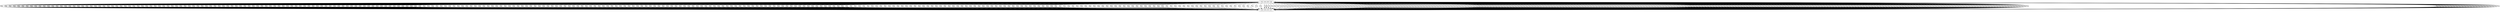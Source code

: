 digraph ZeekTraffic {
"192.168.209.128" [degree = 594, in_degree = 23, out_degree = 571, activity_score = 1.00, total_connections = 594];
"192.168.239.101" [degree = 594, in_degree = 571, out_degree = 23, activity_score = 1.00, total_connections = 594];
"192.168.239.101" -> "192.168.209.128" [label = "tcp", resp_ip_bytes = "0", orig_ip_bytes = "40", protocol = "tcp", orig_pkts = "1", timestamp = "1747403861.638567", local_resp = "true", src_port = "1023", service = "-", dst_port = "36861", conn_state = "OTH", resp_bytes = "0", local_orig = "true", history = "R", orig_bytes = "0", resp_pkts = "0"];
"192.168.239.101" -> "192.168.209.128" [label = "tcp", resp_ip_bytes = "0", orig_ip_bytes = "40", protocol = "tcp", orig_pkts = "1", timestamp = "1747403861.638689", local_resp = "true", src_port = "1123", service = "-", dst_port = "36861", conn_state = "OTH", resp_bytes = "0", local_orig = "true", history = "R", orig_bytes = "0", resp_pkts = "0"];
"192.168.239.101" -> "192.168.209.128" [label = "tcp", resp_ip_bytes = "0", orig_ip_bytes = "40", protocol = "tcp", orig_pkts = "1", timestamp = "1747403861.638858", local_resp = "true", src_port = "12174", service = "-", dst_port = "36861", conn_state = "OTH", resp_bytes = "0", local_orig = "true", history = "R", orig_bytes = "0", resp_pkts = "0"];
"192.168.239.101" -> "192.168.209.128" [label = "tcp", resp_ip_bytes = "0", orig_ip_bytes = "40", protocol = "tcp", orig_pkts = "1", timestamp = "1747403861.638862", local_resp = "true", src_port = "6646", service = "-", dst_port = "36861", conn_state = "OTH", resp_bytes = "0", local_orig = "true", history = "R", orig_bytes = "0", resp_pkts = "0"];
"192.168.239.101" -> "192.168.209.128" [label = "tcp", resp_ip_bytes = "0", orig_ip_bytes = "40", protocol = "tcp", orig_pkts = "1", timestamp = "1747403861.638920", local_resp = "true", src_port = "8085", service = "-", dst_port = "36861", conn_state = "OTH", resp_bytes = "0", local_orig = "true", history = "R", orig_bytes = "0", resp_pkts = "0"];
"192.168.239.101" -> "192.168.209.128" [label = "tcp", resp_ip_bytes = "0", orig_ip_bytes = "40", protocol = "tcp", orig_pkts = "1", timestamp = "1747403861.638946", local_resp = "true", src_port = "51103", service = "-", dst_port = "36861", conn_state = "OTH", resp_bytes = "0", local_orig = "true", history = "R", orig_bytes = "0", resp_pkts = "0"];
"192.168.239.101" -> "192.168.209.128" [label = "tcp", resp_ip_bytes = "0", orig_ip_bytes = "40", protocol = "tcp", orig_pkts = "1", timestamp = "1747403861.639063", local_resp = "true", src_port = "5431", service = "-", dst_port = "36861", conn_state = "OTH", resp_bytes = "0", local_orig = "true", history = "R", orig_bytes = "0", resp_pkts = "0"];
"192.168.239.101" -> "192.168.209.128" [label = "tcp", resp_ip_bytes = "0", orig_ip_bytes = "40", protocol = "tcp", orig_pkts = "1", timestamp = "1747403861.639077", local_resp = "true", src_port = "1862", service = "-", dst_port = "36861", conn_state = "OTH", resp_bytes = "0", local_orig = "true", history = "R", orig_bytes = "0", resp_pkts = "0"];
"192.168.239.101" -> "192.168.209.128" [label = "tcp", resp_ip_bytes = "0", orig_ip_bytes = "40", protocol = "tcp", orig_pkts = "1", timestamp = "1747403861.639198", local_resp = "true", src_port = "19101", service = "-", dst_port = "36861", conn_state = "OTH", resp_bytes = "0", local_orig = "true", history = "R", orig_bytes = "0", resp_pkts = "0"];
"192.168.239.101" -> "192.168.209.128" [label = "tcp", resp_ip_bytes = "0", orig_ip_bytes = "40", protocol = "tcp", orig_pkts = "1", timestamp = "1747403861.639210", local_resp = "true", src_port = "1805", service = "-", dst_port = "36861", conn_state = "OTH", resp_bytes = "0", local_orig = "true", history = "R", orig_bytes = "0", resp_pkts = "0"];
"192.168.239.101" -> "192.168.209.128" [label = "tcp", resp_ip_bytes = "0", orig_ip_bytes = "40", protocol = "tcp", orig_pkts = "1", timestamp = "1747403861.639331", local_resp = "true", src_port = "30951", service = "-", dst_port = "36861", conn_state = "OTH", resp_bytes = "0", local_orig = "true", history = "R", orig_bytes = "0", resp_pkts = "0"];
"192.168.209.128" -> "192.168.239.101" [label = "tcp", resp_ip_bytes = "40", orig_ip_bytes = "0", protocol = "tcp", orig_pkts = "0", timestamp = "1747403861.639340", local_resp = "true", src_port = "36861", service = "-", dst_port = "8000", conn_state = "RSTRH", resp_bytes = "0", local_orig = "true", history = "^r", orig_bytes = "0", resp_pkts = "1"];
"192.168.239.101" -> "192.168.209.128" [label = "tcp", resp_ip_bytes = "0", orig_ip_bytes = "40", protocol = "tcp", orig_pkts = "1", timestamp = "1747403861.639553", local_resp = "true", src_port = "2126", service = "-", dst_port = "36861", conn_state = "OTH", resp_bytes = "0", local_orig = "true", history = "R", orig_bytes = "0", resp_pkts = "0"];
"192.168.239.101" -> "192.168.209.128" [label = "tcp", resp_ip_bytes = "0", orig_ip_bytes = "40", protocol = "tcp", orig_pkts = "1", timestamp = "1747403861.639555", local_resp = "true", src_port = "2006", service = "-", dst_port = "36861", conn_state = "OTH", resp_bytes = "0", local_orig = "true", history = "R", orig_bytes = "0", resp_pkts = "0"];
"192.168.239.101" -> "192.168.209.128" [label = "tcp", resp_ip_bytes = "0", orig_ip_bytes = "40", protocol = "tcp", orig_pkts = "1", timestamp = "1747403861.639623", local_resp = "true", src_port = "3369", service = "-", dst_port = "36861", conn_state = "OTH", resp_bytes = "0", local_orig = "true", history = "R", orig_bytes = "0", resp_pkts = "0"];
"192.168.239.101" -> "192.168.209.128" [label = "tcp", resp_ip_bytes = "0", orig_ip_bytes = "40", protocol = "tcp", orig_pkts = "1", timestamp = "1747403861.639633", local_resp = "true", src_port = "2041", service = "-", dst_port = "36861", conn_state = "OTH", resp_bytes = "0", local_orig = "true", history = "R", orig_bytes = "0", resp_pkts = "0"];
"192.168.239.101" -> "192.168.209.128" [label = "tcp", resp_ip_bytes = "0", orig_ip_bytes = "40", protocol = "tcp", orig_pkts = "1", timestamp = "1747403861.641571", local_resp = "true", src_port = "1600", service = "-", dst_port = "36861", conn_state = "OTH", resp_bytes = "0", local_orig = "true", history = "R", orig_bytes = "0", resp_pkts = "0"];
"192.168.239.101" -> "192.168.209.128" [label = "tcp", resp_ip_bytes = "0", orig_ip_bytes = "40", protocol = "tcp", orig_pkts = "1", timestamp = "1747403861.641605", local_resp = "true", src_port = "1248", service = "-", dst_port = "36861", conn_state = "OTH", resp_bytes = "0", local_orig = "true", history = "R", orig_bytes = "0", resp_pkts = "0"];
"192.168.239.101" -> "192.168.209.128" [label = "tcp", resp_ip_bytes = "0", orig_ip_bytes = "40", protocol = "tcp", orig_pkts = "1", timestamp = "1747403861.641747", local_resp = "true", src_port = "4998", service = "-", dst_port = "36861", conn_state = "OTH", resp_bytes = "0", local_orig = "true", history = "R", orig_bytes = "0", resp_pkts = "0"];
"192.168.239.101" -> "192.168.209.128" [label = "tcp", resp_ip_bytes = "0", orig_ip_bytes = "40", protocol = "tcp", orig_pkts = "1", timestamp = "1747403861.641752", local_resp = "true", src_port = "5100", service = "-", dst_port = "36861", conn_state = "OTH", resp_bytes = "0", local_orig = "true", history = "R", orig_bytes = "0", resp_pkts = "0"];
"192.168.239.101" -> "192.168.209.128" [label = "tcp", resp_ip_bytes = "0", orig_ip_bytes = "40", protocol = "tcp", orig_pkts = "1", timestamp = "1747403861.641854", local_resp = "true", src_port = "1352", service = "-", dst_port = "36861", conn_state = "OTH", resp_bytes = "0", local_orig = "true", history = "R", orig_bytes = "0", resp_pkts = "0"];
"192.168.239.101" -> "192.168.209.128" [label = "tcp", resp_ip_bytes = "0", orig_ip_bytes = "40", protocol = "tcp", orig_pkts = "1", timestamp = "1747403861.641904", local_resp = "true", src_port = "7911", service = "-", dst_port = "36861", conn_state = "OTH", resp_bytes = "0", local_orig = "true", history = "R", orig_bytes = "0", resp_pkts = "0"];
"192.168.239.101" -> "192.168.209.128" [label = "tcp", resp_ip_bytes = "0", orig_ip_bytes = "40", protocol = "tcp", orig_pkts = "1", timestamp = "1747403861.642004", local_resp = "true", src_port = "2034", service = "-", dst_port = "36861", conn_state = "OTH", resp_bytes = "0", local_orig = "true", history = "R", orig_bytes = "0", resp_pkts = "0"];
"192.168.239.101" -> "192.168.209.128" [label = "tcp", resp_ip_bytes = "0", orig_ip_bytes = "40", protocol = "tcp", orig_pkts = "1", timestamp = "1747403861.642043", local_resp = "true", src_port = "2121", service = "-", dst_port = "36861", conn_state = "OTH", resp_bytes = "0", local_orig = "true", history = "R", orig_bytes = "0", resp_pkts = "0"];
"192.168.209.128" -> "192.168.239.101" [label = "tcp", resp_ip_bytes = "40", orig_ip_bytes = "44", protocol = "tcp", orig_pkts = "1", timestamp = "1747403861.637639", local_resp = "true", src_port = "36861", service = "-", dst_port = "56737", conn_state = "REJ", resp_bytes = "0", local_orig = "true", history = "Sr", orig_bytes = "0", resp_pkts = "1"];
"192.168.209.128" -> "192.168.239.101" [label = "tcp", resp_ip_bytes = "40", orig_ip_bytes = "44", protocol = "tcp", orig_pkts = "1", timestamp = "1747403861.637763", local_resp = "true", src_port = "36861", service = "-", dst_port = "8400", conn_state = "REJ", resp_bytes = "0", local_orig = "true", history = "Sr", orig_bytes = "0", resp_pkts = "1"];
"192.168.209.128" -> "192.168.239.101" [label = "tcp", resp_ip_bytes = "40", orig_ip_bytes = "44", protocol = "tcp", orig_pkts = "1", timestamp = "1747403861.637912", local_resp = "true", src_port = "36861", service = "-", dst_port = "54045", conn_state = "REJ", resp_bytes = "0", local_orig = "true", history = "Sr", orig_bytes = "0", resp_pkts = "1"];
"192.168.209.128" -> "192.168.239.101" [label = "tcp", resp_ip_bytes = "40", orig_ip_bytes = "44", protocol = "tcp", orig_pkts = "1", timestamp = "1747403861.637929", local_resp = "true", src_port = "36861", service = "-", dst_port = "1081", conn_state = "REJ", resp_bytes = "0", local_orig = "true", history = "Sr", orig_bytes = "0", resp_pkts = "1"];
"192.168.209.128" -> "192.168.239.101" [label = "tcp", resp_ip_bytes = "40", orig_ip_bytes = "44", protocol = "tcp", orig_pkts = "1", timestamp = "1747403861.638345", local_resp = "true", src_port = "36861", service = "-", dst_port = "900", conn_state = "REJ", resp_bytes = "0", local_orig = "true", history = "Sr", orig_bytes = "0", resp_pkts = "1"];
"192.168.209.128" -> "192.168.239.101" [label = "tcp", resp_ip_bytes = "40", orig_ip_bytes = "44", protocol = "tcp", orig_pkts = "1", timestamp = "1747403861.638347", local_resp = "true", src_port = "36861", service = "-", dst_port = "2809", conn_state = "REJ", resp_bytes = "0", local_orig = "true", history = "Sr", orig_bytes = "0", resp_pkts = "1"];
"192.168.209.128" -> "192.168.239.101" [label = "tcp", resp_ip_bytes = "40", orig_ip_bytes = "44", protocol = "tcp", orig_pkts = "1", timestamp = "1747403861.639873", local_resp = "true", src_port = "36861", service = "-", dst_port = "1864", conn_state = "REJ", resp_bytes = "0", local_orig = "true", history = "Sr", orig_bytes = "0", resp_pkts = "1"];
"192.168.209.128" -> "192.168.239.101" [label = "tcp", resp_ip_bytes = "40", orig_ip_bytes = "44", protocol = "tcp", orig_pkts = "1", timestamp = "1747403861.639875", local_resp = "true", src_port = "36861", service = "-", dst_port = "1097", conn_state = "REJ", resp_bytes = "0", local_orig = "true", history = "Sr", orig_bytes = "0", resp_pkts = "1"];
"192.168.209.128" -> "192.168.239.101" [label = "tcp", resp_ip_bytes = "40", orig_ip_bytes = "44", protocol = "tcp", orig_pkts = "1", timestamp = "1747403861.639892", local_resp = "true", src_port = "36861", service = "-", dst_port = "8654", conn_state = "REJ", resp_bytes = "0", local_orig = "true", history = "Sr", orig_bytes = "0", resp_pkts = "1"];
"192.168.209.128" -> "192.168.239.101" [label = "tcp", resp_ip_bytes = "40", orig_ip_bytes = "44", protocol = "tcp", orig_pkts = "1", timestamp = "1747403861.639949", local_resp = "true", src_port = "36861", service = "-", dst_port = "19", conn_state = "REJ", resp_bytes = "0", local_orig = "true", history = "Sr", orig_bytes = "0", resp_pkts = "1"];
"192.168.209.128" -> "192.168.239.101" [label = "tcp", resp_ip_bytes = "40", orig_ip_bytes = "44", protocol = "tcp", orig_pkts = "1", timestamp = "1747403861.640074", local_resp = "true", src_port = "36861", service = "-", dst_port = "8402", conn_state = "REJ", resp_bytes = "0", local_orig = "true", history = "Sr", orig_bytes = "0", resp_pkts = "1"];
"192.168.209.128" -> "192.168.239.101" [label = "tcp", resp_ip_bytes = "40", orig_ip_bytes = "44", protocol = "tcp", orig_pkts = "1", timestamp = "1747403861.640130", local_resp = "true", src_port = "36861", service = "-", dst_port = "6000", conn_state = "REJ", resp_bytes = "0", local_orig = "true", history = "Sr", orig_bytes = "0", resp_pkts = "1"];
"192.168.209.128" -> "192.168.239.101" [label = "tcp", resp_ip_bytes = "40", orig_ip_bytes = "44", protocol = "tcp", orig_pkts = "1", timestamp = "1747403861.640226", local_resp = "true", src_port = "36861", service = "-", dst_port = "10621", conn_state = "REJ", resp_bytes = "0", local_orig = "true", history = "Sr", orig_bytes = "0", resp_pkts = "1"];
"192.168.209.128" -> "192.168.239.101" [label = "tcp", resp_ip_bytes = "40", orig_ip_bytes = "44", protocol = "tcp", orig_pkts = "1", timestamp = "1747403861.640263", local_resp = "true", src_port = "36861", service = "-", dst_port = "5904", conn_state = "REJ", resp_bytes = "0", local_orig = "true", history = "Sr", orig_bytes = "0", resp_pkts = "1"];
"192.168.209.128" -> "192.168.239.101" [label = "tcp", resp_ip_bytes = "40", orig_ip_bytes = "44", protocol = "tcp", orig_pkts = "1", timestamp = "1747403861.640404", local_resp = "true", src_port = "36861", service = "-", dst_port = "2909", conn_state = "REJ", resp_bytes = "0", local_orig = "true", history = "Sr", orig_bytes = "0", resp_pkts = "1"];
"192.168.209.128" -> "192.168.239.101" [label = "tcp", resp_ip_bytes = "40", orig_ip_bytes = "44", protocol = "tcp", orig_pkts = "1", timestamp = "1747403861.640479", local_resp = "true", src_port = "36861", service = "-", dst_port = "1032", conn_state = "REJ", resp_bytes = "0", local_orig = "true", history = "Sr", orig_bytes = "0", resp_pkts = "1"];
"192.168.209.128" -> "192.168.239.101" [label = "tcp", resp_ip_bytes = "40", orig_ip_bytes = "44", protocol = "tcp", orig_pkts = "1", timestamp = "1747403861.640554", local_resp = "true", src_port = "36861", service = "-", dst_port = "1067", conn_state = "REJ", resp_bytes = "0", local_orig = "true", history = "Sr", orig_bytes = "0", resp_pkts = "1"];
"192.168.209.128" -> "192.168.239.101" [label = "tcp", resp_ip_bytes = "40", orig_ip_bytes = "44", protocol = "tcp", orig_pkts = "1", timestamp = "1747403861.640555", local_resp = "true", src_port = "36861", service = "-", dst_port = "7920", conn_state = "REJ", resp_bytes = "0", local_orig = "true", history = "Sr", orig_bytes = "0", resp_pkts = "1"];
"192.168.209.128" -> "192.168.239.101" [label = "tcp", resp_ip_bytes = "40", orig_ip_bytes = "44", protocol = "tcp", orig_pkts = "1", timestamp = "1747403861.640702", local_resp = "true", src_port = "36861", service = "-", dst_port = "32773", conn_state = "REJ", resp_bytes = "0", local_orig = "true", history = "Sr", orig_bytes = "0", resp_pkts = "1"];
"192.168.209.128" -> "192.168.239.101" [label = "tcp", resp_ip_bytes = "40", orig_ip_bytes = "44", protocol = "tcp", orig_pkts = "1", timestamp = "1747403861.640784", local_resp = "true", src_port = "36861", service = "-", dst_port = "1107", conn_state = "REJ", resp_bytes = "0", local_orig = "true", history = "Sr", orig_bytes = "0", resp_pkts = "1"];
"192.168.209.128" -> "192.168.239.101" [label = "tcp", resp_ip_bytes = "40", orig_ip_bytes = "44", protocol = "tcp", orig_pkts = "1", timestamp = "1747403861.640871", local_resp = "true", src_port = "36861", service = "-", dst_port = "24", conn_state = "REJ", resp_bytes = "0", local_orig = "true", history = "Sr", orig_bytes = "0", resp_pkts = "1"];
"192.168.209.128" -> "192.168.239.101" [label = "tcp", resp_ip_bytes = "40", orig_ip_bytes = "44", protocol = "tcp", orig_pkts = "1", timestamp = "1747403861.640996", local_resp = "true", src_port = "36861", service = "-", dst_port = "8600", conn_state = "REJ", resp_bytes = "0", local_orig = "true", history = "Sr", orig_bytes = "0", resp_pkts = "1"];
"192.168.209.128" -> "192.168.239.101" [label = "tcp", resp_ip_bytes = "40", orig_ip_bytes = "44", protocol = "tcp", orig_pkts = "1", timestamp = "1747403861.642733", local_resp = "true", src_port = "36861", service = "-", dst_port = "5102", conn_state = "REJ", resp_bytes = "0", local_orig = "true", history = "Sr", orig_bytes = "0", resp_pkts = "1"];
"192.168.209.128" -> "192.168.239.101" [label = "tcp", resp_ip_bytes = "40", orig_ip_bytes = "44", protocol = "tcp", orig_pkts = "1", timestamp = "1747403861.642773", local_resp = "true", src_port = "36861", service = "-", dst_port = "5815", conn_state = "REJ", resp_bytes = "0", local_orig = "true", history = "Sr", orig_bytes = "0", resp_pkts = "1"];
"192.168.209.128" -> "192.168.239.101" [label = "tcp", resp_ip_bytes = "40", orig_ip_bytes = "44", protocol = "tcp", orig_pkts = "1", timestamp = "1747403861.642951", local_resp = "true", src_port = "36861", service = "-", dst_port = "119", conn_state = "REJ", resp_bytes = "0", local_orig = "true", history = "Sr", orig_bytes = "0", resp_pkts = "1"];
"192.168.209.128" -> "192.168.239.101" [label = "tcp", resp_ip_bytes = "40", orig_ip_bytes = "44", protocol = "tcp", orig_pkts = "1", timestamp = "1747403861.642952", local_resp = "true", src_port = "36861", service = "-", dst_port = "8291", conn_state = "REJ", resp_bytes = "0", local_orig = "true", history = "Sr", orig_bytes = "0", resp_pkts = "1"];
"192.168.209.128" -> "192.168.239.101" [label = "tcp", resp_ip_bytes = "40", orig_ip_bytes = "44", protocol = "tcp", orig_pkts = "1", timestamp = "1747403861.643032", local_resp = "true", src_port = "36861", service = "-", dst_port = "20221", conn_state = "REJ", resp_bytes = "0", local_orig = "true", history = "Sr", orig_bytes = "0", resp_pkts = "1"];
"192.168.209.128" -> "192.168.239.101" [label = "tcp", resp_ip_bytes = "40", orig_ip_bytes = "44", protocol = "tcp", orig_pkts = "1", timestamp = "1747403861.643034", local_resp = "true", src_port = "36861", service = "-", dst_port = "2968", conn_state = "REJ", resp_bytes = "0", local_orig = "true", history = "Sr", orig_bytes = "0", resp_pkts = "1"];
"192.168.209.128" -> "192.168.239.101" [label = "tcp", resp_ip_bytes = "40", orig_ip_bytes = "44", protocol = "tcp", orig_pkts = "1", timestamp = "1747403861.643159", local_resp = "true", src_port = "36861", service = "-", dst_port = "16993", conn_state = "REJ", resp_bytes = "0", local_orig = "true", history = "Sr", orig_bytes = "0", resp_pkts = "1"];
"192.168.209.128" -> "192.168.239.101" [label = "tcp", resp_ip_bytes = "40", orig_ip_bytes = "44", protocol = "tcp", orig_pkts = "1", timestamp = "1747403861.643191", local_resp = "true", src_port = "36861", service = "-", dst_port = "49156", conn_state = "REJ", resp_bytes = "0", local_orig = "true", history = "Sr", orig_bytes = "0", resp_pkts = "1"];
"192.168.209.128" -> "192.168.239.101" [label = "tcp", resp_ip_bytes = "40", orig_ip_bytes = "44", protocol = "tcp", orig_pkts = "1", timestamp = "1747403861.643461", local_resp = "true", src_port = "36861", service = "-", dst_port = "5214", conn_state = "REJ", resp_bytes = "0", local_orig = "true", history = "Sr", orig_bytes = "0", resp_pkts = "1"];
"192.168.209.128" -> "192.168.239.101" [label = "tcp", resp_ip_bytes = "40", orig_ip_bytes = "44", protocol = "tcp", orig_pkts = "1", timestamp = "1747403861.643594", local_resp = "true", src_port = "36861", service = "-", dst_port = "1065", conn_state = "REJ", resp_bytes = "0", local_orig = "true", history = "Sr", orig_bytes = "0", resp_pkts = "1"];
"192.168.209.128" -> "192.168.239.101" [label = "tcp", resp_ip_bytes = "40", orig_ip_bytes = "44", protocol = "tcp", orig_pkts = "1", timestamp = "1747403861.643607", local_resp = "true", src_port = "36861", service = "-", dst_port = "911", conn_state = "REJ", resp_bytes = "0", local_orig = "true", history = "Sr", orig_bytes = "0", resp_pkts = "1"];
"192.168.209.128" -> "192.168.239.101" [label = "tcp", resp_ip_bytes = "40", orig_ip_bytes = "44", protocol = "tcp", orig_pkts = "1", timestamp = "1747403861.643647", local_resp = "true", src_port = "36861", service = "-", dst_port = "5432", conn_state = "REJ", resp_bytes = "0", local_orig = "true", history = "Sr", orig_bytes = "0", resp_pkts = "1"];
"192.168.209.128" -> "192.168.239.101" [label = "tcp", resp_ip_bytes = "40", orig_ip_bytes = "44", protocol = "tcp", orig_pkts = "1", timestamp = "1747403861.643784", local_resp = "true", src_port = "36861", service = "-", dst_port = "1026", conn_state = "REJ", resp_bytes = "0", local_orig = "true", history = "Sr", orig_bytes = "0", resp_pkts = "1"];
"192.168.209.128" -> "192.168.239.101" [label = "tcp", resp_ip_bytes = "40", orig_ip_bytes = "44", protocol = "tcp", orig_pkts = "1", timestamp = "1747403861.643801", local_resp = "true", src_port = "36861", service = "-", dst_port = "513", conn_state = "REJ", resp_bytes = "0", local_orig = "true", history = "Sr", orig_bytes = "0", resp_pkts = "1"];
"192.168.209.128" -> "192.168.239.101" [label = "tcp", resp_ip_bytes = "40", orig_ip_bytes = "44", protocol = "tcp", orig_pkts = "1", timestamp = "1747403861.643922", local_resp = "true", src_port = "36861", service = "-", dst_port = "3300", conn_state = "REJ", resp_bytes = "0", local_orig = "true", history = "Sr", orig_bytes = "0", resp_pkts = "1"];
"192.168.209.128" -> "192.168.239.101" [label = "tcp", resp_ip_bytes = "40", orig_ip_bytes = "44", protocol = "tcp", orig_pkts = "1", timestamp = "1747403861.643940", local_resp = "true", src_port = "36861", service = "-", dst_port = "7019", conn_state = "REJ", resp_bytes = "0", local_orig = "true", history = "Sr", orig_bytes = "0", resp_pkts = "1"];
"192.168.209.128" -> "192.168.239.101" [label = "tcp", resp_ip_bytes = "40", orig_ip_bytes = "44", protocol = "tcp", orig_pkts = "1", timestamp = "1747403861.645717", local_resp = "true", src_port = "36861", service = "-", dst_port = "49155", conn_state = "REJ", resp_bytes = "0", local_orig = "true", history = "Sr", orig_bytes = "0", resp_pkts = "1"];
"192.168.209.128" -> "192.168.239.101" [label = "tcp", resp_ip_bytes = "40", orig_ip_bytes = "44", protocol = "tcp", orig_pkts = "1", timestamp = "1747403861.645754", local_resp = "true", src_port = "36861", service = "-", dst_port = "4446", conn_state = "REJ", resp_bytes = "0", local_orig = "true", history = "Sr", orig_bytes = "0", resp_pkts = "1"];
"192.168.209.128" -> "192.168.239.101" [label = "tcp", resp_ip_bytes = "40", orig_ip_bytes = "44", protocol = "tcp", orig_pkts = "1", timestamp = "1747403861.646736", local_resp = "true", src_port = "36861", service = "-", dst_port = "7676", conn_state = "REJ", resp_bytes = "0", local_orig = "true", history = "Sr", orig_bytes = "0", resp_pkts = "1"];
"192.168.209.128" -> "192.168.239.101" [label = "tcp", resp_ip_bytes = "40", orig_ip_bytes = "44", protocol = "tcp", orig_pkts = "1", timestamp = "1747403861.646772", local_resp = "true", src_port = "36861", service = "-", dst_port = "1311", conn_state = "REJ", resp_bytes = "0", local_orig = "true", history = "Sr", orig_bytes = "0", resp_pkts = "1"];
"192.168.209.128" -> "192.168.239.101" [label = "tcp", resp_ip_bytes = "40", orig_ip_bytes = "44", protocol = "tcp", orig_pkts = "1", timestamp = "1747403861.646876", local_resp = "true", src_port = "36861", service = "-", dst_port = "1974", conn_state = "REJ", resp_bytes = "0", local_orig = "true", history = "Sr", orig_bytes = "0", resp_pkts = "1"];
"192.168.209.128" -> "192.168.239.101" [label = "tcp", resp_ip_bytes = "40", orig_ip_bytes = "44", protocol = "tcp", orig_pkts = "1", timestamp = "1747403861.646902", local_resp = "true", src_port = "36861", service = "-", dst_port = "42510", conn_state = "REJ", resp_bytes = "0", local_orig = "true", history = "Sr", orig_bytes = "0", resp_pkts = "1"];
"192.168.209.128" -> "192.168.239.101" [label = "tcp", resp_ip_bytes = "40", orig_ip_bytes = "44", protocol = "tcp", orig_pkts = "1", timestamp = "1747403861.647014", local_resp = "true", src_port = "36861", service = "-", dst_port = "10004", conn_state = "REJ", resp_bytes = "0", local_orig = "true", history = "Sr", orig_bytes = "0", resp_pkts = "1"];
"192.168.209.128" -> "192.168.239.101" [label = "tcp", resp_ip_bytes = "40", orig_ip_bytes = "44", protocol = "tcp", orig_pkts = "1", timestamp = "1747403861.647059", local_resp = "true", src_port = "36861", service = "-", dst_port = "2161", conn_state = "REJ", resp_bytes = "0", local_orig = "true", history = "Sr", orig_bytes = "0", resp_pkts = "1"];
"192.168.209.128" -> "192.168.239.101" [label = "tcp", resp_ip_bytes = "40", orig_ip_bytes = "44", protocol = "tcp", orig_pkts = "1", timestamp = "1747403861.647408", local_resp = "true", src_port = "36861", service = "-", dst_port = "8022", conn_state = "REJ", resp_bytes = "0", local_orig = "true", history = "Sr", orig_bytes = "0", resp_pkts = "1"];
"192.168.209.128" -> "192.168.239.101" [label = "tcp", resp_ip_bytes = "40", orig_ip_bytes = "44", protocol = "tcp", orig_pkts = "1", timestamp = "1747403861.647409", local_resp = "true", src_port = "36861", service = "-", dst_port = "32778", conn_state = "REJ", resp_bytes = "0", local_orig = "true", history = "Sr", orig_bytes = "0", resp_pkts = "1"];
"192.168.209.128" -> "192.168.239.101" [label = "tcp", resp_ip_bytes = "40", orig_ip_bytes = "44", protocol = "tcp", orig_pkts = "1", timestamp = "1747403861.647505", local_resp = "true", src_port = "36861", service = "-", dst_port = "254", conn_state = "REJ", resp_bytes = "0", local_orig = "true", history = "Sr", orig_bytes = "0", resp_pkts = "1"];
"192.168.209.128" -> "192.168.239.101" [label = "tcp", resp_ip_bytes = "40", orig_ip_bytes = "44", protocol = "tcp", orig_pkts = "1", timestamp = "1747403861.647542", local_resp = "true", src_port = "36861", service = "-", dst_port = "45100", conn_state = "REJ", resp_bytes = "0", local_orig = "true", history = "Sr", orig_bytes = "0", resp_pkts = "1"];
"192.168.209.128" -> "192.168.239.101" [label = "tcp", resp_ip_bytes = "40", orig_ip_bytes = "44", protocol = "tcp", orig_pkts = "1", timestamp = "1747403861.647680", local_resp = "true", src_port = "36861", service = "-", dst_port = "1461", conn_state = "REJ", resp_bytes = "0", local_orig = "true", history = "Sr", orig_bytes = "0", resp_pkts = "1"];
"192.168.209.128" -> "192.168.239.101" [label = "tcp", resp_ip_bytes = "40", orig_ip_bytes = "44", protocol = "tcp", orig_pkts = "1", timestamp = "1747403861.647693", local_resp = "true", src_port = "36861", service = "-", dst_port = "5226", conn_state = "REJ", resp_bytes = "0", local_orig = "true", history = "Sr", orig_bytes = "0", resp_pkts = "1"];
"192.168.209.128" -> "192.168.239.101" [label = "tcp", resp_ip_bytes = "40", orig_ip_bytes = "44", protocol = "tcp", orig_pkts = "1", timestamp = "1747403861.647834", local_resp = "true", src_port = "36861", service = "-", dst_port = "49163", conn_state = "REJ", resp_bytes = "0", local_orig = "true", history = "Sr", orig_bytes = "0", resp_pkts = "1"];
"192.168.209.128" -> "192.168.239.101" [label = "tcp", resp_ip_bytes = "40", orig_ip_bytes = "44", protocol = "tcp", orig_pkts = "1", timestamp = "1747403861.647886", local_resp = "true", src_port = "36861", service = "-", dst_port = "32784", conn_state = "REJ", resp_bytes = "0", local_orig = "true", history = "Sr", orig_bytes = "0", resp_pkts = "1"];
"192.168.209.128" -> "192.168.239.101" [label = "tcp", resp_ip_bytes = "40", orig_ip_bytes = "44", protocol = "tcp", orig_pkts = "1", timestamp = "1747403861.649937", local_resp = "true", src_port = "36861", service = "-", dst_port = "1071", conn_state = "REJ", resp_bytes = "0", local_orig = "true", history = "Sr", orig_bytes = "0", resp_pkts = "1"];
"192.168.209.128" -> "192.168.239.101" [label = "tcp", resp_ip_bytes = "40", orig_ip_bytes = "44", protocol = "tcp", orig_pkts = "1", timestamp = "1747403861.649938", local_resp = "true", src_port = "36861", service = "-", dst_port = "49152", conn_state = "REJ", resp_bytes = "0", local_orig = "true", history = "Sr", orig_bytes = "0", resp_pkts = "1"];
"192.168.209.128" -> "192.168.239.101" [label = "tcp", resp_ip_bytes = "40", orig_ip_bytes = "44", protocol = "tcp", orig_pkts = "1", timestamp = "1747403861.650067", local_resp = "true", src_port = "36861", service = "-", dst_port = "8090", conn_state = "REJ", resp_bytes = "0", local_orig = "true", history = "Sr", orig_bytes = "0", resp_pkts = "1"];
"192.168.209.128" -> "192.168.239.101" [label = "tcp", resp_ip_bytes = "40", orig_ip_bytes = "44", protocol = "tcp", orig_pkts = "1", timestamp = "1747403861.650113", local_resp = "true", src_port = "36861", service = "-", dst_port = "3493", conn_state = "REJ", resp_bytes = "0", local_orig = "true", history = "Sr", orig_bytes = "0", resp_pkts = "1"];
"192.168.209.128" -> "192.168.239.101" [label = "tcp", resp_ip_bytes = "40", orig_ip_bytes = "44", protocol = "tcp", orig_pkts = "1", timestamp = "1747403861.650283", local_resp = "true", src_port = "36861", service = "-", dst_port = "2105", conn_state = "REJ", resp_bytes = "0", local_orig = "true", history = "Sr", orig_bytes = "0", resp_pkts = "1"];
"192.168.209.128" -> "192.168.239.101" [label = "tcp", resp_ip_bytes = "40", orig_ip_bytes = "44", protocol = "tcp", orig_pkts = "1", timestamp = "1747403861.650285", local_resp = "true", src_port = "36861", service = "-", dst_port = "3476", conn_state = "REJ", resp_bytes = "0", local_orig = "true", history = "Sr", orig_bytes = "0", resp_pkts = "1"];
"192.168.209.128" -> "192.168.239.101" [label = "tcp", resp_ip_bytes = "40", orig_ip_bytes = "44", protocol = "tcp", orig_pkts = "1", timestamp = "1747403861.650363", local_resp = "true", src_port = "36861", service = "-", dst_port = "4321", conn_state = "REJ", resp_bytes = "0", local_orig = "true", history = "Sr", orig_bytes = "0", resp_pkts = "1"];
"192.168.209.128" -> "192.168.239.101" [label = "tcp", resp_ip_bytes = "40", orig_ip_bytes = "44", protocol = "tcp", orig_pkts = "1", timestamp = "1747403861.650373", local_resp = "true", src_port = "36861", service = "-", dst_port = "88", conn_state = "REJ", resp_bytes = "0", local_orig = "true", history = "Sr", orig_bytes = "0", resp_pkts = "1"];
"192.168.209.128" -> "192.168.239.101" [label = "tcp", resp_ip_bytes = "40", orig_ip_bytes = "44", protocol = "tcp", orig_pkts = "1", timestamp = "1747403861.650566", local_resp = "true", src_port = "36861", service = "-", dst_port = "2525", conn_state = "REJ", resp_bytes = "0", local_orig = "true", history = "Sr", orig_bytes = "0", resp_pkts = "1"];
"192.168.209.128" -> "192.168.239.101" [label = "tcp", resp_ip_bytes = "40", orig_ip_bytes = "44", protocol = "tcp", orig_pkts = "1", timestamp = "1747403861.650567", local_resp = "true", src_port = "36861", service = "-", dst_port = "8093", conn_state = "REJ", resp_bytes = "0", local_orig = "true", history = "Sr", orig_bytes = "0", resp_pkts = "1"];
"192.168.209.128" -> "192.168.239.101" [label = "tcp", resp_ip_bytes = "40", orig_ip_bytes = "44", protocol = "tcp", orig_pkts = "1", timestamp = "1747403861.650648", local_resp = "true", src_port = "36861", service = "-", dst_port = "1068", conn_state = "REJ", resp_bytes = "0", local_orig = "true", history = "Sr", orig_bytes = "0", resp_pkts = "1"];
"192.168.209.128" -> "192.168.239.101" [label = "tcp", resp_ip_bytes = "40", orig_ip_bytes = "44", protocol = "tcp", orig_pkts = "1", timestamp = "1747403861.650659", local_resp = "true", src_port = "36861", service = "-", dst_port = "5200", conn_state = "REJ", resp_bytes = "0", local_orig = "true", history = "Sr", orig_bytes = "0", resp_pkts = "1"];
"192.168.209.128" -> "192.168.239.101" [label = "tcp", resp_ip_bytes = "40", orig_ip_bytes = "44", protocol = "tcp", orig_pkts = "1", timestamp = "1747403861.650796", local_resp = "true", src_port = "36861", service = "-", dst_port = "19801", conn_state = "REJ", resp_bytes = "0", local_orig = "true", history = "Sr", orig_bytes = "0", resp_pkts = "1"];
"192.168.209.128" -> "192.168.239.101" [label = "tcp", resp_ip_bytes = "40", orig_ip_bytes = "44", protocol = "tcp", orig_pkts = "1", timestamp = "1747403861.650809", local_resp = "true", src_port = "36861", service = "-", dst_port = "1093", conn_state = "REJ", resp_bytes = "0", local_orig = "true", history = "Sr", orig_bytes = "0", resp_pkts = "1"];
"192.168.209.128" -> "192.168.239.101" [label = "tcp", resp_ip_bytes = "40", orig_ip_bytes = "44", protocol = "tcp", orig_pkts = "1", timestamp = "1747403861.650921", local_resp = "true", src_port = "36861", service = "-", dst_port = "901", conn_state = "REJ", resp_bytes = "0", local_orig = "true", history = "Sr", orig_bytes = "0", resp_pkts = "1"];
"192.168.209.128" -> "192.168.239.101" [label = "tcp", resp_ip_bytes = "40", orig_ip_bytes = "44", protocol = "tcp", orig_pkts = "1", timestamp = "1747403861.650975", local_resp = "true", src_port = "36861", service = "-", dst_port = "9900", conn_state = "REJ", resp_bytes = "0", local_orig = "true", history = "Sr", orig_bytes = "0", resp_pkts = "1"];
"192.168.209.128" -> "192.168.239.101" [label = "tcp", resp_ip_bytes = "40", orig_ip_bytes = "44", protocol = "tcp", orig_pkts = "1", timestamp = "1747403861.652373", local_resp = "true", src_port = "36861", service = "-", dst_port = "3031", conn_state = "REJ", resp_bytes = "0", local_orig = "true", history = "Sr", orig_bytes = "0", resp_pkts = "1"];
"192.168.209.128" -> "192.168.239.101" [label = "tcp", resp_ip_bytes = "40", orig_ip_bytes = "44", protocol = "tcp", orig_pkts = "1", timestamp = "1747403861.652412", local_resp = "true", src_port = "36861", service = "-", dst_port = "10566", conn_state = "REJ", resp_bytes = "0", local_orig = "true", history = "Sr", orig_bytes = "0", resp_pkts = "1"];
"192.168.209.128" -> "192.168.239.101" [label = "tcp", resp_ip_bytes = "40", orig_ip_bytes = "44", protocol = "tcp", orig_pkts = "1", timestamp = "1747403861.652503", local_resp = "true", src_port = "36861", service = "-", dst_port = "33", conn_state = "REJ", resp_bytes = "0", local_orig = "true", history = "Sr", orig_bytes = "0", resp_pkts = "1"];
"192.168.209.128" -> "192.168.239.101" [label = "tcp", resp_ip_bytes = "40", orig_ip_bytes = "44", protocol = "tcp", orig_pkts = "1", timestamp = "1747403861.652548", local_resp = "true", src_port = "36861", service = "-", dst_port = "1042", conn_state = "REJ", resp_bytes = "0", local_orig = "true", history = "Sr", orig_bytes = "0", resp_pkts = "1"];
"192.168.209.128" -> "192.168.239.101" [label = "tcp", resp_ip_bytes = "40", orig_ip_bytes = "44", protocol = "tcp", orig_pkts = "1", timestamp = "1747403861.652655", local_resp = "true", src_port = "36861", service = "-", dst_port = "264", conn_state = "REJ", resp_bytes = "0", local_orig = "true", history = "Sr", orig_bytes = "0", resp_pkts = "1"];
"192.168.209.128" -> "192.168.239.101" [label = "tcp", resp_ip_bytes = "40", orig_ip_bytes = "44", protocol = "tcp", orig_pkts = "1", timestamp = "1747403861.652691", local_resp = "true", src_port = "36861", service = "-", dst_port = "50300", conn_state = "REJ", resp_bytes = "0", local_orig = "true", history = "Sr", orig_bytes = "0", resp_pkts = "1"];
"192.168.209.128" -> "192.168.239.101" [label = "tcp", resp_ip_bytes = "40", orig_ip_bytes = "44", protocol = "tcp", orig_pkts = "1", timestamp = "1747403861.652928", local_resp = "true", src_port = "36861", service = "-", dst_port = "52848", conn_state = "REJ", resp_bytes = "0", local_orig = "true", history = "Sr", orig_bytes = "0", resp_pkts = "1"];
"192.168.209.128" -> "192.168.239.101" [label = "tcp", resp_ip_bytes = "40", orig_ip_bytes = "44", protocol = "tcp", orig_pkts = "1", timestamp = "1747403861.652968", local_resp = "true", src_port = "36861", service = "-", dst_port = "8701", conn_state = "REJ", resp_bytes = "0", local_orig = "true", history = "Sr", orig_bytes = "0", resp_pkts = "1"];
"192.168.209.128" -> "192.168.239.101" [label = "tcp", resp_ip_bytes = "40", orig_ip_bytes = "44", protocol = "tcp", orig_pkts = "1", timestamp = "1747403861.653068", local_resp = "true", src_port = "36861", service = "-", dst_port = "1104", conn_state = "REJ", resp_bytes = "0", local_orig = "true", history = "Sr", orig_bytes = "0", resp_pkts = "1"];
"192.168.209.128" -> "192.168.239.101" [label = "tcp", resp_ip_bytes = "40", orig_ip_bytes = "44", protocol = "tcp", orig_pkts = "1", timestamp = "1747403861.653104", local_resp = "true", src_port = "36861", service = "-", dst_port = "52869", conn_state = "REJ", resp_bytes = "0", local_orig = "true", history = "Sr", orig_bytes = "0", resp_pkts = "1"];
"192.168.209.128" -> "192.168.239.101" [label = "tcp", resp_ip_bytes = "40", orig_ip_bytes = "44", protocol = "tcp", orig_pkts = "1", timestamp = "1747403861.653209", local_resp = "true", src_port = "36861", service = "-", dst_port = "5269", conn_state = "REJ", resp_bytes = "0", local_orig = "true", history = "Sr", orig_bytes = "0", resp_pkts = "1"];
"192.168.209.128" -> "192.168.239.101" [label = "tcp", resp_ip_bytes = "40", orig_ip_bytes = "44", protocol = "tcp", orig_pkts = "1", timestamp = "1747403861.653248", local_resp = "true", src_port = "36861", service = "-", dst_port = "711", conn_state = "REJ", resp_bytes = "0", local_orig = "true", history = "Sr", orig_bytes = "0", resp_pkts = "1"];
"192.168.209.128" -> "192.168.239.101" [label = "tcp", resp_ip_bytes = "40", orig_ip_bytes = "44", protocol = "tcp", orig_pkts = "1", timestamp = "1747403861.653564", local_resp = "true", src_port = "36861", service = "-", dst_port = "541", conn_state = "REJ", resp_bytes = "0", local_orig = "true", history = "Sr", orig_bytes = "0", resp_pkts = "1"];
"192.168.209.128" -> "192.168.239.101" [label = "tcp", resp_ip_bytes = "40", orig_ip_bytes = "44", protocol = "tcp", orig_pkts = "1", timestamp = "1747403861.653600", local_resp = "true", src_port = "36861", service = "-", dst_port = "1117", conn_state = "REJ", resp_bytes = "0", local_orig = "true", history = "Sr", orig_bytes = "0", resp_pkts = "1"];
"192.168.209.128" -> "192.168.239.101" [label = "tcp", resp_ip_bytes = "40", orig_ip_bytes = "44", protocol = "tcp", orig_pkts = "1", timestamp = "1747403861.653896", local_resp = "true", src_port = "36861", service = "-", dst_port = "1334", conn_state = "REJ", resp_bytes = "0", local_orig = "true", history = "Sr", orig_bytes = "0", resp_pkts = "1"];
"192.168.209.128" -> "192.168.239.101" [label = "tcp", resp_ip_bytes = "40", orig_ip_bytes = "44", protocol = "tcp", orig_pkts = "1", timestamp = "1747403861.653913", local_resp = "true", src_port = "36861", service = "-", dst_port = "9575", conn_state = "REJ", resp_bytes = "0", local_orig = "true", history = "Sr", orig_bytes = "0", resp_pkts = "1"];
"192.168.209.128" -> "192.168.239.101" [label = "tcp", resp_ip_bytes = "40", orig_ip_bytes = "44", protocol = "tcp", orig_pkts = "1", timestamp = "1747403861.656208", local_resp = "true", src_port = "36861", service = "-", dst_port = "10012", conn_state = "REJ", resp_bytes = "0", local_orig = "true", history = "Sr", orig_bytes = "0", resp_pkts = "1"];
"192.168.209.128" -> "192.168.239.101" [label = "tcp", resp_ip_bytes = "40", orig_ip_bytes = "44", protocol = "tcp", orig_pkts = "1", timestamp = "1747403861.656236", local_resp = "true", src_port = "36861", service = "-", dst_port = "2007", conn_state = "REJ", resp_bytes = "0", local_orig = "true", history = "Sr", orig_bytes = "0", resp_pkts = "1"];
"192.168.209.128" -> "192.168.239.101" [label = "tcp", resp_ip_bytes = "40", orig_ip_bytes = "44", protocol = "tcp", orig_pkts = "1", timestamp = "1747403861.656371", local_resp = "true", src_port = "36861", service = "-", dst_port = "1102", conn_state = "REJ", resp_bytes = "0", local_orig = "true", history = "Sr", orig_bytes = "0", resp_pkts = "1"];
"192.168.209.128" -> "192.168.239.101" [label = "tcp", resp_ip_bytes = "40", orig_ip_bytes = "44", protocol = "tcp", orig_pkts = "1", timestamp = "1747403861.656387", local_resp = "true", src_port = "36861", service = "-", dst_port = "1033", conn_state = "REJ", resp_bytes = "0", local_orig = "true", history = "Sr", orig_bytes = "0", resp_pkts = "1"];
"192.168.209.128" -> "192.168.239.101" [label = "tcp", resp_ip_bytes = "40", orig_ip_bytes = "44", protocol = "tcp", orig_pkts = "1", timestamp = "1747403861.656552", local_resp = "true", src_port = "36861", service = "-", dst_port = "16001", conn_state = "REJ", resp_bytes = "0", local_orig = "true", history = "Sr", orig_bytes = "0", resp_pkts = "1"];
"192.168.209.128" -> "192.168.239.101" [label = "tcp", resp_ip_bytes = "40", orig_ip_bytes = "44", protocol = "tcp", orig_pkts = "1", timestamp = "1747403861.656553", local_resp = "true", src_port = "36861", service = "-", dst_port = "2222", conn_state = "REJ", resp_bytes = "0", local_orig = "true", history = "Sr", orig_bytes = "0", resp_pkts = "1"];
"192.168.209.128" -> "192.168.239.101" [label = "tcp", resp_ip_bytes = "40", orig_ip_bytes = "44", protocol = "tcp", orig_pkts = "1", timestamp = "1747403861.656855", local_resp = "true", src_port = "36861", service = "-", dst_port = "12000", conn_state = "REJ", resp_bytes = "0", local_orig = "true", history = "Sr", orig_bytes = "0", resp_pkts = "1"];
"192.168.209.128" -> "192.168.239.101" [label = "tcp", resp_ip_bytes = "40", orig_ip_bytes = "44", protocol = "tcp", orig_pkts = "1", timestamp = "1747403861.656857", local_resp = "true", src_port = "36861", service = "-", dst_port = "61900", conn_state = "REJ", resp_bytes = "0", local_orig = "true", history = "Sr", orig_bytes = "0", resp_pkts = "1"];
"192.168.209.128" -> "192.168.239.101" [label = "tcp", resp_ip_bytes = "40", orig_ip_bytes = "44", protocol = "tcp", orig_pkts = "1", timestamp = "1747403861.657264", local_resp = "true", src_port = "36861", service = "-", dst_port = "7778", conn_state = "REJ", resp_bytes = "0", local_orig = "true", history = "Sr", orig_bytes = "0", resp_pkts = "1"];
"192.168.209.128" -> "192.168.239.101" [label = "tcp", resp_ip_bytes = "40", orig_ip_bytes = "44", protocol = "tcp", orig_pkts = "1", timestamp = "1747403861.657265", local_resp = "true", src_port = "36861", service = "-", dst_port = "57797", conn_state = "REJ", resp_bytes = "0", local_orig = "true", history = "Sr", orig_bytes = "0", resp_pkts = "1"];
"192.168.209.128" -> "192.168.239.101" [label = "tcp", resp_ip_bytes = "40", orig_ip_bytes = "44", protocol = "tcp", orig_pkts = "1", timestamp = "1747403861.657622", local_resp = "true", src_port = "36861", service = "-", dst_port = "21571", conn_state = "REJ", resp_bytes = "0", local_orig = "true", history = "Sr", orig_bytes = "0", resp_pkts = "1"];
"192.168.209.128" -> "192.168.239.101" [label = "tcp", resp_ip_bytes = "40", orig_ip_bytes = "44", protocol = "tcp", orig_pkts = "1", timestamp = "1747403861.657635", local_resp = "true", src_port = "36861", service = "-", dst_port = "6881", conn_state = "REJ", resp_bytes = "0", local_orig = "true", history = "Sr", orig_bytes = "0", resp_pkts = "1"];
"192.168.209.128" -> "192.168.239.101" [label = "tcp", resp_ip_bytes = "40", orig_ip_bytes = "44", protocol = "tcp", orig_pkts = "1", timestamp = "1747403861.658156", local_resp = "true", src_port = "36861", service = "-", dst_port = "10243", conn_state = "REJ", resp_bytes = "0", local_orig = "true", history = "Sr", orig_bytes = "0", resp_pkts = "1"];
"192.168.209.128" -> "192.168.239.101" [label = "tcp", resp_ip_bytes = "40", orig_ip_bytes = "44", protocol = "tcp", orig_pkts = "1", timestamp = "1747403861.658157", local_resp = "true", src_port = "36861", service = "-", dst_port = "687", conn_state = "REJ", resp_bytes = "0", local_orig = "true", history = "Sr", orig_bytes = "0", resp_pkts = "1"];
"192.168.209.128" -> "192.168.239.101" [label = "tcp", resp_ip_bytes = "40", orig_ip_bytes = "44", protocol = "tcp", orig_pkts = "1", timestamp = "1747403861.658158", local_resp = "true", src_port = "36861", service = "-", dst_port = "8181", conn_state = "REJ", resp_bytes = "0", local_orig = "true", history = "Sr", orig_bytes = "0", resp_pkts = "1"];
"192.168.209.128" -> "192.168.239.101" [label = "tcp", resp_ip_bytes = "40", orig_ip_bytes = "44", protocol = "tcp", orig_pkts = "1", timestamp = "1747403861.658338", local_resp = "true", src_port = "36861", service = "-", dst_port = "1085", conn_state = "REJ", resp_bytes = "0", local_orig = "true", history = "Sr", orig_bytes = "0", resp_pkts = "1"];
"192.168.209.128" -> "192.168.239.101" [label = "tcp", resp_ip_bytes = "40", orig_ip_bytes = "44", protocol = "tcp", orig_pkts = "1", timestamp = "1747403861.659883", local_resp = "true", src_port = "36861", service = "-", dst_port = "3814", conn_state = "REJ", resp_bytes = "0", local_orig = "true", history = "Sr", orig_bytes = "0", resp_pkts = "1"];
"192.168.209.128" -> "192.168.239.101" [label = "tcp", resp_ip_bytes = "40", orig_ip_bytes = "44", protocol = "tcp", orig_pkts = "1", timestamp = "1747403861.659930", local_resp = "true", src_port = "36861", service = "-", dst_port = "999", conn_state = "REJ", resp_bytes = "0", local_orig = "true", history = "Sr", orig_bytes = "0", resp_pkts = "1"];
"192.168.209.128" -> "192.168.239.101" [label = "tcp", resp_ip_bytes = "40", orig_ip_bytes = "44", protocol = "tcp", orig_pkts = "1", timestamp = "1747403861.660031", local_resp = "true", src_port = "36861", service = "-", dst_port = "31337", conn_state = "REJ", resp_bytes = "0", local_orig = "true", history = "Sr", orig_bytes = "0", resp_pkts = "1"];
"192.168.209.128" -> "192.168.239.101" [label = "tcp", resp_ip_bytes = "40", orig_ip_bytes = "44", protocol = "tcp", orig_pkts = "1", timestamp = "1747403861.660180", local_resp = "true", src_port = "36861", service = "-", dst_port = "5862", conn_state = "REJ", resp_bytes = "0", local_orig = "true", history = "Sr", orig_bytes = "0", resp_pkts = "1"];
"192.168.209.128" -> "192.168.239.101" [label = "tcp", resp_ip_bytes = "40", orig_ip_bytes = "44", protocol = "tcp", orig_pkts = "1", timestamp = "1747403861.660351", local_resp = "true", src_port = "36861", service = "-", dst_port = "5987", conn_state = "REJ", resp_bytes = "0", local_orig = "true", history = "Sr", orig_bytes = "0", resp_pkts = "1"];
"192.168.209.128" -> "192.168.239.101" [label = "tcp", resp_ip_bytes = "40", orig_ip_bytes = "44", protocol = "tcp", orig_pkts = "1", timestamp = "1747403861.660385", local_resp = "true", src_port = "36861", service = "-", dst_port = "515", conn_state = "REJ", resp_bytes = "0", local_orig = "true", history = "Sr", orig_bytes = "0", resp_pkts = "1"];
"192.168.209.128" -> "192.168.239.101" [label = "tcp", resp_ip_bytes = "40", orig_ip_bytes = "44", protocol = "tcp", orig_pkts = "1", timestamp = "1747403861.660484", local_resp = "true", src_port = "36861", service = "-", dst_port = "2967", conn_state = "REJ", resp_bytes = "0", local_orig = "true", history = "Sr", orig_bytes = "0", resp_pkts = "1"];
"192.168.209.128" -> "192.168.239.101" [label = "tcp", resp_ip_bytes = "40", orig_ip_bytes = "44", protocol = "tcp", orig_pkts = "1", timestamp = "1747403861.660512", local_resp = "true", src_port = "36861", service = "-", dst_port = "20005", conn_state = "REJ", resp_bytes = "0", local_orig = "true", history = "Sr", orig_bytes = "0", resp_pkts = "1"];
"192.168.209.128" -> "192.168.239.101" [label = "tcp", resp_ip_bytes = "40", orig_ip_bytes = "44", protocol = "tcp", orig_pkts = "1", timestamp = "1747403861.660634", local_resp = "true", src_port = "36861", service = "-", dst_port = "3918", conn_state = "REJ", resp_bytes = "0", local_orig = "true", history = "Sr", orig_bytes = "0", resp_pkts = "1"];
"192.168.209.128" -> "192.168.239.101" [label = "tcp", resp_ip_bytes = "40", orig_ip_bytes = "44", protocol = "tcp", orig_pkts = "1", timestamp = "1747403861.660691", local_resp = "true", src_port = "36861", service = "-", dst_port = "9003", conn_state = "REJ", resp_bytes = "0", local_orig = "true", history = "Sr", orig_bytes = "0", resp_pkts = "1"];
"192.168.209.128" -> "192.168.239.101" [label = "tcp", resp_ip_bytes = "40", orig_ip_bytes = "44", protocol = "tcp", orig_pkts = "1", timestamp = "1747403861.660769", local_resp = "true", src_port = "36861", service = "-", dst_port = "2920", conn_state = "REJ", resp_bytes = "0", local_orig = "true", history = "Sr", orig_bytes = "0", resp_pkts = "1"];
"192.168.209.128" -> "192.168.239.101" [label = "tcp", resp_ip_bytes = "40", orig_ip_bytes = "44", protocol = "tcp", orig_pkts = "1", timestamp = "1747403861.660808", local_resp = "true", src_port = "36861", service = "-", dst_port = "1812", conn_state = "REJ", resp_bytes = "0", local_orig = "true", history = "Sr", orig_bytes = "0", resp_pkts = "1"];
"192.168.209.128" -> "192.168.239.101" [label = "tcp", resp_ip_bytes = "40", orig_ip_bytes = "44", protocol = "tcp", orig_pkts = "1", timestamp = "1747403861.661391", local_resp = "true", src_port = "36861", service = "-", dst_port = "6001", conn_state = "REJ", resp_bytes = "0", local_orig = "true", history = "Sr", orig_bytes = "0", resp_pkts = "1"];
"192.168.209.128" -> "192.168.239.101" [label = "tcp", resp_ip_bytes = "40", orig_ip_bytes = "44", protocol = "tcp", orig_pkts = "1", timestamp = "1747403861.661392", local_resp = "true", src_port = "36861", service = "-", dst_port = "1717", conn_state = "REJ", resp_bytes = "0", local_orig = "true", history = "Sr", orig_bytes = "0", resp_pkts = "1"];
"192.168.209.128" -> "192.168.239.101" [label = "tcp", resp_ip_bytes = "40", orig_ip_bytes = "44", protocol = "tcp", orig_pkts = "1", timestamp = "1747403861.661499", local_resp = "true", src_port = "36861", service = "-", dst_port = "1186", conn_state = "REJ", resp_bytes = "0", local_orig = "true", history = "Sr", orig_bytes = "0", resp_pkts = "1"];
"192.168.209.128" -> "192.168.239.101" [label = "tcp", resp_ip_bytes = "40", orig_ip_bytes = "44", protocol = "tcp", orig_pkts = "1", timestamp = "1747403861.661511", local_resp = "true", src_port = "36861", service = "-", dst_port = "1583", conn_state = "REJ", resp_bytes = "0", local_orig = "true", history = "Sr", orig_bytes = "0", resp_pkts = "1"];
"192.168.209.128" -> "192.168.239.101" [label = "tcp", resp_ip_bytes = "40", orig_ip_bytes = "44", protocol = "tcp", orig_pkts = "1", timestamp = "1747403861.663498", local_resp = "true", src_port = "36861", service = "-", dst_port = "161", conn_state = "REJ", resp_bytes = "0", local_orig = "true", history = "Sr", orig_bytes = "0", resp_pkts = "1"];
"192.168.209.128" -> "192.168.239.101" [label = "tcp", resp_ip_bytes = "40", orig_ip_bytes = "44", protocol = "tcp", orig_pkts = "1", timestamp = "1747403861.663499", local_resp = "true", src_port = "36861", service = "-", dst_port = "25734", conn_state = "REJ", resp_bytes = "0", local_orig = "true", history = "Sr", orig_bytes = "0", resp_pkts = "1"];
"192.168.209.128" -> "192.168.239.101" [label = "tcp", resp_ip_bytes = "40", orig_ip_bytes = "44", protocol = "tcp", orig_pkts = "1", timestamp = "1747403861.663677", local_resp = "true", src_port = "36861", service = "-", dst_port = "5925", conn_state = "REJ", resp_bytes = "0", local_orig = "true", history = "Sr", orig_bytes = "0", resp_pkts = "1"];
"192.168.209.128" -> "192.168.239.101" [label = "tcp", resp_ip_bytes = "40", orig_ip_bytes = "44", protocol = "tcp", orig_pkts = "1", timestamp = "1747403861.663678", local_resp = "true", src_port = "36861", service = "-", dst_port = "5822", conn_state = "REJ", resp_bytes = "0", local_orig = "true", history = "Sr", orig_bytes = "0", resp_pkts = "1"];
"192.168.209.128" -> "192.168.239.101" [label = "tcp", resp_ip_bytes = "40", orig_ip_bytes = "44", protocol = "tcp", orig_pkts = "1", timestamp = "1747403861.663779", local_resp = "true", src_port = "36861", service = "-", dst_port = "50500", conn_state = "REJ", resp_bytes = "0", local_orig = "true", history = "Sr", orig_bytes = "0", resp_pkts = "1"];
"192.168.209.128" -> "192.168.239.101" [label = "tcp", resp_ip_bytes = "40", orig_ip_bytes = "44", protocol = "tcp", orig_pkts = "1", timestamp = "1747403861.663806", local_resp = "true", src_port = "36861", service = "-", dst_port = "8192", conn_state = "REJ", resp_bytes = "0", local_orig = "true", history = "Sr", orig_bytes = "0", resp_pkts = "1"];
"192.168.209.128" -> "192.168.239.101" [label = "tcp", resp_ip_bytes = "40", orig_ip_bytes = "44", protocol = "tcp", orig_pkts = "1", timestamp = "1747403861.663912", local_resp = "true", src_port = "36861", service = "-", dst_port = "3580", conn_state = "REJ", resp_bytes = "0", local_orig = "true", history = "Sr", orig_bytes = "0", resp_pkts = "1"];
"192.168.209.128" -> "192.168.239.101" [label = "tcp", resp_ip_bytes = "40", orig_ip_bytes = "44", protocol = "tcp", orig_pkts = "1", timestamp = "1747403861.663975", local_resp = "true", src_port = "36861", service = "-", dst_port = "40193", conn_state = "REJ", resp_bytes = "0", local_orig = "true", history = "Sr", orig_bytes = "0", resp_pkts = "1"];
"192.168.209.128" -> "192.168.239.101" [label = "tcp", resp_ip_bytes = "40", orig_ip_bytes = "44", protocol = "tcp", orig_pkts = "1", timestamp = "1747403861.664078", local_resp = "true", src_port = "36861", service = "-", dst_port = "18988", conn_state = "REJ", resp_bytes = "0", local_orig = "true", history = "Sr", orig_bytes = "0", resp_pkts = "1"];
"192.168.209.128" -> "192.168.239.101" [label = "tcp", resp_ip_bytes = "40", orig_ip_bytes = "44", protocol = "tcp", orig_pkts = "1", timestamp = "1747403861.664099", local_resp = "true", src_port = "36861", service = "-", dst_port = "880", conn_state = "REJ", resp_bytes = "0", local_orig = "true", history = "Sr", orig_bytes = "0", resp_pkts = "1"];
"192.168.209.128" -> "192.168.239.101" [label = "tcp", resp_ip_bytes = "40", orig_ip_bytes = "44", protocol = "tcp", orig_pkts = "1", timestamp = "1747403861.664226", local_resp = "true", src_port = "36861", service = "-", dst_port = "1783", conn_state = "REJ", resp_bytes = "0", local_orig = "true", history = "Sr", orig_bytes = "0", resp_pkts = "1"];
"192.168.209.128" -> "192.168.239.101" [label = "tcp", resp_ip_bytes = "40", orig_ip_bytes = "44", protocol = "tcp", orig_pkts = "1", timestamp = "1747403861.664266", local_resp = "true", src_port = "36861", service = "-", dst_port = "8873", conn_state = "REJ", resp_bytes = "0", local_orig = "true", history = "Sr", orig_bytes = "0", resp_pkts = "1"];
"192.168.209.128" -> "192.168.239.101" [label = "tcp", resp_ip_bytes = "40", orig_ip_bytes = "44", protocol = "tcp", orig_pkts = "1", timestamp = "1747403861.664364", local_resp = "true", src_port = "36861", service = "-", dst_port = "7070", conn_state = "REJ", resp_bytes = "0", local_orig = "true", history = "Sr", orig_bytes = "0", resp_pkts = "1"];
"192.168.209.128" -> "192.168.239.101" [label = "tcp", resp_ip_bytes = "40", orig_ip_bytes = "44", protocol = "tcp", orig_pkts = "1", timestamp = "1747403861.664395", local_resp = "true", src_port = "36861", service = "-", dst_port = "8011", conn_state = "REJ", resp_bytes = "0", local_orig = "true", history = "Sr", orig_bytes = "0", resp_pkts = "1"];
"192.168.209.128" -> "192.168.239.101" [label = "tcp", resp_ip_bytes = "40", orig_ip_bytes = "44", protocol = "tcp", orig_pkts = "1", timestamp = "1747403861.664499", local_resp = "true", src_port = "36861", service = "-", dst_port = "5850", conn_state = "REJ", resp_bytes = "0", local_orig = "true", history = "Sr", orig_bytes = "0", resp_pkts = "1"];
"192.168.209.128" -> "192.168.239.101" [label = "tcp", resp_ip_bytes = "40", orig_ip_bytes = "44", protocol = "tcp", orig_pkts = "1", timestamp = "1747403861.664532", local_resp = "true", src_port = "36861", service = "-", dst_port = "1199", conn_state = "REJ", resp_bytes = "0", local_orig = "true", history = "Sr", orig_bytes = "0", resp_pkts = "1"];
"192.168.209.128" -> "192.168.239.101" [label = "tcp", resp_ip_bytes = "40", orig_ip_bytes = "44", protocol = "tcp", orig_pkts = "1", timestamp = "1747403861.666295", local_resp = "true", src_port = "36861", service = "-", dst_port = "389", conn_state = "REJ", resp_bytes = "0", local_orig = "true", history = "Sr", orig_bytes = "0", resp_pkts = "1"];
"192.168.209.128" -> "192.168.239.101" [label = "tcp", resp_ip_bytes = "40", orig_ip_bytes = "44", protocol = "tcp", orig_pkts = "1", timestamp = "1747403861.666331", local_resp = "true", src_port = "36861", service = "-", dst_port = "9220", conn_state = "REJ", resp_bytes = "0", local_orig = "true", history = "Sr", orig_bytes = "0", resp_pkts = "1"];
"192.168.209.128" -> "192.168.239.101" [label = "tcp", resp_ip_bytes = "40", orig_ip_bytes = "44", protocol = "tcp", orig_pkts = "1", timestamp = "1747403861.666526", local_resp = "true", src_port = "36861", service = "-", dst_port = "3527", conn_state = "REJ", resp_bytes = "0", local_orig = "true", history = "Sr", orig_bytes = "0", resp_pkts = "1"];
"192.168.209.128" -> "192.168.239.101" [label = "tcp", resp_ip_bytes = "40", orig_ip_bytes = "44", protocol = "tcp", orig_pkts = "1", timestamp = "1747403861.666528", local_resp = "true", src_port = "36861", service = "-", dst_port = "8800", conn_state = "REJ", resp_bytes = "0", local_orig = "true", history = "Sr", orig_bytes = "0", resp_pkts = "1"];
"192.168.209.128" -> "192.168.239.101" [label = "tcp", resp_ip_bytes = "40", orig_ip_bytes = "44", protocol = "tcp", orig_pkts = "1", timestamp = "1747403861.666724", local_resp = "true", src_port = "36861", service = "-", dst_port = "11110", conn_state = "REJ", resp_bytes = "0", local_orig = "true", history = "Sr", orig_bytes = "0", resp_pkts = "1"];
"192.168.209.128" -> "192.168.239.101" [label = "tcp", resp_ip_bytes = "40", orig_ip_bytes = "44", protocol = "tcp", orig_pkts = "1", timestamp = "1747403861.666749", local_resp = "true", src_port = "36861", service = "-", dst_port = "3269", conn_state = "REJ", resp_bytes = "0", local_orig = "true", history = "Sr", orig_bytes = "0", resp_pkts = "1"];
"192.168.209.128" -> "192.168.239.101" [label = "tcp", resp_ip_bytes = "40", orig_ip_bytes = "44", protocol = "tcp", orig_pkts = "1", timestamp = "1747403861.666869", local_resp = "true", src_port = "36861", service = "-", dst_port = "301", conn_state = "REJ", resp_bytes = "0", local_orig = "true", history = "Sr", orig_bytes = "0", resp_pkts = "1"];
"192.168.209.128" -> "192.168.239.101" [label = "tcp", resp_ip_bytes = "40", orig_ip_bytes = "44", protocol = "tcp", orig_pkts = "1", timestamp = "1747403861.666896", local_resp = "true", src_port = "36861", service = "-", dst_port = "5999", conn_state = "REJ", resp_bytes = "0", local_orig = "true", history = "Sr", orig_bytes = "0", resp_pkts = "1"];
"192.168.209.128" -> "192.168.239.101" [label = "tcp", resp_ip_bytes = "40", orig_ip_bytes = "44", protocol = "tcp", orig_pkts = "1", timestamp = "1747403861.667084", local_resp = "true", src_port = "36861", service = "-", dst_port = "5120", conn_state = "REJ", resp_bytes = "0", local_orig = "true", history = "Sr", orig_bytes = "0", resp_pkts = "1"];
"192.168.209.128" -> "192.168.239.101" [label = "tcp", resp_ip_bytes = "40", orig_ip_bytes = "44", protocol = "tcp", orig_pkts = "1", timestamp = "1747403861.667085", local_resp = "true", src_port = "36861", service = "-", dst_port = "2038", conn_state = "REJ", resp_bytes = "0", local_orig = "true", history = "Sr", orig_bytes = "0", resp_pkts = "1"];
"192.168.209.128" -> "192.168.239.101" [label = "tcp", resp_ip_bytes = "40", orig_ip_bytes = "44", protocol = "tcp", orig_pkts = "1", timestamp = "1747403861.667163", local_resp = "true", src_port = "36861", service = "-", dst_port = "8081", conn_state = "REJ", resp_bytes = "0", local_orig = "true", history = "Sr", orig_bytes = "0", resp_pkts = "1"];
"192.168.209.128" -> "192.168.239.101" [label = "tcp", resp_ip_bytes = "40", orig_ip_bytes = "44", protocol = "tcp", orig_pkts = "1", timestamp = "1747403861.667194", local_resp = "true", src_port = "36861", service = "-", dst_port = "9500", conn_state = "REJ", resp_bytes = "0", local_orig = "true", history = "Sr", orig_bytes = "0", resp_pkts = "1"];
"192.168.209.128" -> "192.168.239.101" [label = "tcp", resp_ip_bytes = "40", orig_ip_bytes = "44", protocol = "tcp", orig_pkts = "1", timestamp = "1747403861.667305", local_resp = "true", src_port = "36861", service = "-", dst_port = "280", conn_state = "REJ", resp_bytes = "0", local_orig = "true", history = "Sr", orig_bytes = "0", resp_pkts = "1"];
"192.168.209.128" -> "192.168.239.101" [label = "tcp", resp_ip_bytes = "40", orig_ip_bytes = "44", protocol = "tcp", orig_pkts = "1", timestamp = "1747403861.667328", local_resp = "true", src_port = "36861", service = "-", dst_port = "1083", conn_state = "REJ", resp_bytes = "0", local_orig = "true", history = "Sr", orig_bytes = "0", resp_pkts = "1"];
"192.168.209.128" -> "192.168.239.101" [label = "tcp", resp_ip_bytes = "40", orig_ip_bytes = "44", protocol = "tcp", orig_pkts = "1", timestamp = "1747403861.667450", local_resp = "true", src_port = "36861", service = "-", dst_port = "1151", conn_state = "REJ", resp_bytes = "0", local_orig = "true", history = "Sr", orig_bytes = "0", resp_pkts = "1"];
"192.168.209.128" -> "192.168.239.101" [label = "tcp", resp_ip_bytes = "40", orig_ip_bytes = "44", protocol = "tcp", orig_pkts = "1", timestamp = "1747403861.667482", local_resp = "true", src_port = "36861", service = "-", dst_port = "2323", conn_state = "REJ", resp_bytes = "0", local_orig = "true", history = "Sr", orig_bytes = "0", resp_pkts = "1"];
"192.168.209.128" -> "192.168.239.101" [label = "tcp", resp_ip_bytes = "40", orig_ip_bytes = "44", protocol = "tcp", orig_pkts = "1", timestamp = "1747403861.669578", local_resp = "true", src_port = "36861", service = "-", dst_port = "2170", conn_state = "REJ", resp_bytes = "0", local_orig = "true", history = "Sr", orig_bytes = "0", resp_pkts = "1"];
"192.168.209.128" -> "192.168.239.101" [label = "tcp", resp_ip_bytes = "40", orig_ip_bytes = "44", protocol = "tcp", orig_pkts = "1", timestamp = "1747403861.669579", local_resp = "true", src_port = "36861", service = "-", dst_port = "1166", conn_state = "REJ", resp_bytes = "0", local_orig = "true", history = "Sr", orig_bytes = "0", resp_pkts = "1"];
"192.168.209.128" -> "192.168.239.101" [label = "tcp", resp_ip_bytes = "40", orig_ip_bytes = "44", protocol = "tcp", orig_pkts = "1", timestamp = "1747403861.669580", local_resp = "true", src_port = "36861", service = "-", dst_port = "5000", conn_state = "REJ", resp_bytes = "0", local_orig = "true", history = "Sr", orig_bytes = "0", resp_pkts = "1"];
"192.168.209.128" -> "192.168.239.101" [label = "tcp", resp_ip_bytes = "40", orig_ip_bytes = "44", protocol = "tcp", orig_pkts = "1", timestamp = "1747403861.669581", local_resp = "true", src_port = "36861", service = "-", dst_port = "9071", conn_state = "REJ", resp_bytes = "0", local_orig = "true", history = "Sr", orig_bytes = "0", resp_pkts = "1"];
"192.168.209.128" -> "192.168.239.101" [label = "tcp", resp_ip_bytes = "40", orig_ip_bytes = "44", protocol = "tcp", orig_pkts = "1", timestamp = "1747403861.669594", local_resp = "true", src_port = "36861", service = "-", dst_port = "2288", conn_state = "REJ", resp_bytes = "0", local_orig = "true", history = "Sr", orig_bytes = "0", resp_pkts = "1"];
"192.168.209.128" -> "192.168.239.101" [label = "tcp", resp_ip_bytes = "40", orig_ip_bytes = "44", protocol = "tcp", orig_pkts = "1", timestamp = "1747403861.669652", local_resp = "true", src_port = "36861", service = "-", dst_port = "6699", conn_state = "REJ", resp_bytes = "0", local_orig = "true", history = "Sr", orig_bytes = "0", resp_pkts = "1"];
"192.168.209.128" -> "192.168.239.101" [label = "tcp", resp_ip_bytes = "40", orig_ip_bytes = "44", protocol = "tcp", orig_pkts = "1", timestamp = "1747403861.669879", local_resp = "true", src_port = "36861", service = "-", dst_port = "1217", conn_state = "REJ", resp_bytes = "0", local_orig = "true", history = "Sr", orig_bytes = "0", resp_pkts = "1"];
"192.168.209.128" -> "192.168.239.101" [label = "tcp", resp_ip_bytes = "40", orig_ip_bytes = "44", protocol = "tcp", orig_pkts = "1", timestamp = "1747403861.669880", local_resp = "true", src_port = "36861", service = "-", dst_port = "3690", conn_state = "REJ", resp_bytes = "0", local_orig = "true", history = "Sr", orig_bytes = "0", resp_pkts = "1"];
"192.168.209.128" -> "192.168.239.101" [label = "tcp", resp_ip_bytes = "40", orig_ip_bytes = "44", protocol = "tcp", orig_pkts = "1", timestamp = "1747403861.670092", local_resp = "true", src_port = "36861", service = "-", dst_port = "5033", conn_state = "REJ", resp_bytes = "0", local_orig = "true", history = "Sr", orig_bytes = "0", resp_pkts = "1"];
"192.168.209.128" -> "192.168.239.101" [label = "tcp", resp_ip_bytes = "40", orig_ip_bytes = "44", protocol = "tcp", orig_pkts = "1", timestamp = "1747403861.670093", local_resp = "true", src_port = "36861", service = "-", dst_port = "9000", conn_state = "REJ", resp_bytes = "0", local_orig = "true", history = "Sr", orig_bytes = "0", resp_pkts = "1"];
"192.168.209.128" -> "192.168.239.101" [label = "tcp", resp_ip_bytes = "40", orig_ip_bytes = "44", protocol = "tcp", orig_pkts = "1", timestamp = "1747403861.672388", local_resp = "true", src_port = "36861", service = "-", dst_port = "7625", conn_state = "REJ", resp_bytes = "0", local_orig = "true", history = "Sr", orig_bytes = "0", resp_pkts = "1"];
"192.168.209.128" -> "192.168.239.101" [label = "tcp", resp_ip_bytes = "40", orig_ip_bytes = "44", protocol = "tcp", orig_pkts = "1", timestamp = "1747403861.672389", local_resp = "true", src_port = "36861", service = "-", dst_port = "1287", conn_state = "REJ", resp_bytes = "0", local_orig = "true", history = "Sr", orig_bytes = "0", resp_pkts = "1"];
"192.168.209.128" -> "192.168.239.101" [label = "tcp", resp_ip_bytes = "40", orig_ip_bytes = "44", protocol = "tcp", orig_pkts = "1", timestamp = "1747403861.672390", local_resp = "true", src_port = "36861", service = "-", dst_port = "42", conn_state = "REJ", resp_bytes = "0", local_orig = "true", history = "Sr", orig_bytes = "0", resp_pkts = "1"];
"192.168.209.128" -> "192.168.239.101" [label = "tcp", resp_ip_bytes = "40", orig_ip_bytes = "44", protocol = "tcp", orig_pkts = "1", timestamp = "1747403861.672391", local_resp = "true", src_port = "36861", service = "-", dst_port = "15004", conn_state = "REJ", resp_bytes = "0", local_orig = "true", history = "Sr", orig_bytes = "0", resp_pkts = "1"];
"192.168.209.128" -> "192.168.239.101" [label = "tcp", resp_ip_bytes = "40", orig_ip_bytes = "44", protocol = "tcp", orig_pkts = "1", timestamp = "1747403861.672393", local_resp = "true", src_port = "36861", service = "-", dst_port = "1048", conn_state = "REJ", resp_bytes = "0", local_orig = "true", history = "Sr", orig_bytes = "0", resp_pkts = "1"];
"192.168.209.128" -> "192.168.239.101" [label = "tcp", resp_ip_bytes = "40", orig_ip_bytes = "44", protocol = "tcp", orig_pkts = "1", timestamp = "1747403861.672394", local_resp = "true", src_port = "36861", service = "-", dst_port = "9207", conn_state = "REJ", resp_bytes = "0", local_orig = "true", history = "Sr", orig_bytes = "0", resp_pkts = "1"];
"192.168.209.128" -> "192.168.239.101" [label = "tcp", resp_ip_bytes = "40", orig_ip_bytes = "44", protocol = "tcp", orig_pkts = "1", timestamp = "1747403861.673910", local_resp = "true", src_port = "36861", service = "-", dst_port = "15660", conn_state = "REJ", resp_bytes = "0", local_orig = "true", history = "Sr", orig_bytes = "0", resp_pkts = "1"];
"192.168.209.128" -> "192.168.239.101" [label = "tcp", resp_ip_bytes = "40", orig_ip_bytes = "44", protocol = "tcp", orig_pkts = "1", timestamp = "1747403861.673945", local_resp = "true", src_port = "36861", service = "-", dst_port = "2005", conn_state = "REJ", resp_bytes = "0", local_orig = "true", history = "Sr", orig_bytes = "0", resp_pkts = "1"];
"192.168.209.128" -> "192.168.239.101" [label = "tcp", resp_ip_bytes = "40", orig_ip_bytes = "44", protocol = "tcp", orig_pkts = "1", timestamp = "1747403861.674081", local_resp = "true", src_port = "36861", service = "-", dst_port = "1309", conn_state = "REJ", resp_bytes = "0", local_orig = "true", history = "Sr", orig_bytes = "0", resp_pkts = "1"];
"192.168.209.128" -> "192.168.239.101" [label = "tcp", resp_ip_bytes = "40", orig_ip_bytes = "44", protocol = "tcp", orig_pkts = "1", timestamp = "1747403861.674115", local_resp = "true", src_port = "36861", service = "-", dst_port = "4", conn_state = "REJ", resp_bytes = "0", local_orig = "true", history = "Sr", orig_bytes = "0", resp_pkts = "1"];
"192.168.209.128" -> "192.168.239.101" [label = "tcp", resp_ip_bytes = "40", orig_ip_bytes = "44", protocol = "tcp", orig_pkts = "1", timestamp = "1747403861.674271", local_resp = "true", src_port = "36861", service = "-", dst_port = "50006", conn_state = "REJ", resp_bytes = "0", local_orig = "true", history = "Sr", orig_bytes = "0", resp_pkts = "1"];
"192.168.209.128" -> "192.168.239.101" [label = "tcp", resp_ip_bytes = "40", orig_ip_bytes = "44", protocol = "tcp", orig_pkts = "1", timestamp = "1747403861.674226", local_resp = "true", src_port = "36861", service = "-", dst_port = "8383", conn_state = "REJ", resp_bytes = "0", local_orig = "true", history = "Sr", orig_bytes = "0", resp_pkts = "1"];
"192.168.209.128" -> "192.168.239.101" [label = "tcp", resp_ip_bytes = "40", orig_ip_bytes = "44", protocol = "tcp", orig_pkts = "1", timestamp = "1747403861.674369", local_resp = "true", src_port = "36861", service = "-", dst_port = "4662", conn_state = "REJ", resp_bytes = "0", local_orig = "true", history = "Sr", orig_bytes = "0", resp_pkts = "1"];
"192.168.209.128" -> "192.168.239.101" [label = "tcp", resp_ip_bytes = "40", orig_ip_bytes = "44", protocol = "tcp", orig_pkts = "1", timestamp = "1747403861.674401", local_resp = "true", src_port = "36861", service = "-", dst_port = "51493", conn_state = "REJ", resp_bytes = "0", local_orig = "true", history = "Sr", orig_bytes = "0", resp_pkts = "1"];
"192.168.209.128" -> "192.168.239.101" [label = "tcp", resp_ip_bytes = "40", orig_ip_bytes = "44", protocol = "tcp", orig_pkts = "1", timestamp = "1747403861.674505", local_resp = "true", src_port = "36861", service = "-", dst_port = "3001", conn_state = "REJ", resp_bytes = "0", local_orig = "true", history = "Sr", orig_bytes = "0", resp_pkts = "1"];
"192.168.209.128" -> "192.168.239.101" [label = "tcp", resp_ip_bytes = "40", orig_ip_bytes = "44", protocol = "tcp", orig_pkts = "1", timestamp = "1747403861.674539", local_resp = "true", src_port = "36861", service = "-", dst_port = "3546", conn_state = "REJ", resp_bytes = "0", local_orig = "true", history = "Sr", orig_bytes = "0", resp_pkts = "1"];
"192.168.209.128" -> "192.168.239.101" [label = "tcp", resp_ip_bytes = "40", orig_ip_bytes = "44", protocol = "tcp", orig_pkts = "1", timestamp = "1747403861.674642", local_resp = "true", src_port = "36861", service = "-", dst_port = "3404", conn_state = "REJ", resp_bytes = "0", local_orig = "true", history = "Sr", orig_bytes = "0", resp_pkts = "1"];
"192.168.209.128" -> "192.168.239.101" [label = "tcp", resp_ip_bytes = "40", orig_ip_bytes = "44", protocol = "tcp", orig_pkts = "1", timestamp = "1747403861.674676", local_resp = "true", src_port = "36861", service = "-", dst_port = "1183", conn_state = "REJ", resp_bytes = "0", local_orig = "true", history = "Sr", orig_bytes = "0", resp_pkts = "1"];
"192.168.209.128" -> "192.168.239.101" [label = "tcp", resp_ip_bytes = "40", orig_ip_bytes = "44", protocol = "tcp", orig_pkts = "1", timestamp = "1747403861.675014", local_resp = "true", src_port = "36861", service = "-", dst_port = "10001", conn_state = "REJ", resp_bytes = "0", local_orig = "true", history = "Sr", orig_bytes = "0", resp_pkts = "1"];
"192.168.209.128" -> "192.168.239.101" [label = "tcp", resp_ip_bytes = "40", orig_ip_bytes = "44", protocol = "tcp", orig_pkts = "1", timestamp = "1747403861.675051", local_resp = "true", src_port = "36861", service = "-", dst_port = "9081", conn_state = "REJ", resp_bytes = "0", local_orig = "true", history = "Sr", orig_bytes = "0", resp_pkts = "1"];
"192.168.209.128" -> "192.168.239.101" [label = "tcp", resp_ip_bytes = "40", orig_ip_bytes = "44", protocol = "tcp", orig_pkts = "1", timestamp = "1747403861.675169", local_resp = "true", src_port = "36861", service = "-", dst_port = "3551", conn_state = "REJ", resp_bytes = "0", local_orig = "true", history = "Sr", orig_bytes = "0", resp_pkts = "1"];
"192.168.209.128" -> "192.168.239.101" [label = "tcp", resp_ip_bytes = "40", orig_ip_bytes = "44", protocol = "tcp", orig_pkts = "1", timestamp = "1747403861.676677", local_resp = "true", src_port = "36861", service = "-", dst_port = "2393", conn_state = "REJ", resp_bytes = "0", local_orig = "true", history = "Sr", orig_bytes = "0", resp_pkts = "1"];
"192.168.209.128" -> "192.168.239.101" [label = "tcp", resp_ip_bytes = "40", orig_ip_bytes = "44", protocol = "tcp", orig_pkts = "1", timestamp = "1747403861.675200", local_resp = "true", src_port = "36861", service = "-", dst_port = "34571", conn_state = "REJ", resp_bytes = "0", local_orig = "true", history = "Sr", orig_bytes = "0", resp_pkts = "1"];
"192.168.209.128" -> "192.168.239.101" [label = "tcp", resp_ip_bytes = "40", orig_ip_bytes = "44", protocol = "tcp", orig_pkts = "1", timestamp = "1747403861.676738", local_resp = "true", src_port = "36861", service = "-", dst_port = "9502", conn_state = "REJ", resp_bytes = "0", local_orig = "true", history = "Sr", orig_bytes = "0", resp_pkts = "1"];
"192.168.209.128" -> "192.168.239.101" [label = "tcp", resp_ip_bytes = "40", orig_ip_bytes = "44", protocol = "tcp", orig_pkts = "1", timestamp = "1747403861.676840", local_resp = "true", src_port = "36861", service = "-", dst_port = "1719", conn_state = "REJ", resp_bytes = "0", local_orig = "true", history = "Sr", orig_bytes = "0", resp_pkts = "1"];
"192.168.209.128" -> "192.168.239.101" [label = "tcp", resp_ip_bytes = "40", orig_ip_bytes = "44", protocol = "tcp", orig_pkts = "1", timestamp = "1747403861.676841", local_resp = "true", src_port = "36861", service = "-", dst_port = "6129", conn_state = "REJ", resp_bytes = "0", local_orig = "true", history = "Sr", orig_bytes = "0", resp_pkts = "1"];
"192.168.209.128" -> "192.168.239.101" [label = "tcp", resp_ip_bytes = "40", orig_ip_bytes = "44", protocol = "tcp", orig_pkts = "1", timestamp = "1747403861.676965", local_resp = "true", src_port = "36861", service = "-", dst_port = "1011", conn_state = "REJ", resp_bytes = "0", local_orig = "true", history = "Sr", orig_bytes = "0", resp_pkts = "1"];
"192.168.209.128" -> "192.168.239.101" [label = "tcp", resp_ip_bytes = "40", orig_ip_bytes = "44", protocol = "tcp", orig_pkts = "1", timestamp = "1747403861.676981", local_resp = "true", src_port = "36861", service = "-", dst_port = "1130", conn_state = "REJ", resp_bytes = "0", local_orig = "true", history = "Sr", orig_bytes = "0", resp_pkts = "1"];
"192.168.209.128" -> "192.168.239.101" [label = "tcp", resp_ip_bytes = "40", orig_ip_bytes = "44", protocol = "tcp", orig_pkts = "1", timestamp = "1747403861.677096", local_resp = "true", src_port = "36861", service = "-", dst_port = "1037", conn_state = "REJ", resp_bytes = "0", local_orig = "true", history = "Sr", orig_bytes = "0", resp_pkts = "1"];
"192.168.209.128" -> "192.168.239.101" [label = "tcp", resp_ip_bytes = "40", orig_ip_bytes = "44", protocol = "tcp", orig_pkts = "1", timestamp = "1747403861.677279", local_resp = "true", src_port = "36861", service = "-", dst_port = "8009", conn_state = "REJ", resp_bytes = "0", local_orig = "true", history = "Sr", orig_bytes = "0", resp_pkts = "1"];
"192.168.209.128" -> "192.168.239.101" [label = "tcp", resp_ip_bytes = "40", orig_ip_bytes = "44", protocol = "tcp", orig_pkts = "1", timestamp = "1747403861.677280", local_resp = "true", src_port = "36861", service = "-", dst_port = "54328", conn_state = "REJ", resp_bytes = "0", local_orig = "true", history = "Sr", orig_bytes = "0", resp_pkts = "1"];
"192.168.209.128" -> "192.168.239.101" [label = "tcp", resp_ip_bytes = "40", orig_ip_bytes = "44", protocol = "tcp", orig_pkts = "1", timestamp = "1747403861.677281", local_resp = "true", src_port = "36861", service = "-", dst_port = "464", conn_state = "REJ", resp_bytes = "0", local_orig = "true", history = "Sr", orig_bytes = "0", resp_pkts = "1"];
"192.168.209.128" -> "192.168.239.101" [label = "tcp", resp_ip_bytes = "40", orig_ip_bytes = "44", protocol = "tcp", orig_pkts = "1", timestamp = "1747403861.677369", local_resp = "true", src_port = "36861", service = "-", dst_port = "27715", conn_state = "REJ", resp_bytes = "0", local_orig = "true", history = "Sr", orig_bytes = "0", resp_pkts = "1"];
"192.168.209.128" -> "192.168.239.101" [label = "tcp", resp_ip_bytes = "40", orig_ip_bytes = "44", protocol = "tcp", orig_pkts = "1", timestamp = "1747403861.677408", local_resp = "true", src_port = "36861", service = "-", dst_port = "5963", conn_state = "REJ", resp_bytes = "0", local_orig = "true", history = "Sr", orig_bytes = "0", resp_pkts = "1"];
"192.168.209.128" -> "192.168.239.101" [label = "tcp", resp_ip_bytes = "40", orig_ip_bytes = "44", protocol = "tcp", orig_pkts = "1", timestamp = "1747403861.677689", local_resp = "true", src_port = "36861", service = "-", dst_port = "5080", conn_state = "REJ", resp_bytes = "0", local_orig = "true", history = "Sr", orig_bytes = "0", resp_pkts = "1"];
"192.168.209.128" -> "192.168.239.101" [label = "tcp", resp_ip_bytes = "40", orig_ip_bytes = "44", protocol = "tcp", orig_pkts = "1", timestamp = "1747403861.677753", local_resp = "true", src_port = "36861", service = "-", dst_port = "2710", conn_state = "REJ", resp_bytes = "0", local_orig = "true", history = "Sr", orig_bytes = "0", resp_pkts = "1"];
"192.168.209.128" -> "192.168.239.101" [label = "tcp", resp_ip_bytes = "40", orig_ip_bytes = "44", protocol = "tcp", orig_pkts = "1", timestamp = "1747403861.677846", local_resp = "true", src_port = "36861", service = "-", dst_port = "27356", conn_state = "REJ", resp_bytes = "0", local_orig = "true", history = "Sr", orig_bytes = "0", resp_pkts = "1"];
"192.168.209.128" -> "192.168.239.101" [label = "tcp", resp_ip_bytes = "40", orig_ip_bytes = "44", protocol = "tcp", orig_pkts = "1", timestamp = "1747403861.677873", local_resp = "true", src_port = "36861", service = "-", dst_port = "1061", conn_state = "REJ", resp_bytes = "0", local_orig = "true", history = "Sr", orig_bytes = "0", resp_pkts = "1"];
"192.168.209.128" -> "192.168.239.101" [label = "tcp", resp_ip_bytes = "40", orig_ip_bytes = "44", protocol = "tcp", orig_pkts = "1", timestamp = "1747403861.679845", local_resp = "true", src_port = "36861", service = "-", dst_port = "2013", conn_state = "REJ", resp_bytes = "0", local_orig = "true", history = "Sr", orig_bytes = "0", resp_pkts = "1"];
"192.168.209.128" -> "192.168.239.101" [label = "tcp", resp_ip_bytes = "40", orig_ip_bytes = "44", protocol = "tcp", orig_pkts = "1", timestamp = "1747403861.679890", local_resp = "true", src_port = "36861", service = "-", dst_port = "8031", conn_state = "REJ", resp_bytes = "0", local_orig = "true", history = "Sr", orig_bytes = "0", resp_pkts = "1"];
"192.168.209.128" -> "192.168.239.101" [label = "tcp", resp_ip_bytes = "40", orig_ip_bytes = "44", protocol = "tcp", orig_pkts = "1", timestamp = "1747403861.679969", local_resp = "true", src_port = "36861", service = "-", dst_port = "52822", conn_state = "REJ", resp_bytes = "0", local_orig = "true", history = "Sr", orig_bytes = "0", resp_pkts = "1"];
"192.168.209.128" -> "192.168.239.101" [label = "tcp", resp_ip_bytes = "40", orig_ip_bytes = "44", protocol = "tcp", orig_pkts = "1", timestamp = "1747403861.680045", local_resp = "true", src_port = "36861", service = "-", dst_port = "19780", conn_state = "REJ", resp_bytes = "0", local_orig = "true", history = "Sr", orig_bytes = "0", resp_pkts = "1"];
"192.168.209.128" -> "192.168.239.101" [label = "tcp", resp_ip_bytes = "40", orig_ip_bytes = "44", protocol = "tcp", orig_pkts = "1", timestamp = "1747403861.680169", local_resp = "true", src_port = "36861", service = "-", dst_port = "5566", conn_state = "REJ", resp_bytes = "0", local_orig = "true", history = "Sr", orig_bytes = "0", resp_pkts = "1"];
"192.168.209.128" -> "192.168.239.101" [label = "tcp", resp_ip_bytes = "40", orig_ip_bytes = "44", protocol = "tcp", orig_pkts = "1", timestamp = "1747403861.680170", local_resp = "true", src_port = "36861", service = "-", dst_port = "44442", conn_state = "REJ", resp_bytes = "0", local_orig = "true", history = "Sr", orig_bytes = "0", resp_pkts = "1"];
"192.168.209.128" -> "192.168.239.101" [label = "tcp", resp_ip_bytes = "40", orig_ip_bytes = "44", protocol = "tcp", orig_pkts = "1", timestamp = "1747403861.680283", local_resp = "true", src_port = "36861", service = "-", dst_port = "32785", conn_state = "REJ", resp_bytes = "0", local_orig = "true", history = "Sr", orig_bytes = "0", resp_pkts = "1"];
"192.168.209.128" -> "192.168.239.101" [label = "tcp", resp_ip_bytes = "40", orig_ip_bytes = "44", protocol = "tcp", orig_pkts = "1", timestamp = "1747403861.680296", local_resp = "true", src_port = "36861", service = "-", dst_port = "18101", conn_state = "REJ", resp_bytes = "0", local_orig = "true", history = "Sr", orig_bytes = "0", resp_pkts = "1"];
"192.168.209.128" -> "192.168.239.101" [label = "tcp", resp_ip_bytes = "40", orig_ip_bytes = "44", protocol = "tcp", orig_pkts = "1", timestamp = "1747403861.680526", local_resp = "true", src_port = "36861", service = "-", dst_port = "1124", conn_state = "REJ", resp_bytes = "0", local_orig = "true", history = "Sr", orig_bytes = "0", resp_pkts = "1"];
"192.168.209.128" -> "192.168.239.101" [label = "tcp", resp_ip_bytes = "40", orig_ip_bytes = "44", protocol = "tcp", orig_pkts = "1", timestamp = "1747403861.680528", local_resp = "true", src_port = "36861", service = "-", dst_port = "6566", conn_state = "REJ", resp_bytes = "0", local_orig = "true", history = "Sr", orig_bytes = "0", resp_pkts = "1"];
"192.168.209.128" -> "192.168.239.101" [label = "tcp", resp_ip_bytes = "40", orig_ip_bytes = "44", protocol = "tcp", orig_pkts = "1", timestamp = "1747403861.680612", local_resp = "true", src_port = "36861", service = "-", dst_port = "6009", conn_state = "REJ", resp_bytes = "0", local_orig = "true", history = "Sr", orig_bytes = "0", resp_pkts = "1"];
"192.168.209.128" -> "192.168.239.101" [label = "tcp", resp_ip_bytes = "40", orig_ip_bytes = "44", protocol = "tcp", orig_pkts = "1", timestamp = "1747403861.680644", local_resp = "true", src_port = "36861", service = "-", dst_port = "2800", conn_state = "REJ", resp_bytes = "0", local_orig = "true", history = "Sr", orig_bytes = "0", resp_pkts = "1"];
"192.168.209.128" -> "192.168.239.101" [label = "tcp", resp_ip_bytes = "40", orig_ip_bytes = "44", protocol = "tcp", orig_pkts = "1", timestamp = "1747403861.680758", local_resp = "true", src_port = "36861", service = "-", dst_port = "8086", conn_state = "REJ", resp_bytes = "0", local_orig = "true", history = "Sr", orig_bytes = "0", resp_pkts = "1"];
"192.168.209.128" -> "192.168.239.101" [label = "tcp", resp_ip_bytes = "40", orig_ip_bytes = "44", protocol = "tcp", orig_pkts = "1", timestamp = "1747403861.680804", local_resp = "true", src_port = "36861", service = "-", dst_port = "2717", conn_state = "REJ", resp_bytes = "0", local_orig = "true", history = "Sr", orig_bytes = "0", resp_pkts = "1"];
"192.168.209.128" -> "192.168.239.101" [label = "tcp", resp_ip_bytes = "40", orig_ip_bytes = "44", protocol = "tcp", orig_pkts = "1", timestamp = "1747403861.680922", local_resp = "true", src_port = "36861", service = "-", dst_port = "2008", conn_state = "REJ", resp_bytes = "0", local_orig = "true", history = "Sr", orig_bytes = "0", resp_pkts = "1"];
"192.168.209.128" -> "192.168.239.101" [label = "tcp", resp_ip_bytes = "40", orig_ip_bytes = "44", protocol = "tcp", orig_pkts = "1", timestamp = "1747403861.680941", local_resp = "true", src_port = "36861", service = "-", dst_port = "2701", conn_state = "REJ", resp_bytes = "0", local_orig = "true", history = "Sr", orig_bytes = "0", resp_pkts = "1"];
"192.168.209.128" -> "192.168.239.101" [label = "tcp", resp_ip_bytes = "40", orig_ip_bytes = "44", protocol = "tcp", orig_pkts = "1", timestamp = "1747403861.682363", local_resp = "true", src_port = "36861", service = "-", dst_port = "1782", conn_state = "REJ", resp_bytes = "0", local_orig = "true", history = "Sr", orig_bytes = "0", resp_pkts = "1"];
"192.168.209.128" -> "192.168.239.101" [label = "tcp", resp_ip_bytes = "40", orig_ip_bytes = "44", protocol = "tcp", orig_pkts = "1", timestamp = "1747403861.682402", local_resp = "true", src_port = "36861", service = "-", dst_port = "1761", conn_state = "REJ", resp_bytes = "0", local_orig = "true", history = "Sr", orig_bytes = "0", resp_pkts = "1"];
"192.168.209.128" -> "192.168.239.101" [label = "tcp", resp_ip_bytes = "40", orig_ip_bytes = "44", protocol = "tcp", orig_pkts = "1", timestamp = "1747403861.682515", local_resp = "true", src_port = "36861", service = "-", dst_port = "4900", conn_state = "REJ", resp_bytes = "0", local_orig = "true", history = "Sr", orig_bytes = "0", resp_pkts = "1"];
"192.168.209.128" -> "192.168.239.101" [label = "tcp", resp_ip_bytes = "40", orig_ip_bytes = "44", protocol = "tcp", orig_pkts = "1", timestamp = "1747403861.682544", local_resp = "true", src_port = "36861", service = "-", dst_port = "9111", conn_state = "REJ", resp_bytes = "0", local_orig = "true", history = "Sr", orig_bytes = "0", resp_pkts = "1"];
"192.168.209.128" -> "192.168.239.101" [label = "tcp", resp_ip_bytes = "40", orig_ip_bytes = "44", protocol = "tcp", orig_pkts = "1", timestamp = "1747403861.685126", local_resp = "true", src_port = "36861", service = "-", dst_port = "2022", conn_state = "REJ", resp_bytes = "0", local_orig = "true", history = "Sr", orig_bytes = "0", resp_pkts = "1"];
"192.168.209.128" -> "192.168.239.101" [label = "tcp", resp_ip_bytes = "40", orig_ip_bytes = "44", protocol = "tcp", orig_pkts = "1", timestamp = "1747403861.685127", local_resp = "true", src_port = "36861", service = "-", dst_port = "787", conn_state = "REJ", resp_bytes = "0", local_orig = "true", history = "Sr", orig_bytes = "0", resp_pkts = "1"];
"192.168.209.128" -> "192.168.239.101" [label = "tcp", resp_ip_bytes = "40", orig_ip_bytes = "44", protocol = "tcp", orig_pkts = "1", timestamp = "1747403861.685268", local_resp = "true", src_port = "36861", service = "-", dst_port = "1084", conn_state = "REJ", resp_bytes = "0", local_orig = "true", history = "Sr", orig_bytes = "0", resp_pkts = "1"];
"192.168.209.128" -> "192.168.239.101" [label = "tcp", resp_ip_bytes = "40", orig_ip_bytes = "44", protocol = "tcp", orig_pkts = "1", timestamp = "1747403861.685295", local_resp = "true", src_port = "36861", service = "-", dst_port = "1049", conn_state = "REJ", resp_bytes = "0", local_orig = "true", history = "Sr", orig_bytes = "0", resp_pkts = "1"];
"192.168.209.128" -> "192.168.239.101" [label = "tcp", resp_ip_bytes = "40", orig_ip_bytes = "44", protocol = "tcp", orig_pkts = "1", timestamp = "1747403861.685473", local_resp = "true", src_port = "36861", service = "-", dst_port = "30718", conn_state = "REJ", resp_bytes = "0", local_orig = "true", history = "Sr", orig_bytes = "0", resp_pkts = "1"];
"192.168.209.128" -> "192.168.239.101" [label = "tcp", resp_ip_bytes = "40", orig_ip_bytes = "44", protocol = "tcp", orig_pkts = "1", timestamp = "1747403861.685558", local_resp = "true", src_port = "36861", service = "-", dst_port = "700", conn_state = "REJ", resp_bytes = "0", local_orig = "true", history = "Sr", orig_bytes = "0", resp_pkts = "1"];
"192.168.209.128" -> "192.168.239.101" [label = "tcp", resp_ip_bytes = "40", orig_ip_bytes = "44", protocol = "tcp", orig_pkts = "1", timestamp = "1747403861.685701", local_resp = "true", src_port = "36861", service = "-", dst_port = "2106", conn_state = "REJ", resp_bytes = "0", local_orig = "true", history = "Sr", orig_bytes = "0", resp_pkts = "1"];
"192.168.209.128" -> "192.168.239.101" [label = "tcp", resp_ip_bytes = "40", orig_ip_bytes = "44", protocol = "tcp", orig_pkts = "1", timestamp = "1747403861.685726", local_resp = "true", src_port = "36861", service = "-", dst_port = "32772", conn_state = "REJ", resp_bytes = "0", local_orig = "true", history = "Sr", orig_bytes = "0", resp_pkts = "1"];
"192.168.209.128" -> "192.168.239.101" [label = "tcp", resp_ip_bytes = "40", orig_ip_bytes = "44", protocol = "tcp", orig_pkts = "1", timestamp = "1747403861.685835", local_resp = "true", src_port = "36861", service = "-", dst_port = "63331", conn_state = "REJ", resp_bytes = "0", local_orig = "true", history = "Sr", orig_bytes = "0", resp_pkts = "1"];
"192.168.209.128" -> "192.168.239.101" [label = "tcp", resp_ip_bytes = "40", orig_ip_bytes = "44", protocol = "tcp", orig_pkts = "1", timestamp = "1747403861.685886", local_resp = "true", src_port = "36861", service = "-", dst_port = "1038", conn_state = "REJ", resp_bytes = "0", local_orig = "true", history = "Sr", orig_bytes = "0", resp_pkts = "1"];
"192.168.209.128" -> "192.168.239.101" [label = "tcp", resp_ip_bytes = "40", orig_ip_bytes = "44", protocol = "tcp", orig_pkts = "1", timestamp = "1747403861.686027", local_resp = "true", src_port = "36861", service = "-", dst_port = "10009", conn_state = "REJ", resp_bytes = "0", local_orig = "true", history = "Sr", orig_bytes = "0", resp_pkts = "1"];
"192.168.209.128" -> "192.168.239.101" [label = "tcp", resp_ip_bytes = "40", orig_ip_bytes = "44", protocol = "tcp", orig_pkts = "1", timestamp = "1747403861.686056", local_resp = "true", src_port = "36861", service = "-", dst_port = "1094", conn_state = "REJ", resp_bytes = "0", local_orig = "true", history = "Sr", orig_bytes = "0", resp_pkts = "1"];
"192.168.209.128" -> "192.168.239.101" [label = "tcp", resp_ip_bytes = "40", orig_ip_bytes = "44", protocol = "tcp", orig_pkts = "1", timestamp = "1747403861.686201", local_resp = "true", src_port = "36861", service = "-", dst_port = "2111", conn_state = "REJ", resp_bytes = "0", local_orig = "true", history = "Sr", orig_bytes = "0", resp_pkts = "1"];
"192.168.209.128" -> "192.168.239.101" [label = "tcp", resp_ip_bytes = "40", orig_ip_bytes = "44", protocol = "tcp", orig_pkts = "1", timestamp = "1747403861.686216", local_resp = "true", src_port = "36861", service = "-", dst_port = "1072", conn_state = "REJ", resp_bytes = "0", local_orig = "true", history = "Sr", orig_bytes = "0", resp_pkts = "1"];
"192.168.209.128" -> "192.168.239.101" [label = "tcp", resp_ip_bytes = "40", orig_ip_bytes = "44", protocol = "tcp", orig_pkts = "1", timestamp = "1747403861.686339", local_resp = "true", src_port = "36861", service = "-", dst_port = "19315", conn_state = "REJ", resp_bytes = "0", local_orig = "true", history = "Sr", orig_bytes = "0", resp_pkts = "1"];
"192.168.209.128" -> "192.168.239.101" [label = "tcp", resp_ip_bytes = "40", orig_ip_bytes = "44", protocol = "tcp", orig_pkts = "1", timestamp = "1747403861.686386", local_resp = "true", src_port = "36861", service = "-", dst_port = "8021", conn_state = "REJ", resp_bytes = "0", local_orig = "true", history = "Sr", orig_bytes = "0", resp_pkts = "1"];
"192.168.209.128" -> "192.168.239.101" [label = "tcp", resp_ip_bytes = "40", orig_ip_bytes = "44", protocol = "tcp", orig_pkts = "1", timestamp = "1747403861.686481", local_resp = "true", src_port = "36861", service = "-", dst_port = "44176", conn_state = "REJ", resp_bytes = "0", local_orig = "true", history = "Sr", orig_bytes = "0", resp_pkts = "1"];
"192.168.209.128" -> "192.168.239.101" [label = "tcp", resp_ip_bytes = "40", orig_ip_bytes = "44", protocol = "tcp", orig_pkts = "1", timestamp = "1747403861.686501", local_resp = "true", src_port = "36861", service = "-", dst_port = "4224", conn_state = "REJ", resp_bytes = "0", local_orig = "true", history = "Sr", orig_bytes = "0", resp_pkts = "1"];
"192.168.209.128" -> "192.168.239.101" [label = "tcp", resp_ip_bytes = "40", orig_ip_bytes = "44", protocol = "tcp", orig_pkts = "1", timestamp = "1747403861.686701", local_resp = "true", src_port = "36861", service = "-", dst_port = "9898", conn_state = "REJ", resp_bytes = "0", local_orig = "true", history = "Sr", orig_bytes = "0", resp_pkts = "1"];
"192.168.209.128" -> "192.168.239.101" [label = "tcp", resp_ip_bytes = "40", orig_ip_bytes = "44", protocol = "tcp", orig_pkts = "1", timestamp = "1747403861.686702", local_resp = "true", src_port = "36861", service = "-", dst_port = "5952", conn_state = "REJ", resp_bytes = "0", local_orig = "true", history = "Sr", orig_bytes = "0", resp_pkts = "1"];
"192.168.209.128" -> "192.168.239.101" [label = "tcp", resp_ip_bytes = "40", orig_ip_bytes = "44", protocol = "tcp", orig_pkts = "1", timestamp = "1747403861.686747", local_resp = "true", src_port = "36861", service = "-", dst_port = "6779", conn_state = "REJ", resp_bytes = "0", local_orig = "true", history = "Sr", orig_bytes = "0", resp_pkts = "1"];
"192.168.209.128" -> "192.168.239.101" [label = "tcp", resp_ip_bytes = "40", orig_ip_bytes = "44", protocol = "tcp", orig_pkts = "1", timestamp = "1747403861.686800", local_resp = "true", src_port = "36861", service = "-", dst_port = "593", conn_state = "REJ", resp_bytes = "0", local_orig = "true", history = "Sr", orig_bytes = "0", resp_pkts = "1"];
"192.168.209.128" -> "192.168.239.101" [label = "tcp", resp_ip_bytes = "40", orig_ip_bytes = "44", protocol = "tcp", orig_pkts = "1", timestamp = "1747403861.686903", local_resp = "true", src_port = "36861", service = "-", dst_port = "1434", conn_state = "REJ", resp_bytes = "0", local_orig = "true", history = "Sr", orig_bytes = "0", resp_pkts = "1"];
"192.168.209.128" -> "192.168.239.101" [label = "tcp", resp_ip_bytes = "40", orig_ip_bytes = "44", protocol = "tcp", orig_pkts = "1", timestamp = "1747403861.686932", local_resp = "true", src_port = "36861", service = "-", dst_port = "10003", conn_state = "REJ", resp_bytes = "0", local_orig = "true", history = "Sr", orig_bytes = "0", resp_pkts = "1"];
"192.168.209.128" -> "192.168.239.101" [label = "tcp", resp_ip_bytes = "40", orig_ip_bytes = "44", protocol = "tcp", orig_pkts = "1", timestamp = "1747403861.687160", local_resp = "true", src_port = "36861", service = "-", dst_port = "37", conn_state = "REJ", resp_bytes = "0", local_orig = "true", history = "Sr", orig_bytes = "0", resp_pkts = "1"];
"192.168.209.128" -> "192.168.239.101" [label = "tcp", resp_ip_bytes = "40", orig_ip_bytes = "44", protocol = "tcp", orig_pkts = "1", timestamp = "1747403861.687162", local_resp = "true", src_port = "36861", service = "-", dst_port = "3351", conn_state = "REJ", resp_bytes = "0", local_orig = "true", history = "Sr", orig_bytes = "0", resp_pkts = "1"];
"192.168.209.128" -> "192.168.239.101" [label = "tcp", resp_ip_bytes = "40", orig_ip_bytes = "44", protocol = "tcp", orig_pkts = "1", timestamp = "1747403861.687231", local_resp = "true", src_port = "36861", service = "-", dst_port = "8083", conn_state = "REJ", resp_bytes = "0", local_orig = "true", history = "Sr", orig_bytes = "0", resp_pkts = "1"];
"192.168.209.128" -> "192.168.239.101" [label = "tcp", resp_ip_bytes = "40", orig_ip_bytes = "44", protocol = "tcp", orig_pkts = "1", timestamp = "1747403861.687232", local_resp = "true", src_port = "36861", service = "-", dst_port = "1521", conn_state = "REJ", resp_bytes = "0", local_orig = "true", history = "Sr", orig_bytes = "0", resp_pkts = "1"];
"192.168.209.128" -> "192.168.239.101" [label = "tcp", resp_ip_bytes = "40", orig_ip_bytes = "44", protocol = "tcp", orig_pkts = "1", timestamp = "1747403861.689025", local_resp = "true", src_port = "36861", service = "-", dst_port = "1666", conn_state = "REJ", resp_bytes = "0", local_orig = "true", history = "Sr", orig_bytes = "0", resp_pkts = "1"];
"192.168.209.128" -> "192.168.239.101" [label = "tcp", resp_ip_bytes = "40", orig_ip_bytes = "44", protocol = "tcp", orig_pkts = "1", timestamp = "1747403861.689066", local_resp = "true", src_port = "36861", service = "-", dst_port = "1057", conn_state = "REJ", resp_bytes = "0", local_orig = "true", history = "Sr", orig_bytes = "0", resp_pkts = "1"];
"192.168.209.128" -> "192.168.239.101" [label = "tcp", resp_ip_bytes = "40", orig_ip_bytes = "44", protocol = "tcp", orig_pkts = "1", timestamp = "1747403861.689187", local_resp = "true", src_port = "36861", service = "-", dst_port = "4001", conn_state = "REJ", resp_bytes = "0", local_orig = "true", history = "Sr", orig_bytes = "0", resp_pkts = "1"];
"192.168.209.128" -> "192.168.239.101" [label = "tcp", resp_ip_bytes = "40", orig_ip_bytes = "44", protocol = "tcp", orig_pkts = "1", timestamp = "1747403861.689320", local_resp = "true", src_port = "36861", service = "-", dst_port = "5730", conn_state = "REJ", resp_bytes = "0", local_orig = "true", history = "Sr", orig_bytes = "0", resp_pkts = "1"];
"192.168.209.128" -> "192.168.239.101" [label = "tcp", resp_ip_bytes = "40", orig_ip_bytes = "44", protocol = "tcp", orig_pkts = "1", timestamp = "1747403861.689321", local_resp = "true", src_port = "36861", service = "-", dst_port = "3367", conn_state = "REJ", resp_bytes = "0", local_orig = "true", history = "Sr", orig_bytes = "0", resp_pkts = "1"];
"192.168.209.128" -> "192.168.239.101" [label = "tcp", resp_ip_bytes = "40", orig_ip_bytes = "44", protocol = "tcp", orig_pkts = "1", timestamp = "1747403861.689354", local_resp = "true", src_port = "36861", service = "-", dst_port = "61532", conn_state = "REJ", resp_bytes = "0", local_orig = "true", history = "Sr", orig_bytes = "0", resp_pkts = "1"];
"192.168.209.128" -> "192.168.239.101" [label = "tcp", resp_ip_bytes = "40", orig_ip_bytes = "44", protocol = "tcp", orig_pkts = "1", timestamp = "1747403861.689487", local_resp = "true", src_port = "36861", service = "-", dst_port = "9943", conn_state = "REJ", resp_bytes = "0", local_orig = "true", history = "Sr", orig_bytes = "0", resp_pkts = "1"];
"192.168.209.128" -> "192.168.239.101" [label = "tcp", resp_ip_bytes = "40", orig_ip_bytes = "44", protocol = "tcp", orig_pkts = "1", timestamp = "1747403861.689520", local_resp = "true", src_port = "36861", service = "-", dst_port = "3809", conn_state = "REJ", resp_bytes = "0", local_orig = "true", history = "Sr", orig_bytes = "0", resp_pkts = "1"];
"192.168.209.128" -> "192.168.239.101" [label = "tcp", resp_ip_bytes = "40", orig_ip_bytes = "44", protocol = "tcp", orig_pkts = "1", timestamp = "1747403861.689642", local_resp = "true", src_port = "36861", service = "-", dst_port = "8292", conn_state = "REJ", resp_bytes = "0", local_orig = "true", history = "Sr", orig_bytes = "0", resp_pkts = "1"];
"192.168.209.128" -> "192.168.239.101" [label = "tcp", resp_ip_bytes = "40", orig_ip_bytes = "44", protocol = "tcp", orig_pkts = "1", timestamp = "1747403861.689671", local_resp = "true", src_port = "36861", service = "-", dst_port = "1175", conn_state = "REJ", resp_bytes = "0", local_orig = "true", history = "Sr", orig_bytes = "0", resp_pkts = "1"];
"192.168.209.128" -> "192.168.239.101" [label = "tcp", resp_ip_bytes = "40", orig_ip_bytes = "44", protocol = "tcp", orig_pkts = "1", timestamp = "1747403861.689781", local_resp = "true", src_port = "36861", service = "-", dst_port = "2522", conn_state = "REJ", resp_bytes = "0", local_orig = "true", history = "Sr", orig_bytes = "0", resp_pkts = "1"];
"192.168.209.128" -> "192.168.239.101" [label = "tcp", resp_ip_bytes = "40", orig_ip_bytes = "44", protocol = "tcp", orig_pkts = "1", timestamp = "1747403861.689796", local_resp = "true", src_port = "36861", service = "-", dst_port = "1185", conn_state = "REJ", resp_bytes = "0", local_orig = "true", history = "Sr", orig_bytes = "0", resp_pkts = "1"];
"192.168.209.128" -> "192.168.239.101" [label = "tcp", resp_ip_bytes = "40", orig_ip_bytes = "44", protocol = "tcp", orig_pkts = "1", timestamp = "1747403861.689940", local_resp = "true", src_port = "36861", service = "-", dst_port = "4848", conn_state = "REJ", resp_bytes = "0", local_orig = "true", history = "Sr", orig_bytes = "0", resp_pkts = "1"];
"192.168.209.128" -> "192.168.239.101" [label = "tcp", resp_ip_bytes = "40", orig_ip_bytes = "44", protocol = "tcp", orig_pkts = "1", timestamp = "1747403861.689942", local_resp = "true", src_port = "36861", service = "-", dst_port = "6669", conn_state = "REJ", resp_bytes = "0", local_orig = "true", history = "Sr", orig_bytes = "0", resp_pkts = "1"];
"192.168.209.128" -> "192.168.239.101" [label = "tcp", resp_ip_bytes = "40", orig_ip_bytes = "44", protocol = "tcp", orig_pkts = "1", timestamp = "1747403861.690068", local_resp = "true", src_port = "36861", service = "-", dst_port = "1056", conn_state = "REJ", resp_bytes = "0", local_orig = "true", history = "Sr", orig_bytes = "0", resp_pkts = "1"];
"192.168.209.128" -> "192.168.239.101" [label = "tcp", resp_ip_bytes = "40", orig_ip_bytes = "44", protocol = "tcp", orig_pkts = "1", timestamp = "1747403861.690111", local_resp = "true", src_port = "36861", service = "-", dst_port = "9418", conn_state = "REJ", resp_bytes = "0", local_orig = "true", history = "Sr", orig_bytes = "0", resp_pkts = "1"];
"192.168.209.128" -> "192.168.239.101" [label = "tcp", resp_ip_bytes = "40", orig_ip_bytes = "44", protocol = "tcp", orig_pkts = "1", timestamp = "1747403861.691559", local_resp = "true", src_port = "36861", service = "-", dst_port = "7", conn_state = "REJ", resp_bytes = "0", local_orig = "true", history = "Sr", orig_bytes = "0", resp_pkts = "1"];
"192.168.209.128" -> "192.168.239.101" [label = "tcp", resp_ip_bytes = "40", orig_ip_bytes = "44", protocol = "tcp", orig_pkts = "1", timestamp = "1747403861.691593", local_resp = "true", src_port = "36861", service = "-", dst_port = "81", conn_state = "REJ", resp_bytes = "0", local_orig = "true", history = "Sr", orig_bytes = "0", resp_pkts = "1"];
"192.168.209.128" -> "192.168.239.101" [label = "tcp", resp_ip_bytes = "40", orig_ip_bytes = "44", protocol = "tcp", orig_pkts = "1", timestamp = "1747403861.691697", local_resp = "true", src_port = "36861", service = "-", dst_port = "4899", conn_state = "REJ", resp_bytes = "0", local_orig = "true", history = "Sr", orig_bytes = "0", resp_pkts = "1"];
"192.168.209.128" -> "192.168.239.101" [label = "tcp", resp_ip_bytes = "40", orig_ip_bytes = "44", protocol = "tcp", orig_pkts = "1", timestamp = "1747403861.691730", local_resp = "true", src_port = "36861", service = "-", dst_port = "8082", conn_state = "REJ", resp_bytes = "0", local_orig = "true", history = "Sr", orig_bytes = "0", resp_pkts = "1"];
"192.168.209.128" -> "192.168.239.101" [label = "tcp", resp_ip_bytes = "40", orig_ip_bytes = "44", protocol = "tcp", orig_pkts = "1", timestamp = "1747403861.691847", local_resp = "true", src_port = "36861", service = "-", dst_port = "9050", conn_state = "REJ", resp_bytes = "0", local_orig = "true", history = "Sr", orig_bytes = "0", resp_pkts = "1"];
"192.168.209.128" -> "192.168.239.101" [label = "tcp", resp_ip_bytes = "40", orig_ip_bytes = "44", protocol = "tcp", orig_pkts = "1", timestamp = "1747403861.691913", local_resp = "true", src_port = "36861", service = "-", dst_port = "82", conn_state = "REJ", resp_bytes = "0", local_orig = "true", history = "Sr", orig_bytes = "0", resp_pkts = "1"];
"192.168.209.128" -> "192.168.239.101" [label = "tcp", resp_ip_bytes = "40", orig_ip_bytes = "44", protocol = "tcp", orig_pkts = "1", timestamp = "1747403861.692021", local_resp = "true", src_port = "36861", service = "-", dst_port = "7201", conn_state = "REJ", resp_bytes = "0", local_orig = "true", history = "Sr", orig_bytes = "0", resp_pkts = "1"];
"192.168.209.128" -> "192.168.239.101" [label = "tcp", resp_ip_bytes = "40", orig_ip_bytes = "44", protocol = "tcp", orig_pkts = "1", timestamp = "1747403861.692305", local_resp = "true", src_port = "36861", service = "-", dst_port = "83", conn_state = "REJ", resp_bytes = "0", local_orig = "true", history = "Sr", orig_bytes = "0", resp_pkts = "1"];
"192.168.209.128" -> "192.168.239.101" [label = "tcp", resp_ip_bytes = "40", orig_ip_bytes = "44", protocol = "tcp", orig_pkts = "1", timestamp = "1747403861.692539", local_resp = "true", src_port = "36861", service = "-", dst_port = "211", conn_state = "REJ", resp_bytes = "0", local_orig = "true", history = "Sr", orig_bytes = "0", resp_pkts = "1"];
"192.168.209.128" -> "192.168.239.101" [label = "tcp", resp_ip_bytes = "40", orig_ip_bytes = "44", protocol = "tcp", orig_pkts = "1", timestamp = "1747403861.692541", local_resp = "true", src_port = "36861", service = "-", dst_port = "1169", conn_state = "REJ", resp_bytes = "0", local_orig = "true", history = "Sr", orig_bytes = "0", resp_pkts = "1"];
"192.168.209.128" -> "192.168.239.101" [label = "tcp", resp_ip_bytes = "40", orig_ip_bytes = "44", protocol = "tcp", orig_pkts = "1", timestamp = "1747403861.692553", local_resp = "true", src_port = "36861", service = "-", dst_port = "2030", conn_state = "REJ", resp_bytes = "0", local_orig = "true", history = "Sr", orig_bytes = "0", resp_pkts = "1"];
"192.168.209.128" -> "192.168.239.101" [label = "tcp", resp_ip_bytes = "40", orig_ip_bytes = "44", protocol = "tcp", orig_pkts = "1", timestamp = "1747403861.692590", local_resp = "true", src_port = "36861", service = "-", dst_port = "3998", conn_state = "REJ", resp_bytes = "0", local_orig = "true", history = "Sr", orig_bytes = "0", resp_pkts = "1"];
"192.168.209.128" -> "192.168.239.101" [label = "tcp", resp_ip_bytes = "40", orig_ip_bytes = "44", protocol = "tcp", orig_pkts = "1", timestamp = "1747403861.692705", local_resp = "true", src_port = "36861", service = "-", dst_port = "1875", conn_state = "REJ", resp_bytes = "0", local_orig = "true", history = "Sr", orig_bytes = "0", resp_pkts = "1"];
"192.168.209.128" -> "192.168.239.101" [label = "tcp", resp_ip_bytes = "40", orig_ip_bytes = "44", protocol = "tcp", orig_pkts = "1", timestamp = "1747403861.692764", local_resp = "true", src_port = "36861", service = "-", dst_port = "1131", conn_state = "REJ", resp_bytes = "0", local_orig = "true", history = "Sr", orig_bytes = "0", resp_pkts = "1"];
"192.168.209.128" -> "192.168.239.101" [label = "tcp", resp_ip_bytes = "40", orig_ip_bytes = "44", protocol = "tcp", orig_pkts = "1", timestamp = "1747403861.692844", local_resp = "true", src_port = "36861", service = "-", dst_port = "5986", conn_state = "REJ", resp_bytes = "0", local_orig = "true", history = "Sr", orig_bytes = "0", resp_pkts = "1"];
"192.168.209.128" -> "192.168.239.101" [label = "tcp", resp_ip_bytes = "40", orig_ip_bytes = "44", protocol = "tcp", orig_pkts = "1", timestamp = "1747403861.692874", local_resp = "true", src_port = "36861", service = "-", dst_port = "1216", conn_state = "REJ", resp_bytes = "0", local_orig = "true", history = "Sr", orig_bytes = "0", resp_pkts = "1"];
"192.168.209.128" -> "192.168.239.101" [label = "tcp", resp_ip_bytes = "40", orig_ip_bytes = "44", protocol = "tcp", orig_pkts = "1", timestamp = "1747403861.693930", local_resp = "true", src_port = "36861", service = "-", dst_port = "3221", conn_state = "REJ", resp_bytes = "0", local_orig = "true", history = "Sr", orig_bytes = "0", resp_pkts = "1"];
"192.168.209.128" -> "192.168.239.101" [label = "tcp", resp_ip_bytes = "40", orig_ip_bytes = "44", protocol = "tcp", orig_pkts = "1", timestamp = "1747403861.693964", local_resp = "true", src_port = "36861", service = "-", dst_port = "1002", conn_state = "REJ", resp_bytes = "0", local_orig = "true", history = "Sr", orig_bytes = "0", resp_pkts = "1"];
"192.168.209.128" -> "192.168.239.101" [label = "tcp", resp_ip_bytes = "40", orig_ip_bytes = "44", protocol = "tcp", orig_pkts = "1", timestamp = "1747403861.694078", local_resp = "true", src_port = "36861", service = "-", dst_port = "1064", conn_state = "REJ", resp_bytes = "0", local_orig = "true", history = "Sr", orig_bytes = "0", resp_pkts = "1"];
"192.168.209.128" -> "192.168.239.101" [label = "tcp", resp_ip_bytes = "40", orig_ip_bytes = "44", protocol = "tcp", orig_pkts = "1", timestamp = "1747403861.694112", local_resp = "true", src_port = "36861", service = "-", dst_port = "9666", conn_state = "REJ", resp_bytes = "0", local_orig = "true", history = "Sr", orig_bytes = "0", resp_pkts = "1"];
"192.168.209.128" -> "192.168.239.101" [label = "tcp", resp_ip_bytes = "40", orig_ip_bytes = "44", protocol = "tcp", orig_pkts = "1", timestamp = "1747403861.694225", local_resp = "true", src_port = "36861", service = "-", dst_port = "27355", conn_state = "REJ", resp_bytes = "0", local_orig = "true", history = "Sr", orig_bytes = "0", resp_pkts = "1"];
"192.168.209.128" -> "192.168.239.101" [label = "tcp", resp_ip_bytes = "40", orig_ip_bytes = "44", protocol = "tcp", orig_pkts = "1", timestamp = "1747403861.694323", local_resp = "true", src_port = "36861", service = "-", dst_port = "1073", conn_state = "REJ", resp_bytes = "0", local_orig = "true", history = "Sr", orig_bytes = "0", resp_pkts = "1"];
"192.168.209.128" -> "192.168.239.101" [label = "tcp", resp_ip_bytes = "40", orig_ip_bytes = "44", protocol = "tcp", orig_pkts = "1", timestamp = "1747403861.694494", local_resp = "true", src_port = "36861", service = "-", dst_port = "6106", conn_state = "REJ", resp_bytes = "0", local_orig = "true", history = "Sr", orig_bytes = "0", resp_pkts = "1"];
"192.168.209.128" -> "192.168.239.101" [label = "tcp", resp_ip_bytes = "40", orig_ip_bytes = "44", protocol = "tcp", orig_pkts = "1", timestamp = "1747403861.694597", local_resp = "true", src_port = "36861", service = "-", dst_port = "2725", conn_state = "REJ", resp_bytes = "0", local_orig = "true", history = "Sr", orig_bytes = "0", resp_pkts = "1"];
"192.168.209.128" -> "192.168.239.101" [label = "tcp", resp_ip_bytes = "40", orig_ip_bytes = "44", protocol = "tcp", orig_pkts = "1", timestamp = "1747403861.694934", local_resp = "true", src_port = "36861", service = "-", dst_port = "31038", conn_state = "REJ", resp_bytes = "0", local_orig = "true", history = "Sr", orig_bytes = "0", resp_pkts = "1"];
"192.168.209.128" -> "192.168.239.101" [label = "tcp", resp_ip_bytes = "40", orig_ip_bytes = "44", protocol = "tcp", orig_pkts = "1", timestamp = "1747403861.695108", local_resp = "true", src_port = "36861", service = "-", dst_port = "1", conn_state = "REJ", resp_bytes = "0", local_orig = "true", history = "Sr", orig_bytes = "0", resp_pkts = "1"];
"192.168.209.128" -> "192.168.239.101" [label = "tcp", resp_ip_bytes = "40", orig_ip_bytes = "44", protocol = "tcp", orig_pkts = "1", timestamp = "1747403861.695109", local_resp = "true", src_port = "36861", service = "-", dst_port = "617", conn_state = "REJ", resp_bytes = "0", local_orig = "true", history = "Sr", orig_bytes = "0", resp_pkts = "1"];
"192.168.209.128" -> "192.168.239.101" [label = "tcp", resp_ip_bytes = "40", orig_ip_bytes = "44", protocol = "tcp", orig_pkts = "1", timestamp = "1747403861.695110", local_resp = "true", src_port = "36861", service = "-", dst_port = "3322", conn_state = "REJ", resp_bytes = "0", local_orig = "true", history = "Sr", orig_bytes = "0", resp_pkts = "1"];
"192.168.209.128" -> "192.168.239.101" [label = "tcp", resp_ip_bytes = "40", orig_ip_bytes = "44", protocol = "tcp", orig_pkts = "1", timestamp = "1747403861.695230", local_resp = "true", src_port = "36861", service = "-", dst_port = "1198", conn_state = "REJ", resp_bytes = "0", local_orig = "true", history = "Sr", orig_bytes = "0", resp_pkts = "1"];
"192.168.209.128" -> "192.168.239.101" [label = "tcp", resp_ip_bytes = "40", orig_ip_bytes = "44", protocol = "tcp", orig_pkts = "1", timestamp = "1747403861.695241", local_resp = "true", src_port = "36861", service = "-", dst_port = "6006", conn_state = "REJ", resp_bytes = "0", local_orig = "true", history = "Sr", orig_bytes = "0", resp_pkts = "1"];
"192.168.209.128" -> "192.168.239.101" [label = "tcp", resp_ip_bytes = "40", orig_ip_bytes = "44", protocol = "tcp", orig_pkts = "1", timestamp = "1747403861.695371", local_resp = "true", src_port = "36861", service = "-", dst_port = "668", conn_state = "REJ", resp_bytes = "0", local_orig = "true", history = "Sr", orig_bytes = "0", resp_pkts = "1"];
"192.168.209.128" -> "192.168.239.101" [label = "tcp", resp_ip_bytes = "40", orig_ip_bytes = "44", protocol = "tcp", orig_pkts = "1", timestamp = "1747403861.695419", local_resp = "true", src_port = "36861", service = "-", dst_port = "425", conn_state = "REJ", resp_bytes = "0", local_orig = "true", history = "Sr", orig_bytes = "0", resp_pkts = "1"];
"192.168.209.128" -> "192.168.239.101" [label = "tcp", resp_ip_bytes = "40", orig_ip_bytes = "44", protocol = "tcp", orig_pkts = "1", timestamp = "1747403861.696553", local_resp = "true", src_port = "36861", service = "-", dst_port = "6666", conn_state = "REJ", resp_bytes = "0", local_orig = "true", history = "Sr", orig_bytes = "0", resp_pkts = "1"];
"192.168.209.128" -> "192.168.239.101" [label = "tcp", resp_ip_bytes = "40", orig_ip_bytes = "44", protocol = "tcp", orig_pkts = "1", timestamp = "1747403861.696554", local_resp = "true", src_port = "36861", service = "-", dst_port = "902", conn_state = "REJ", resp_bytes = "0", local_orig = "true", history = "Sr", orig_bytes = "0", resp_pkts = "1"];
"192.168.209.128" -> "192.168.239.101" [label = "tcp", resp_ip_bytes = "40", orig_ip_bytes = "44", protocol = "tcp", orig_pkts = "1", timestamp = "1747403861.696615", local_resp = "true", src_port = "36861", service = "-", dst_port = "1503", conn_state = "REJ", resp_bytes = "0", local_orig = "true", history = "Sr", orig_bytes = "0", resp_pkts = "1"];
"192.168.209.128" -> "192.168.239.101" [label = "tcp", resp_ip_bytes = "40", orig_ip_bytes = "44", protocol = "tcp", orig_pkts = "1", timestamp = "1747403861.696688", local_resp = "true", src_port = "36861", service = "-", dst_port = "765", conn_state = "REJ", resp_bytes = "0", local_orig = "true", history = "Sr", orig_bytes = "0", resp_pkts = "1"];
"192.168.209.128" -> "192.168.239.101" [label = "tcp", resp_ip_bytes = "40", orig_ip_bytes = "44", protocol = "tcp", orig_pkts = "1", timestamp = "1747403861.697110", local_resp = "true", src_port = "36861", service = "-", dst_port = "777", conn_state = "REJ", resp_bytes = "0", local_orig = "true", history = "Sr", orig_bytes = "0", resp_pkts = "1"];
"192.168.209.128" -> "192.168.239.101" [label = "tcp", resp_ip_bytes = "40", orig_ip_bytes = "44", protocol = "tcp", orig_pkts = "1", timestamp = "1747403861.697129", local_resp = "true", src_port = "36861", service = "-", dst_port = "15003", conn_state = "REJ", resp_bytes = "0", local_orig = "true", history = "Sr", orig_bytes = "0", resp_pkts = "1"];
"192.168.209.128" -> "192.168.239.101" [label = "tcp", resp_ip_bytes = "40", orig_ip_bytes = "44", protocol = "tcp", orig_pkts = "1", timestamp = "1747403861.697347", local_resp = "true", src_port = "36861", service = "-", dst_port = "5510", conn_state = "REJ", resp_bytes = "0", local_orig = "true", history = "Sr", orig_bytes = "0", resp_pkts = "1"];
"192.168.209.128" -> "192.168.239.101" [label = "tcp", resp_ip_bytes = "40", orig_ip_bytes = "44", protocol = "tcp", orig_pkts = "1", timestamp = "1747403861.702402", local_resp = "true", src_port = "36861", service = "-", dst_port = "16012", conn_state = "REJ", resp_bytes = "0", local_orig = "true", history = "Sr", orig_bytes = "0", resp_pkts = "1"];
"192.168.209.128" -> "192.168.239.101" [label = "tcp", resp_ip_bytes = "40", orig_ip_bytes = "44", protocol = "tcp", orig_pkts = "1", timestamp = "1747403861.702403", local_resp = "true", src_port = "36861", service = "-", dst_port = "49400", conn_state = "REJ", resp_bytes = "0", local_orig = "true", history = "Sr", orig_bytes = "0", resp_pkts = "1"];
"192.168.209.128" -> "192.168.239.101" [label = "tcp", resp_ip_bytes = "40", orig_ip_bytes = "44", protocol = "tcp", orig_pkts = "1", timestamp = "1747403861.702439", local_resp = "true", src_port = "36861", service = "-", dst_port = "6969", conn_state = "REJ", resp_bytes = "0", local_orig = "true", history = "Sr", orig_bytes = "0", resp_pkts = "1"];
"192.168.209.128" -> "192.168.239.101" [label = "tcp", resp_ip_bytes = "40", orig_ip_bytes = "44", protocol = "tcp", orig_pkts = "1", timestamp = "1747403861.702491", local_resp = "true", src_port = "36861", service = "-", dst_port = "5825", conn_state = "REJ", resp_bytes = "0", local_orig = "true", history = "Sr", orig_bytes = "0", resp_pkts = "1"];
"192.168.209.128" -> "192.168.239.101" [label = "tcp", resp_ip_bytes = "40", orig_ip_bytes = "44", protocol = "tcp", orig_pkts = "1", timestamp = "1747403861.702956", local_resp = "true", src_port = "36861", service = "-", dst_port = "6100", conn_state = "REJ", resp_bytes = "0", local_orig = "true", history = "Sr", orig_bytes = "0", resp_pkts = "1"];
"192.168.209.128" -> "192.168.239.101" [label = "tcp", resp_ip_bytes = "40", orig_ip_bytes = "44", protocol = "tcp", orig_pkts = "1", timestamp = "1747403861.702957", local_resp = "true", src_port = "36861", service = "-", dst_port = "32780", conn_state = "REJ", resp_bytes = "0", local_orig = "true", history = "Sr", orig_bytes = "0", resp_pkts = "1"];
"192.168.209.128" -> "192.168.239.101" [label = "tcp", resp_ip_bytes = "40", orig_ip_bytes = "44", protocol = "tcp", orig_pkts = "1", timestamp = "1747403861.702959", local_resp = "true", src_port = "36861", service = "-", dst_port = "3889", conn_state = "REJ", resp_bytes = "0", local_orig = "true", history = "Sr", orig_bytes = "0", resp_pkts = "1"];
"192.168.209.128" -> "192.168.239.101" [label = "tcp", resp_ip_bytes = "40", orig_ip_bytes = "44", protocol = "tcp", orig_pkts = "1", timestamp = "1747403861.702960", local_resp = "true", src_port = "36861", service = "-", dst_port = "4129", conn_state = "REJ", resp_bytes = "0", local_orig = "true", history = "Sr", orig_bytes = "0", resp_pkts = "1"];
"192.168.209.128" -> "192.168.239.101" [label = "tcp", resp_ip_bytes = "40", orig_ip_bytes = "44", protocol = "tcp", orig_pkts = "1", timestamp = "1747403861.702973", local_resp = "true", src_port = "36861", service = "-", dst_port = "1106", conn_state = "REJ", resp_bytes = "0", local_orig = "true", history = "Sr", orig_bytes = "0", resp_pkts = "1"];
"192.168.209.128" -> "192.168.239.101" [label = "tcp", resp_ip_bytes = "40", orig_ip_bytes = "44", protocol = "tcp", orig_pkts = "1", timestamp = "1747403861.703005", local_resp = "true", src_port = "36861", service = "-", dst_port = "9998", conn_state = "REJ", resp_bytes = "0", local_orig = "true", history = "Sr", orig_bytes = "0", resp_pkts = "1"];
"192.168.209.128" -> "192.168.239.101" [label = "tcp", resp_ip_bytes = "40", orig_ip_bytes = "44", protocol = "tcp", orig_pkts = "1", timestamp = "1747403861.703109", local_resp = "true", src_port = "36861", service = "-", dst_port = "55056", conn_state = "REJ", resp_bytes = "0", local_orig = "true", history = "Sr", orig_bytes = "0", resp_pkts = "1"];
"192.168.209.128" -> "192.168.239.101" [label = "tcp", resp_ip_bytes = "40", orig_ip_bytes = "44", protocol = "tcp", orig_pkts = "1", timestamp = "1747403861.703151", local_resp = "true", src_port = "36861", service = "-", dst_port = "1455", conn_state = "REJ", resp_bytes = "0", local_orig = "true", history = "Sr", orig_bytes = "0", resp_pkts = "1"];
"192.168.209.128" -> "192.168.239.101" [label = "tcp", resp_ip_bytes = "40", orig_ip_bytes = "44", protocol = "tcp", orig_pkts = "1", timestamp = "1747403861.703348", local_resp = "true", src_port = "36861", service = "-", dst_port = "2811", conn_state = "REJ", resp_bytes = "0", local_orig = "true", history = "Sr", orig_bytes = "0", resp_pkts = "1"];
"192.168.209.128" -> "192.168.239.101" [label = "tcp", resp_ip_bytes = "40", orig_ip_bytes = "44", protocol = "tcp", orig_pkts = "1", timestamp = "1747403861.703350", local_resp = "true", src_port = "36861", service = "-", dst_port = "1009", conn_state = "REJ", resp_bytes = "0", local_orig = "true", history = "Sr", orig_bytes = "0", resp_pkts = "1"];
"192.168.209.128" -> "192.168.239.101" [label = "tcp", resp_ip_bytes = "40", orig_ip_bytes = "44", protocol = "tcp", orig_pkts = "1", timestamp = "1747403861.703504", local_resp = "true", src_port = "36861", service = "-", dst_port = "5001", conn_state = "REJ", resp_bytes = "0", local_orig = "true", history = "Sr", orig_bytes = "0", resp_pkts = "1"];
"192.168.209.128" -> "192.168.239.101" [label = "tcp", resp_ip_bytes = "40", orig_ip_bytes = "44", protocol = "tcp", orig_pkts = "1", timestamp = "1747403861.703507", local_resp = "true", src_port = "36861", service = "-", dst_port = "1054", conn_state = "REJ", resp_bytes = "0", local_orig = "true", history = "Sr", orig_bytes = "0", resp_pkts = "1"];
"192.168.209.128" -> "192.168.239.101" [label = "tcp", resp_ip_bytes = "40", orig_ip_bytes = "44", protocol = "tcp", orig_pkts = "1", timestamp = "1747403861.706952", local_resp = "true", src_port = "36861", service = "-", dst_port = "1163", conn_state = "REJ", resp_bytes = "0", local_orig = "true", history = "Sr", orig_bytes = "0", resp_pkts = "1"];
"192.168.209.128" -> "192.168.239.101" [label = "tcp", resp_ip_bytes = "40", orig_ip_bytes = "44", protocol = "tcp", orig_pkts = "1", timestamp = "1747403861.706953", local_resp = "true", src_port = "36861", service = "-", dst_port = "1053", conn_state = "REJ", resp_bytes = "0", local_orig = "true", history = "Sr", orig_bytes = "0", resp_pkts = "1"];
"192.168.209.128" -> "192.168.239.101" [label = "tcp", resp_ip_bytes = "40", orig_ip_bytes = "44", protocol = "tcp", orig_pkts = "1", timestamp = "1747403861.706954", local_resp = "true", src_port = "36861", service = "-", dst_port = "106", conn_state = "REJ", resp_bytes = "0", local_orig = "true", history = "Sr", orig_bytes = "0", resp_pkts = "1"];
"192.168.209.128" -> "192.168.239.101" [label = "tcp", resp_ip_bytes = "40", orig_ip_bytes = "44", protocol = "tcp", orig_pkts = "1", timestamp = "1747403861.706955", local_resp = "true", src_port = "36861", service = "-", dst_port = "340", conn_state = "REJ", resp_bytes = "0", local_orig = "true", history = "Sr", orig_bytes = "0", resp_pkts = "1"];
"192.168.209.128" -> "192.168.239.101" [label = "tcp", resp_ip_bytes = "40", orig_ip_bytes = "44", protocol = "tcp", orig_pkts = "1", timestamp = "1747403861.706956", local_resp = "true", src_port = "36861", service = "-", dst_port = "2179", conn_state = "REJ", resp_bytes = "0", local_orig = "true", history = "Sr", orig_bytes = "0", resp_pkts = "1"];
"192.168.209.128" -> "192.168.239.101" [label = "tcp", resp_ip_bytes = "40", orig_ip_bytes = "44", protocol = "tcp", orig_pkts = "1", timestamp = "1747403861.706958", local_resp = "true", src_port = "36861", service = "-", dst_port = "1147", conn_state = "REJ", resp_bytes = "0", local_orig = "true", history = "Sr", orig_bytes = "0", resp_pkts = "1"];
"192.168.209.128" -> "192.168.239.101" [label = "tcp", resp_ip_bytes = "40", orig_ip_bytes = "44", protocol = "tcp", orig_pkts = "1", timestamp = "1747403861.706959", local_resp = "true", src_port = "36861", service = "-", dst_port = "1098", conn_state = "REJ", resp_bytes = "0", local_orig = "true", history = "Sr", orig_bytes = "0", resp_pkts = "1"];
"192.168.209.128" -> "192.168.239.101" [label = "tcp", resp_ip_bytes = "40", orig_ip_bytes = "44", protocol = "tcp", orig_pkts = "1", timestamp = "1747403861.706960", local_resp = "true", src_port = "36861", service = "-", dst_port = "17877", conn_state = "REJ", resp_bytes = "0", local_orig = "true", history = "Sr", orig_bytes = "0", resp_pkts = "1"];
"192.168.209.128" -> "192.168.239.101" [label = "tcp", resp_ip_bytes = "40", orig_ip_bytes = "44", protocol = "tcp", orig_pkts = "1", timestamp = "1747403861.706961", local_resp = "true", src_port = "36861", service = "-", dst_port = "3995", conn_state = "REJ", resp_bytes = "0", local_orig = "true", history = "Sr", orig_bytes = "0", resp_pkts = "1"];
"192.168.209.128" -> "192.168.239.101" [label = "tcp", resp_ip_bytes = "40", orig_ip_bytes = "44", protocol = "tcp", orig_pkts = "1", timestamp = "1747403861.706962", local_resp = "true", src_port = "36861", service = "-", dst_port = "5960", conn_state = "REJ", resp_bytes = "0", local_orig = "true", history = "Sr", orig_bytes = "0", resp_pkts = "1"];
"192.168.209.128" -> "192.168.239.101" [label = "tcp", resp_ip_bytes = "40", orig_ip_bytes = "44", protocol = "tcp", orig_pkts = "1", timestamp = "1747403861.706963", local_resp = "true", src_port = "36861", service = "-", dst_port = "9593", conn_state = "REJ", resp_bytes = "0", local_orig = "true", history = "Sr", orig_bytes = "0", resp_pkts = "1"];
"192.168.209.128" -> "192.168.239.101" [label = "tcp", resp_ip_bytes = "40", orig_ip_bytes = "44", protocol = "tcp", orig_pkts = "1", timestamp = "1747403861.706966", local_resp = "true", src_port = "36861", service = "-", dst_port = "648", conn_state = "REJ", resp_bytes = "0", local_orig = "true", history = "Sr", orig_bytes = "0", resp_pkts = "1"];
"192.168.209.128" -> "192.168.239.101" [label = "tcp", resp_ip_bytes = "40", orig_ip_bytes = "44", protocol = "tcp", orig_pkts = "1", timestamp = "1747403861.706967", local_resp = "true", src_port = "36861", service = "-", dst_port = "7938", conn_state = "REJ", resp_bytes = "0", local_orig = "true", history = "Sr", orig_bytes = "0", resp_pkts = "1"];
"192.168.209.128" -> "192.168.239.101" [label = "tcp", resp_ip_bytes = "40", orig_ip_bytes = "44", protocol = "tcp", orig_pkts = "1", timestamp = "1747403861.706968", local_resp = "true", src_port = "36861", service = "-", dst_port = "903", conn_state = "REJ", resp_bytes = "0", local_orig = "true", history = "Sr", orig_bytes = "0", resp_pkts = "1"];
"192.168.209.128" -> "192.168.239.101" [label = "tcp", resp_ip_bytes = "40", orig_ip_bytes = "44", protocol = "tcp", orig_pkts = "1", timestamp = "1747403861.706971", local_resp = "true", src_port = "36861", service = "-", dst_port = "1999", conn_state = "REJ", resp_bytes = "0", local_orig = "true", history = "Sr", orig_bytes = "0", resp_pkts = "1"];
"192.168.209.128" -> "192.168.239.101" [label = "tcp", resp_ip_bytes = "40", orig_ip_bytes = "44", protocol = "tcp", orig_pkts = "1", timestamp = "1747403861.706972", local_resp = "true", src_port = "36861", service = "-", dst_port = "8099", conn_state = "REJ", resp_bytes = "0", local_orig = "true", history = "Sr", orig_bytes = "0", resp_pkts = "1"];
"192.168.209.128" -> "192.168.239.101" [label = "tcp", resp_ip_bytes = "40", orig_ip_bytes = "44", protocol = "tcp", orig_pkts = "1", timestamp = "1747403861.708183", local_resp = "true", src_port = "36861", service = "-", dst_port = "3517", conn_state = "REJ", resp_bytes = "0", local_orig = "true", history = "Sr", orig_bytes = "0", resp_pkts = "1"];
"192.168.209.128" -> "192.168.239.101" [label = "tcp", resp_ip_bytes = "40", orig_ip_bytes = "44", protocol = "tcp", orig_pkts = "1", timestamp = "1747403861.708335", local_resp = "true", src_port = "36861", service = "-", dst_port = "4444", conn_state = "REJ", resp_bytes = "0", local_orig = "true", history = "Sr", orig_bytes = "0", resp_pkts = "1"];
"192.168.209.128" -> "192.168.239.101" [label = "tcp", resp_ip_bytes = "40", orig_ip_bytes = "44", protocol = "tcp", orig_pkts = "1", timestamp = "1747403861.708400", local_resp = "true", src_port = "36861", service = "-", dst_port = "12345", conn_state = "REJ", resp_bytes = "0", local_orig = "true", history = "Sr", orig_bytes = "0", resp_pkts = "1"];
"192.168.209.128" -> "192.168.239.101" [label = "tcp", resp_ip_bytes = "40", orig_ip_bytes = "44", protocol = "tcp", orig_pkts = "1", timestamp = "1747403861.708434", local_resp = "true", src_port = "36861", service = "-", dst_port = "2260", conn_state = "REJ", resp_bytes = "0", local_orig = "true", history = "Sr", orig_bytes = "0", resp_pkts = "1"];
"192.168.209.128" -> "192.168.239.101" [label = "tcp", resp_ip_bytes = "40", orig_ip_bytes = "44", protocol = "tcp", orig_pkts = "1", timestamp = "1747403861.708539", local_resp = "true", src_port = "36861", service = "-", dst_port = "1213", conn_state = "REJ", resp_bytes = "0", local_orig = "true", history = "Sr", orig_bytes = "0", resp_pkts = "1"];
"192.168.209.128" -> "192.168.239.101" [label = "tcp", resp_ip_bytes = "40", orig_ip_bytes = "44", protocol = "tcp", orig_pkts = "1", timestamp = "1747403861.708572", local_resp = "true", src_port = "36861", service = "-", dst_port = "16080", conn_state = "REJ", resp_bytes = "0", local_orig = "true", history = "Sr", orig_bytes = "0", resp_pkts = "1"];
"192.168.209.128" -> "192.168.239.101" [label = "tcp", resp_ip_bytes = "40", orig_ip_bytes = "44", protocol = "tcp", orig_pkts = "1", timestamp = "1747403861.708695", local_resp = "true", src_port = "36861", service = "-", dst_port = "8100", conn_state = "REJ", resp_bytes = "0", local_orig = "true", history = "Sr", orig_bytes = "0", resp_pkts = "1"];
"192.168.209.128" -> "192.168.239.101" [label = "tcp", resp_ip_bytes = "40", orig_ip_bytes = "44", protocol = "tcp", orig_pkts = "1", timestamp = "1747403861.708723", local_resp = "true", src_port = "36861", service = "-", dst_port = "3268", conn_state = "REJ", resp_bytes = "0", local_orig = "true", history = "Sr", orig_bytes = "0", resp_pkts = "1"];
"192.168.209.128" -> "192.168.239.101" [label = "tcp", resp_ip_bytes = "40", orig_ip_bytes = "44", protocol = "tcp", orig_pkts = "1", timestamp = "1747403861.708837", local_resp = "true", src_port = "36861", service = "-", dst_port = "33354", conn_state = "REJ", resp_bytes = "0", local_orig = "true", history = "Sr", orig_bytes = "0", resp_pkts = "1"];
"192.168.209.128" -> "192.168.239.101" [label = "tcp", resp_ip_bytes = "40", orig_ip_bytes = "44", protocol = "tcp", orig_pkts = "1", timestamp = "1747403861.708887", local_resp = "true", src_port = "36861", service = "-", dst_port = "801", conn_state = "REJ", resp_bytes = "0", local_orig = "true", history = "Sr", orig_bytes = "0", resp_pkts = "1"];
"192.168.209.128" -> "192.168.239.101" [label = "tcp", resp_ip_bytes = "40", orig_ip_bytes = "44", protocol = "tcp", orig_pkts = "1", timestamp = "1747403861.708982", local_resp = "true", src_port = "36861", service = "-", dst_port = "3371", conn_state = "REJ", resp_bytes = "0", local_orig = "true", history = "Sr", orig_bytes = "0", resp_pkts = "1"];
"192.168.209.128" -> "192.168.239.101" [label = "tcp", resp_ip_bytes = "40", orig_ip_bytes = "44", protocol = "tcp", orig_pkts = "1", timestamp = "1747403861.709012", local_resp = "true", src_port = "36861", service = "-", dst_port = "8087", conn_state = "REJ", resp_bytes = "0", local_orig = "true", history = "Sr", orig_bytes = "0", resp_pkts = "1"];
"192.168.209.128" -> "192.168.239.101" [label = "tcp", resp_ip_bytes = "40", orig_ip_bytes = "44", protocol = "tcp", orig_pkts = "1", timestamp = "1747403861.709165", local_resp = "true", src_port = "36861", service = "-", dst_port = "8001", conn_state = "REJ", resp_bytes = "0", local_orig = "true", history = "Sr", orig_bytes = "0", resp_pkts = "1"];
"192.168.209.128" -> "192.168.239.101" [label = "tcp", resp_ip_bytes = "40", orig_ip_bytes = "44", protocol = "tcp", orig_pkts = "1", timestamp = "1747403861.709232", local_resp = "true", src_port = "36861", service = "-", dst_port = "32782", conn_state = "REJ", resp_bytes = "0", local_orig = "true", history = "Sr", orig_bytes = "0", resp_pkts = "1"];
"192.168.209.128" -> "192.168.239.101" [label = "tcp", resp_ip_bytes = "40", orig_ip_bytes = "44", protocol = "tcp", orig_pkts = "1", timestamp = "1747403861.709300", local_resp = "true", src_port = "36861", service = "-", dst_port = "3826", conn_state = "REJ", resp_bytes = "0", local_orig = "true", history = "Sr", orig_bytes = "0", resp_pkts = "1"];
"192.168.209.128" -> "192.168.239.101" [label = "tcp", resp_ip_bytes = "40", orig_ip_bytes = "44", protocol = "tcp", orig_pkts = "1", timestamp = "1747403861.709365", local_resp = "true", src_port = "36861", service = "-", dst_port = "4343", conn_state = "REJ", resp_bytes = "0", local_orig = "true", history = "Sr", orig_bytes = "0", resp_pkts = "1"];
"192.168.209.128" -> "192.168.239.101" [label = "tcp", resp_ip_bytes = "40", orig_ip_bytes = "44", protocol = "tcp", orig_pkts = "1", timestamp = "1747403861.710749", local_resp = "true", src_port = "36861", service = "-", dst_port = "1119", conn_state = "REJ", resp_bytes = "0", local_orig = "true", history = "Sr", orig_bytes = "0", resp_pkts = "1"];
"192.168.209.128" -> "192.168.239.101" [label = "tcp", resp_ip_bytes = "40", orig_ip_bytes = "44", protocol = "tcp", orig_pkts = "1", timestamp = "1747403861.710840", local_resp = "true", src_port = "36861", service = "-", dst_port = "6788", conn_state = "REJ", resp_bytes = "0", local_orig = "true", history = "Sr", orig_bytes = "0", resp_pkts = "1"];
"192.168.209.128" -> "192.168.239.101" [label = "tcp", resp_ip_bytes = "40", orig_ip_bytes = "44", protocol = "tcp", orig_pkts = "1", timestamp = "1747403861.710947", local_resp = "true", src_port = "36861", service = "-", dst_port = "79", conn_state = "REJ", resp_bytes = "0", local_orig = "true", history = "Sr", orig_bytes = "0", resp_pkts = "1"];
"192.168.209.128" -> "192.168.239.101" [label = "tcp", resp_ip_bytes = "40", orig_ip_bytes = "44", protocol = "tcp", orig_pkts = "1", timestamp = "1747403861.710981", local_resp = "true", src_port = "36861", service = "-", dst_port = "9091", conn_state = "REJ", resp_bytes = "0", local_orig = "true", history = "Sr", orig_bytes = "0", resp_pkts = "1"];
"192.168.209.128" -> "192.168.239.101" [label = "tcp", resp_ip_bytes = "40", orig_ip_bytes = "44", protocol = "tcp", orig_pkts = "1", timestamp = "1747403861.711296", local_resp = "true", src_port = "36861", service = "-", dst_port = "27000", conn_state = "REJ", resp_bytes = "0", local_orig = "true", history = "Sr", orig_bytes = "0", resp_pkts = "1"];
"192.168.209.128" -> "192.168.239.101" [label = "tcp", resp_ip_bytes = "40", orig_ip_bytes = "44", protocol = "tcp", orig_pkts = "1", timestamp = "1747403861.711322", local_resp = "true", src_port = "36861", service = "-", dst_port = "691", conn_state = "REJ", resp_bytes = "0", local_orig = "true", history = "Sr", orig_bytes = "0", resp_pkts = "1"];
"192.168.209.128" -> "192.168.239.101" [label = "tcp", resp_ip_bytes = "40", orig_ip_bytes = "44", protocol = "tcp", orig_pkts = "1", timestamp = "1747403861.711443", local_resp = "true", src_port = "36861", service = "-", dst_port = "1272", conn_state = "REJ", resp_bytes = "0", local_orig = "true", history = "Sr", orig_bytes = "0", resp_pkts = "1"];
"192.168.209.128" -> "192.168.239.101" [label = "tcp", resp_ip_bytes = "40", orig_ip_bytes = "44", protocol = "tcp", orig_pkts = "1", timestamp = "1747403861.711478", local_resp = "true", src_port = "36861", service = "-", dst_port = "7103", conn_state = "REJ", resp_bytes = "0", local_orig = "true", history = "Sr", orig_bytes = "0", resp_pkts = "1"];
"192.168.209.128" -> "192.168.239.101" [label = "tcp", resp_ip_bytes = "40", orig_ip_bytes = "44", protocol = "tcp", orig_pkts = "1", timestamp = "1747403861.711583", local_resp = "true", src_port = "36861", service = "-", dst_port = "1045", conn_state = "REJ", resp_bytes = "0", local_orig = "true", history = "Sr", orig_bytes = "0", resp_pkts = "1"];
"192.168.209.128" -> "192.168.239.101" [label = "tcp", resp_ip_bytes = "40", orig_ip_bytes = "44", protocol = "tcp", orig_pkts = "1", timestamp = "1747403861.711643", local_resp = "true", src_port = "36861", service = "-", dst_port = "631", conn_state = "REJ", resp_bytes = "0", local_orig = "true", history = "Sr", orig_bytes = "0", resp_pkts = "1"];
"192.168.209.128" -> "192.168.239.101" [label = "tcp", resp_ip_bytes = "40", orig_ip_bytes = "44", protocol = "tcp", orig_pkts = "1", timestamp = "1747403861.711748", local_resp = "true", src_port = "36861", service = "-", dst_port = "4567", conn_state = "REJ", resp_bytes = "0", local_orig = "true", history = "Sr", orig_bytes = "0", resp_pkts = "1"];
"192.168.209.128" -> "192.168.239.101" [label = "tcp", resp_ip_bytes = "40", orig_ip_bytes = "44", protocol = "tcp", orig_pkts = "1", timestamp = "1747403861.711788", local_resp = "true", src_port = "36861", service = "-", dst_port = "5907", conn_state = "REJ", resp_bytes = "0", local_orig = "true", history = "Sr", orig_bytes = "0", resp_pkts = "1"];
"192.168.209.128" -> "192.168.239.101" [label = "tcp", resp_ip_bytes = "40", orig_ip_bytes = "44", protocol = "tcp", orig_pkts = "1", timestamp = "1747403861.711895", local_resp = "true", src_port = "36861", service = "-", dst_port = "5225", conn_state = "REJ", resp_bytes = "0", local_orig = "true", history = "Sr", orig_bytes = "0", resp_pkts = "1"];
"192.168.209.128" -> "192.168.239.101" [label = "tcp", resp_ip_bytes = "40", orig_ip_bytes = "44", protocol = "tcp", orig_pkts = "1", timestamp = "1747403861.711997", local_resp = "true", src_port = "36861", service = "-", dst_port = "7800", conn_state = "REJ", resp_bytes = "0", local_orig = "true", history = "Sr", orig_bytes = "0", resp_pkts = "1"];
"192.168.209.128" -> "192.168.239.101" [label = "tcp", resp_ip_bytes = "40", orig_ip_bytes = "44", protocol = "tcp", orig_pkts = "1", timestamp = "1747403861.712033", local_resp = "true", src_port = "36861", service = "-", dst_port = "1301", conn_state = "REJ", resp_bytes = "0", local_orig = "true", history = "Sr", orig_bytes = "0", resp_pkts = "1"];
"192.168.209.128" -> "192.168.239.101" [label = "tcp", resp_ip_bytes = "40", orig_ip_bytes = "44", protocol = "tcp", orig_pkts = "1", timestamp = "1747403861.712067", local_resp = "true", src_port = "36861", service = "-", dst_port = "1091", conn_state = "REJ", resp_bytes = "0", local_orig = "true", history = "Sr", orig_bytes = "0", resp_pkts = "1"];
"192.168.209.128" -> "192.168.239.101" [label = "tcp", resp_ip_bytes = "40", orig_ip_bytes = "44", protocol = "tcp", orig_pkts = "1", timestamp = "1747403861.713544", local_resp = "true", src_port = "36861", service = "-", dst_port = "6580", conn_state = "REJ", resp_bytes = "0", local_orig = "true", history = "Sr", orig_bytes = "0", resp_pkts = "1"];
"192.168.209.128" -> "192.168.239.101" [label = "tcp", resp_ip_bytes = "40", orig_ip_bytes = "44", protocol = "tcp", orig_pkts = "1", timestamp = "1747403861.713622", local_resp = "true", src_port = "36861", service = "-", dst_port = "1001", conn_state = "REJ", resp_bytes = "0", local_orig = "true", history = "Sr", orig_bytes = "0", resp_pkts = "1"];
"192.168.209.128" -> "192.168.239.101" [label = "tcp", resp_ip_bytes = "40", orig_ip_bytes = "44", protocol = "tcp", orig_pkts = "1", timestamp = "1747403861.713725", local_resp = "true", src_port = "36861", service = "-", dst_port = "57294", conn_state = "REJ", resp_bytes = "0", local_orig = "true", history = "Sr", orig_bytes = "0", resp_pkts = "1"];
"192.168.209.128" -> "192.168.239.101" [label = "tcp", resp_ip_bytes = "40", orig_ip_bytes = "44", protocol = "tcp", orig_pkts = "1", timestamp = "1747403861.713767", local_resp = "true", src_port = "36861", service = "-", dst_port = "2910", conn_state = "REJ", resp_bytes = "0", local_orig = "true", history = "Sr", orig_bytes = "0", resp_pkts = "1"];
"192.168.209.128" -> "192.168.239.101" [label = "tcp", resp_ip_bytes = "40", orig_ip_bytes = "44", protocol = "tcp", orig_pkts = "1", timestamp = "1747403861.713866", local_resp = "true", src_port = "36861", service = "-", dst_port = "3945", conn_state = "REJ", resp_bytes = "0", local_orig = "true", history = "Sr", orig_bytes = "0", resp_pkts = "1"];
"192.168.209.128" -> "192.168.239.101" [label = "tcp", resp_ip_bytes = "40", orig_ip_bytes = "44", protocol = "tcp", orig_pkts = "1", timestamp = "1747403861.713910", local_resp = "true", src_port = "36861", service = "-", dst_port = "2601", conn_state = "REJ", resp_bytes = "0", local_orig = "true", history = "Sr", orig_bytes = "0", resp_pkts = "1"];
"192.168.209.128" -> "192.168.239.101" [label = "tcp", resp_ip_bytes = "40", orig_ip_bytes = "44", protocol = "tcp", orig_pkts = "1", timestamp = "1747403861.714047", local_resp = "true", src_port = "36861", service = "-", dst_port = "1052", conn_state = "REJ", resp_bytes = "0", local_orig = "true", history = "Sr", orig_bytes = "0", resp_pkts = "1"];
"192.168.209.128" -> "192.168.239.101" [label = "tcp", resp_ip_bytes = "40", orig_ip_bytes = "44", protocol = "tcp", orig_pkts = "1", timestamp = "1747403861.714048", local_resp = "true", src_port = "36861", service = "-", dst_port = "1079", conn_state = "REJ", resp_bytes = "0", local_orig = "true", history = "Sr", orig_bytes = "0", resp_pkts = "1"];
"192.168.209.128" -> "192.168.239.101" [label = "tcp", resp_ip_bytes = "40", orig_ip_bytes = "44", protocol = "tcp", orig_pkts = "1", timestamp = "1747403861.714174", local_resp = "true", src_port = "36861", service = "-", dst_port = "3071", conn_state = "REJ", resp_bytes = "0", local_orig = "true", history = "Sr", orig_bytes = "0", resp_pkts = "1"];
"192.168.209.128" -> "192.168.239.101" [label = "tcp", resp_ip_bytes = "40", orig_ip_bytes = "44", protocol = "tcp", orig_pkts = "1", timestamp = "1747403861.714218", local_resp = "true", src_port = "36861", service = "-", dst_port = "55055", conn_state = "REJ", resp_bytes = "0", local_orig = "true", history = "Sr", orig_bytes = "0", resp_pkts = "1"];
"192.168.209.128" -> "192.168.239.101" [label = "tcp", resp_ip_bytes = "40", orig_ip_bytes = "44", protocol = "tcp", orig_pkts = "1", timestamp = "1747403861.714323", local_resp = "true", src_port = "36861", service = "-", dst_port = "49153", conn_state = "REJ", resp_bytes = "0", local_orig = "true", history = "Sr", orig_bytes = "0", resp_pkts = "1"];
"192.168.209.128" -> "192.168.239.101" [label = "tcp", resp_ip_bytes = "40", orig_ip_bytes = "44", protocol = "tcp", orig_pkts = "1", timestamp = "1747403861.714358", local_resp = "true", src_port = "36861", service = "-", dst_port = "8443", conn_state = "REJ", resp_bytes = "0", local_orig = "true", history = "Sr", orig_bytes = "0", resp_pkts = "1"];
"192.168.209.128" -> "192.168.239.101" [label = "tcp", resp_ip_bytes = "40", orig_ip_bytes = "44", protocol = "tcp", orig_pkts = "1", timestamp = "1747403861.714479", local_resp = "true", src_port = "36861", service = "-", dst_port = "6156", conn_state = "REJ", resp_bytes = "0", local_orig = "true", history = "Sr", orig_bytes = "0", resp_pkts = "1"];
"192.168.209.128" -> "192.168.239.101" [label = "tcp", resp_ip_bytes = "40", orig_ip_bytes = "44", protocol = "tcp", orig_pkts = "1", timestamp = "1747403861.714519", local_resp = "true", src_port = "36861", service = "-", dst_port = "1174", conn_state = "REJ", resp_bytes = "0", local_orig = "true", history = "Sr", orig_bytes = "0", resp_pkts = "1"];
"192.168.209.128" -> "192.168.239.101" [label = "tcp", resp_ip_bytes = "40", orig_ip_bytes = "44", protocol = "tcp", orig_pkts = "1", timestamp = "1747403861.714622", local_resp = "true", src_port = "36861", service = "-", dst_port = "12265", conn_state = "REJ", resp_bytes = "0", local_orig = "true", history = "Sr", orig_bytes = "0", resp_pkts = "1"];
"192.168.209.128" -> "192.168.239.101" [label = "tcp", resp_ip_bytes = "40", orig_ip_bytes = "44", protocol = "tcp", orig_pkts = "1", timestamp = "1747403861.714657", local_resp = "true", src_port = "36861", service = "-", dst_port = "2001", conn_state = "REJ", resp_bytes = "0", local_orig = "true", history = "Sr", orig_bytes = "0", resp_pkts = "1"];
"192.168.209.128" -> "192.168.239.101" [label = "tcp", resp_ip_bytes = "40", orig_ip_bytes = "44", protocol = "tcp", orig_pkts = "1", timestamp = "1747403861.716353", local_resp = "true", src_port = "36861", service = "-", dst_port = "8088", conn_state = "REJ", resp_bytes = "0", local_orig = "true", history = "Sr", orig_bytes = "0", resp_pkts = "1"];
"192.168.209.128" -> "192.168.239.101" [label = "tcp", resp_ip_bytes = "40", orig_ip_bytes = "44", protocol = "tcp", orig_pkts = "1", timestamp = "1747403861.716449", local_resp = "true", src_port = "36861", service = "-", dst_port = "146", conn_state = "REJ", resp_bytes = "0", local_orig = "true", history = "Sr", orig_bytes = "0", resp_pkts = "1"];
"192.168.209.128" -> "192.168.239.101" [label = "tcp", resp_ip_bytes = "40", orig_ip_bytes = "44", protocol = "tcp", orig_pkts = "1", timestamp = "1747403861.716538", local_resp = "true", src_port = "36861", service = "-", dst_port = "1040", conn_state = "REJ", resp_bytes = "0", local_orig = "true", history = "Sr", orig_bytes = "0", resp_pkts = "1"];
"192.168.209.128" -> "192.168.239.101" [label = "tcp", resp_ip_bytes = "40", orig_ip_bytes = "44", protocol = "tcp", orig_pkts = "1", timestamp = "1747403861.716565", local_resp = "true", src_port = "36861", service = "-", dst_port = "9200", conn_state = "REJ", resp_bytes = "0", local_orig = "true", history = "Sr", orig_bytes = "0", resp_pkts = "1"];
"192.168.209.128" -> "192.168.239.101" [label = "tcp", resp_ip_bytes = "40", orig_ip_bytes = "44", protocol = "tcp", orig_pkts = "1", timestamp = "1747403861.719333", local_resp = "true", src_port = "36861", service = "-", dst_port = "1070", conn_state = "REJ", resp_bytes = "0", local_orig = "true", history = "Sr", orig_bytes = "0", resp_pkts = "1"];
"192.168.209.128" -> "192.168.239.101" [label = "tcp", resp_ip_bytes = "40", orig_ip_bytes = "44", protocol = "tcp", orig_pkts = "1", timestamp = "1747403861.720266", local_resp = "true", src_port = "36861", service = "-", dst_port = "212", conn_state = "REJ", resp_bytes = "0", local_orig = "true", history = "Sr", orig_bytes = "0", resp_pkts = "1"];
"192.168.209.128" -> "192.168.239.101" [label = "tcp", resp_ip_bytes = "40", orig_ip_bytes = "44", protocol = "tcp", orig_pkts = "1", timestamp = "1747403861.719651", local_resp = "true", src_port = "36861", service = "-", dst_port = "5877", conn_state = "REJ", resp_bytes = "0", local_orig = "true", history = "Sr", orig_bytes = "0", resp_pkts = "1"];
"192.168.209.128" -> "192.168.239.101" [label = "tcp", resp_ip_bytes = "40", orig_ip_bytes = "44", protocol = "tcp", orig_pkts = "1", timestamp = "1747403861.720374", local_resp = "true", src_port = "36861", service = "-", dst_port = "2144", conn_state = "REJ", resp_bytes = "0", local_orig = "true", history = "Sr", orig_bytes = "0", resp_pkts = "1"];
"192.168.209.128" -> "192.168.239.101" [label = "tcp", resp_ip_bytes = "40", orig_ip_bytes = "44", protocol = "tcp", orig_pkts = "1", timestamp = "1747403861.720536", local_resp = "true", src_port = "36861", service = "-", dst_port = "19350", conn_state = "REJ", resp_bytes = "0", local_orig = "true", history = "Sr", orig_bytes = "0", resp_pkts = "1"];
"192.168.209.128" -> "192.168.239.101" [label = "tcp", resp_ip_bytes = "40", orig_ip_bytes = "44", protocol = "tcp", orig_pkts = "1", timestamp = "1747403861.720837", local_resp = "true", src_port = "36861", service = "-", dst_port = "25735", conn_state = "REJ", resp_bytes = "0", local_orig = "true", history = "Sr", orig_bytes = "0", resp_pkts = "1"];
"192.168.209.128" -> "192.168.239.101" [label = "tcp", resp_ip_bytes = "40", orig_ip_bytes = "44", protocol = "tcp", orig_pkts = "1", timestamp = "1747403861.720838", local_resp = "true", src_port = "36861", service = "-", dst_port = "9929", conn_state = "REJ", resp_bytes = "0", local_orig = "true", history = "Sr", orig_bytes = "0", resp_pkts = "1"];
"192.168.209.128" -> "192.168.239.101" [label = "tcp", resp_ip_bytes = "40", orig_ip_bytes = "44", protocol = "tcp", orig_pkts = "1", timestamp = "1747403861.720839", local_resp = "true", src_port = "36861", service = "-", dst_port = "1244", conn_state = "REJ", resp_bytes = "0", local_orig = "true", history = "Sr", orig_bytes = "0", resp_pkts = "1"];
"192.168.209.128" -> "192.168.239.101" [label = "tcp", resp_ip_bytes = "40", orig_ip_bytes = "44", protocol = "tcp", orig_pkts = "1", timestamp = "1747403861.720840", local_resp = "true", src_port = "36861", service = "-", dst_port = "5631", conn_state = "REJ", resp_bytes = "0", local_orig = "true", history = "Sr", orig_bytes = "0", resp_pkts = "1"];
"192.168.209.128" -> "192.168.239.101" [label = "tcp", resp_ip_bytes = "40", orig_ip_bytes = "44", protocol = "tcp", orig_pkts = "1", timestamp = "1747403861.722540", local_resp = "true", src_port = "36861", service = "-", dst_port = "1010", conn_state = "REJ", resp_bytes = "0", local_orig = "true", history = "Sr", orig_bytes = "0", resp_pkts = "1"];
"192.168.209.128" -> "192.168.239.101" [label = "tcp", resp_ip_bytes = "40", orig_ip_bytes = "44", protocol = "tcp", orig_pkts = "1", timestamp = "1747403861.722541", local_resp = "true", src_port = "36861", service = "-", dst_port = "5030", conn_state = "REJ", resp_bytes = "0", local_orig = "true", history = "Sr", orig_bytes = "0", resp_pkts = "1"];
"192.168.209.128" -> "192.168.239.101" [label = "tcp", resp_ip_bytes = "40", orig_ip_bytes = "44", protocol = "tcp", orig_pkts = "1", timestamp = "1747403861.722542", local_resp = "true", src_port = "36861", service = "-", dst_port = "1029", conn_state = "REJ", resp_bytes = "0", local_orig = "true", history = "Sr", orig_bytes = "0", resp_pkts = "1"];
"192.168.209.128" -> "192.168.239.101" [label = "tcp", resp_ip_bytes = "40", orig_ip_bytes = "44", protocol = "tcp", orig_pkts = "1", timestamp = "1747403861.722544", local_resp = "true", src_port = "36861", service = "-", dst_port = "3283", conn_state = "REJ", resp_bytes = "0", local_orig = "true", history = "Sr", orig_bytes = "0", resp_pkts = "1"];
"192.168.209.128" -> "192.168.239.101" [label = "tcp", resp_ip_bytes = "40", orig_ip_bytes = "44", protocol = "tcp", orig_pkts = "1", timestamp = "1747403861.722545", local_resp = "true", src_port = "36861", service = "-", dst_port = "6112", conn_state = "REJ", resp_bytes = "0", local_orig = "true", history = "Sr", orig_bytes = "0", resp_pkts = "1"];
"192.168.209.128" -> "192.168.239.101" [label = "tcp", resp_ip_bytes = "40", orig_ip_bytes = "44", protocol = "tcp", orig_pkts = "1", timestamp = "1747403861.722546", local_resp = "true", src_port = "36861", service = "-", dst_port = "2042", conn_state = "REJ", resp_bytes = "0", local_orig = "true", history = "Sr", orig_bytes = "0", resp_pkts = "1"];
"192.168.209.128" -> "192.168.239.101" [label = "tcp", resp_ip_bytes = "40", orig_ip_bytes = "44", protocol = "tcp", orig_pkts = "1", timestamp = "1747403861.722572", local_resp = "true", src_port = "36861", service = "-", dst_port = "481", conn_state = "REJ", resp_bytes = "0", local_orig = "true", history = "Sr", orig_bytes = "0", resp_pkts = "1"];
"192.168.209.128" -> "192.168.239.101" [label = "tcp", resp_ip_bytes = "40", orig_ip_bytes = "44", protocol = "tcp", orig_pkts = "1", timestamp = "1747403861.722573", local_resp = "true", src_port = "36861", service = "-", dst_port = "32781", conn_state = "REJ", resp_bytes = "0", local_orig = "true", history = "Sr", orig_bytes = "0", resp_pkts = "1"];
"192.168.209.128" -> "192.168.239.101" [label = "tcp", resp_ip_bytes = "40", orig_ip_bytes = "44", protocol = "tcp", orig_pkts = "1", timestamp = "1747403861.722574", local_resp = "true", src_port = "36861", service = "-", dst_port = "625", conn_state = "REJ", resp_bytes = "0", local_orig = "true", history = "Sr", orig_bytes = "0", resp_pkts = "1"];
"192.168.209.128" -> "192.168.239.101" [label = "tcp", resp_ip_bytes = "40", orig_ip_bytes = "44", protocol = "tcp", orig_pkts = "1", timestamp = "1747403861.722575", local_resp = "true", src_port = "36861", service = "-", dst_port = "9080", conn_state = "REJ", resp_bytes = "0", local_orig = "true", history = "Sr", orig_bytes = "0", resp_pkts = "1"];
"192.168.209.128" -> "192.168.239.101" [label = "tcp", resp_ip_bytes = "40", orig_ip_bytes = "44", protocol = "tcp", orig_pkts = "1", timestamp = "1747403861.722576", local_resp = "true", src_port = "36861", service = "-", dst_port = "7443", conn_state = "REJ", resp_bytes = "0", local_orig = "true", history = "Sr", orig_bytes = "0", resp_pkts = "1"];
"192.168.209.128" -> "192.168.239.101" [label = "tcp", resp_ip_bytes = "40", orig_ip_bytes = "44", protocol = "tcp", orig_pkts = "1", timestamp = "1747403861.723246", local_resp = "true", src_port = "36861", service = "-", dst_port = "3828", conn_state = "REJ", resp_bytes = "0", local_orig = "true", history = "Sr", orig_bytes = "0", resp_pkts = "1"];
"192.168.209.128" -> "192.168.239.101" [label = "tcp", resp_ip_bytes = "40", orig_ip_bytes = "44", protocol = "tcp", orig_pkts = "1", timestamp = "1747403861.723344", local_resp = "true", src_port = "36861", service = "-", dst_port = "8010", conn_state = "REJ", resp_bytes = "0", local_orig = "true", history = "Sr", orig_bytes = "0", resp_pkts = "1"];
"192.168.209.128" -> "192.168.239.101" [label = "tcp", resp_ip_bytes = "40", orig_ip_bytes = "44", protocol = "tcp", orig_pkts = "1", timestamp = "1747403861.723472", local_resp = "true", src_port = "36861", service = "-", dst_port = "3766", conn_state = "REJ", resp_bytes = "0", local_orig = "true", history = "Sr", orig_bytes = "0", resp_pkts = "1"];
"192.168.209.128" -> "192.168.239.101" [label = "tcp", resp_ip_bytes = "40", orig_ip_bytes = "44", protocol = "tcp", orig_pkts = "1", timestamp = "1747403861.723499", local_resp = "true", src_port = "36861", service = "-", dst_port = "1165", conn_state = "REJ", resp_bytes = "0", local_orig = "true", history = "Sr", orig_bytes = "0", resp_pkts = "1"];
"192.168.209.128" -> "192.168.239.101" [label = "tcp", resp_ip_bytes = "40", orig_ip_bytes = "44", protocol = "tcp", orig_pkts = "1", timestamp = "1747403861.723633", local_resp = "true", src_port = "36861", service = "-", dst_port = "524", conn_state = "REJ", resp_bytes = "0", local_orig = "true", history = "Sr", orig_bytes = "0", resp_pkts = "1"];
"192.168.209.128" -> "192.168.239.101" [label = "tcp", resp_ip_bytes = "40", orig_ip_bytes = "44", protocol = "tcp", orig_pkts = "1", timestamp = "1747403861.723652", local_resp = "true", src_port = "36861", service = "-", dst_port = "30000", conn_state = "REJ", resp_bytes = "0", local_orig = "true", history = "Sr", orig_bytes = "0", resp_pkts = "1"];
"192.168.209.128" -> "192.168.239.101" [label = "tcp", resp_ip_bytes = "40", orig_ip_bytes = "44", protocol = "tcp", orig_pkts = "1", timestamp = "1747403861.723784", local_resp = "true", src_port = "36861", service = "-", dst_port = "616", conn_state = "REJ", resp_bytes = "0", local_orig = "true", history = "Sr", orig_bytes = "0", resp_pkts = "1"];
"192.168.209.128" -> "192.168.239.101" [label = "tcp", resp_ip_bytes = "40", orig_ip_bytes = "44", protocol = "tcp", orig_pkts = "1", timestamp = "1747403861.723857", local_resp = "true", src_port = "36861", service = "-", dst_port = "7496", conn_state = "REJ", resp_bytes = "0", local_orig = "true", history = "Sr", orig_bytes = "0", resp_pkts = "1"];
"192.168.209.128" -> "192.168.239.101" [label = "tcp", resp_ip_bytes = "40", orig_ip_bytes = "44", protocol = "tcp", orig_pkts = "1", timestamp = "1747403861.723931", local_resp = "true", src_port = "36861", service = "-", dst_port = "13722", conn_state = "REJ", resp_bytes = "0", local_orig = "true", history = "Sr", orig_bytes = "0", resp_pkts = "1"];
"192.168.209.128" -> "192.168.239.101" [label = "tcp", resp_ip_bytes = "40", orig_ip_bytes = "44", protocol = "tcp", orig_pkts = "1", timestamp = "1747403861.723994", local_resp = "true", src_port = "36861", service = "-", dst_port = "1417", conn_state = "REJ", resp_bytes = "0", local_orig = "true", history = "Sr", orig_bytes = "0", resp_pkts = "1"];
"192.168.209.128" -> "192.168.239.101" [label = "tcp", resp_ip_bytes = "40", orig_ip_bytes = "44", protocol = "tcp", orig_pkts = "1", timestamp = "1747403861.724108", local_resp = "true", src_port = "36861", service = "-", dst_port = "11967", conn_state = "REJ", resp_bytes = "0", local_orig = "true", history = "Sr", orig_bytes = "0", resp_pkts = "1"];
"192.168.209.128" -> "192.168.239.101" [label = "tcp", resp_ip_bytes = "40", orig_ip_bytes = "44", protocol = "tcp", orig_pkts = "1", timestamp = "1747403861.724143", local_resp = "true", src_port = "36861", service = "-", dst_port = "4005", conn_state = "REJ", resp_bytes = "0", local_orig = "true", history = "Sr", orig_bytes = "0", resp_pkts = "1"];
"192.168.209.128" -> "192.168.239.101" [label = "tcp", resp_ip_bytes = "40", orig_ip_bytes = "44", protocol = "tcp", orig_pkts = "1", timestamp = "1747403861.724250", local_resp = "true", src_port = "36861", service = "-", dst_port = "1801", conn_state = "REJ", resp_bytes = "0", local_orig = "true", history = "Sr", orig_bytes = "0", resp_pkts = "1"];
"192.168.209.128" -> "192.168.239.101" [label = "tcp", resp_ip_bytes = "40", orig_ip_bytes = "44", protocol = "tcp", orig_pkts = "1", timestamp = "1747403861.724302", local_resp = "true", src_port = "36861", service = "-", dst_port = "3301", conn_state = "REJ", resp_bytes = "0", local_orig = "true", history = "Sr", orig_bytes = "0", resp_pkts = "1"];
"192.168.209.128" -> "192.168.239.101" [label = "tcp", resp_ip_bytes = "40", orig_ip_bytes = "44", protocol = "tcp", orig_pkts = "1", timestamp = "1747403861.724455", local_resp = "true", src_port = "36861", service = "-", dst_port = "6667", conn_state = "REJ", resp_bytes = "0", local_orig = "true", history = "Sr", orig_bytes = "0", resp_pkts = "1"];
"192.168.209.128" -> "192.168.239.101" [label = "tcp", resp_ip_bytes = "40", orig_ip_bytes = "44", protocol = "tcp", orig_pkts = "1", timestamp = "1747403861.724456", local_resp = "true", src_port = "36861", service = "-", dst_port = "5950", conn_state = "REJ", resp_bytes = "0", local_orig = "true", history = "Sr", orig_bytes = "0", resp_pkts = "1"];
"192.168.209.128" -> "192.168.239.101" [label = "tcp", resp_ip_bytes = "40", orig_ip_bytes = "44", protocol = "tcp", orig_pkts = "1", timestamp = "1747403861.726174", local_resp = "true", src_port = "36861", service = "-", dst_port = "720", conn_state = "REJ", resp_bytes = "0", local_orig = "true", history = "Sr", orig_bytes = "0", resp_pkts = "1"];
"192.168.209.128" -> "192.168.239.101" [label = "tcp", resp_ip_bytes = "40", orig_ip_bytes = "44", protocol = "tcp", orig_pkts = "1", timestamp = "1747403861.726240", local_resp = "true", src_port = "36861", service = "-", dst_port = "99", conn_state = "REJ", resp_bytes = "0", local_orig = "true", history = "Sr", orig_bytes = "0", resp_pkts = "1"];
"192.168.209.128" -> "192.168.239.101" [label = "tcp", resp_ip_bytes = "40", orig_ip_bytes = "44", protocol = "tcp", orig_pkts = "1", timestamp = "1747403861.726388", local_resp = "true", src_port = "36861", service = "-", dst_port = "16016", conn_state = "REJ", resp_bytes = "0", local_orig = "true", history = "Sr", orig_bytes = "0", resp_pkts = "1"];
"192.168.209.128" -> "192.168.239.101" [label = "tcp", resp_ip_bytes = "40", orig_ip_bytes = "44", protocol = "tcp", orig_pkts = "1", timestamp = "1747403861.726389", local_resp = "true", src_port = "36861", service = "-", dst_port = "1092", conn_state = "REJ", resp_bytes = "0", local_orig = "true", history = "Sr", orig_bytes = "0", resp_pkts = "1"];
"192.168.209.128" -> "192.168.239.101" [label = "tcp", resp_ip_bytes = "40", orig_ip_bytes = "44", protocol = "tcp", orig_pkts = "1", timestamp = "1747403861.726506", local_resp = "true", src_port = "36861", service = "-", dst_port = "555", conn_state = "REJ", resp_bytes = "0", local_orig = "true", history = "Sr", orig_bytes = "0", resp_pkts = "1"];
"192.168.209.128" -> "192.168.239.101" [label = "tcp", resp_ip_bytes = "40", orig_ip_bytes = "44", protocol = "tcp", orig_pkts = "1", timestamp = "1747403861.726535", local_resp = "true", src_port = "36861", service = "-", dst_port = "726", conn_state = "REJ", resp_bytes = "0", local_orig = "true", history = "Sr", orig_bytes = "0", resp_pkts = "1"];
"192.168.209.128" -> "192.168.239.101" [label = "tcp", resp_ip_bytes = "40", orig_ip_bytes = "44", protocol = "tcp", orig_pkts = "1", timestamp = "1747403861.726639", local_resp = "true", src_port = "36861", service = "-", dst_port = "2200", conn_state = "REJ", resp_bytes = "0", local_orig = "true", history = "Sr", orig_bytes = "0", resp_pkts = "1"];
"192.168.209.128" -> "192.168.239.101" [label = "tcp", resp_ip_bytes = "40", orig_ip_bytes = "44", protocol = "tcp", orig_pkts = "1", timestamp = "1747403861.726671", local_resp = "true", src_port = "36861", service = "-", dst_port = "9002", conn_state = "REJ", resp_bytes = "0", local_orig = "true", history = "Sr", orig_bytes = "0", resp_pkts = "1"];
"192.168.209.128" -> "192.168.239.101" [label = "tcp", resp_ip_bytes = "40", orig_ip_bytes = "44", protocol = "tcp", orig_pkts = "1", timestamp = "1747403861.726788", local_resp = "true", src_port = "36861", service = "-", dst_port = "2382", conn_state = "REJ", resp_bytes = "0", local_orig = "true", history = "Sr", orig_bytes = "0", resp_pkts = "1"];
"192.168.209.128" -> "192.168.239.101" [label = "tcp", resp_ip_bytes = "40", orig_ip_bytes = "44", protocol = "tcp", orig_pkts = "1", timestamp = "1747403861.726835", local_resp = "true", src_port = "36861", service = "-", dst_port = "3986", conn_state = "REJ", resp_bytes = "0", local_orig = "true", history = "Sr", orig_bytes = "0", resp_pkts = "1"];
"192.168.209.128" -> "192.168.239.101" [label = "tcp", resp_ip_bytes = "40", orig_ip_bytes = "44", protocol = "tcp", orig_pkts = "1", timestamp = "1747403861.726950", local_resp = "true", src_port = "36861", service = "-", dst_port = "5555", conn_state = "REJ", resp_bytes = "0", local_orig = "true", history = "Sr", orig_bytes = "0", resp_pkts = "1"];
"192.168.209.128" -> "192.168.239.101" [label = "tcp", resp_ip_bytes = "40", orig_ip_bytes = "44", protocol = "tcp", orig_pkts = "1", timestamp = "1747403861.726977", local_resp = "true", src_port = "36861", service = "-", dst_port = "56738", conn_state = "REJ", resp_bytes = "0", local_orig = "true", history = "Sr", orig_bytes = "0", resp_pkts = "1"];
"192.168.209.128" -> "192.168.239.101" [label = "tcp", resp_ip_bytes = "40", orig_ip_bytes = "44", protocol = "tcp", orig_pkts = "1", timestamp = "1747403861.727085", local_resp = "true", src_port = "36861", service = "-", dst_port = "987", conn_state = "REJ", resp_bytes = "0", local_orig = "true", history = "Sr", orig_bytes = "0", resp_pkts = "1"];
"192.168.209.128" -> "192.168.239.101" [label = "tcp", resp_ip_bytes = "40", orig_ip_bytes = "44", protocol = "tcp", orig_pkts = "1", timestamp = "1747403861.727122", local_resp = "true", src_port = "36861", service = "-", dst_port = "981", conn_state = "REJ", resp_bytes = "0", local_orig = "true", history = "Sr", orig_bytes = "0", resp_pkts = "1"];
"192.168.209.128" -> "192.168.239.101" [label = "tcp", resp_ip_bytes = "40", orig_ip_bytes = "44", protocol = "tcp", orig_pkts = "1", timestamp = "1747403861.727237", local_resp = "true", src_port = "36861", service = "-", dst_port = "259", conn_state = "REJ", resp_bytes = "0", local_orig = "true", history = "Sr", orig_bytes = "0", resp_pkts = "1"];
"192.168.209.128" -> "192.168.239.101" [label = "tcp", resp_ip_bytes = "40", orig_ip_bytes = "44", protocol = "tcp", orig_pkts = "1", timestamp = "1747403861.727282", local_resp = "true", src_port = "36861", service = "-", dst_port = "1132", conn_state = "REJ", resp_bytes = "0", local_orig = "true", history = "Sr", orig_bytes = "0", resp_pkts = "1"];
"192.168.209.128" -> "192.168.239.101" [label = "tcp", resp_ip_bytes = "40", orig_ip_bytes = "44", protocol = "tcp", orig_pkts = "1", timestamp = "1747403861.729173", local_resp = "true", src_port = "36861", service = "-", dst_port = "8089", conn_state = "REJ", resp_bytes = "0", local_orig = "true", history = "Sr", orig_bytes = "0", resp_pkts = "1"];
"192.168.209.128" -> "192.168.239.101" [label = "tcp", resp_ip_bytes = "40", orig_ip_bytes = "44", protocol = "tcp", orig_pkts = "1", timestamp = "1747403861.729271", local_resp = "true", src_port = "36861", service = "-", dst_port = "1112", conn_state = "REJ", resp_bytes = "0", local_orig = "true", history = "Sr", orig_bytes = "0", resp_pkts = "1"];
"192.168.209.128" -> "192.168.239.101" [label = "tcp", resp_ip_bytes = "40", orig_ip_bytes = "44", protocol = "tcp", orig_pkts = "1", timestamp = "1747403861.729400", local_resp = "true", src_port = "36861", service = "-", dst_port = "16018", conn_state = "REJ", resp_bytes = "0", local_orig = "true", history = "Sr", orig_bytes = "0", resp_pkts = "1"];
"192.168.209.128" -> "192.168.239.101" [label = "tcp", resp_ip_bytes = "40", orig_ip_bytes = "44", protocol = "tcp", orig_pkts = "1", timestamp = "1747403861.729462", local_resp = "true", src_port = "36861", service = "-", dst_port = "1443", conn_state = "REJ", resp_bytes = "0", local_orig = "true", history = "Sr", orig_bytes = "0", resp_pkts = "1"];
"192.168.209.128" -> "192.168.239.101" [label = "tcp", resp_ip_bytes = "40", orig_ip_bytes = "44", protocol = "tcp", orig_pkts = "1", timestamp = "1747403861.729675", local_resp = "true", src_port = "36861", service = "-", dst_port = "9594", conn_state = "REJ", resp_bytes = "0", local_orig = "true", history = "Sr", orig_bytes = "0", resp_pkts = "1"];
"192.168.209.128" -> "192.168.239.101" [label = "tcp", resp_ip_bytes = "40", orig_ip_bytes = "44", protocol = "tcp", orig_pkts = "1", timestamp = "1747403861.729676", local_resp = "true", src_port = "36861", service = "-", dst_port = "14442", conn_state = "REJ", resp_bytes = "0", local_orig = "true", history = "Sr", orig_bytes = "0", resp_pkts = "1"];
"192.168.209.128" -> "192.168.239.101" [label = "tcp", resp_ip_bytes = "40", orig_ip_bytes = "44", protocol = "tcp", orig_pkts = "1", timestamp = "1747403861.729771", local_resp = "true", src_port = "36861", service = "-", dst_port = "6510", conn_state = "REJ", resp_bytes = "0", local_orig = "true", history = "Sr", orig_bytes = "0", resp_pkts = "1"];
"192.168.209.128" -> "192.168.239.101" [label = "tcp", resp_ip_bytes = "40", orig_ip_bytes = "44", protocol = "tcp", orig_pkts = "1", timestamp = "1747403861.729797", local_resp = "true", src_port = "36861", service = "-", dst_port = "2381", conn_state = "REJ", resp_bytes = "0", local_orig = "true", history = "Sr", orig_bytes = "0", resp_pkts = "1"];
"192.168.209.128" -> "192.168.239.101" [label = "tcp", resp_ip_bytes = "40", orig_ip_bytes = "44", protocol = "tcp", orig_pkts = "1", timestamp = "1747403861.729918", local_resp = "true", src_port = "36861", service = "-", dst_port = "1126", conn_state = "REJ", resp_bytes = "0", local_orig = "true", history = "Sr", orig_bytes = "0", resp_pkts= "1"];
"192.168.209.128" -> "192.168.239.101" [label ="tcp", resp_ip_bytes = "40", orig_ip_bytes = "44", protocol = "tcp", orig_pkts = "1", timestamp ="1747403861.729968", local_resp = "true", src_port = "36861", service = "-", dst_port = "4125", conn_state ="REJ", resp_bytes = "0", local_orig = "true", history = "Sr", orig_bytes = "0", resp_pkts ="1"];
"192.168.209.128" -> "192.168.239.101" [label = "tcp", resp_ip_bytes = "40", orig_ip_bytes = "44", protocol= "tcp", orig_pkts = "1", timestamp = "1747403861.730077", local_resp = "true", src_port = "36861", service= "-", dst_port = "5902", conn_state = "REJ", resp_bytes = "0", local_orig = "true", history= "Sr", orig_bytes = "0", resp_pkts = "1"];
"192.168.209.128" -> "192.168.239.101" [label = "tcp", resp_ip_bytes = "40", orig_ip_bytes = "44", protocol ="tcp", orig_pkts = "1", timestamp = "1747403861.730126", local_resp = "true", src_port = "36861", service ="-", dst_port = "2003", conn_state = "REJ", resp_bytes = "0", local_orig = "true", history ="Sr", orig_bytes = "0", resp_pkts = "1"];
"192.168.209.128" -> "192.168.239.101" [label = "tcp", resp_ip_bytes= "40", orig_ip_bytes = "44", protocol = "tcp", orig_pkts = "1", timestamp = "1747403861.730246", local_resp= "true", src_port = "36861", service = "-", dst_port = "13", conn_state = "REJ", resp_bytes= "0", local_orig = "true", history = "Sr", orig_bytes = "0", resp_pkts = "1"];
"192.168.209.128" -> "192.168.239.101" [label = "tcp", resp_ip_bytes ="40", orig_ip_bytes = "44", protocol = "tcp", orig_pkts = "1", timestamp = "1747403861.730278", local_resp ="true", src_port = "36861", service = "-", dst_port = "7937", conn_state = "REJ", resp_bytes ="0", local_orig = "true", history = "Sr", orig_bytes = "0", resp_pkts = "1"];
"192.168.209.128" -> "192.168.239.101" [label = "tcp", resp_ip_bytes = "40", orig_ip_bytes = "44", protocol = "tcp", orig_pkts= "1", timestamp = "1747403861.730436", local_resp = "true", src_port = "36861", service = "-", dst_port= "427", conn_state = "REJ", resp_bytes = "0", local_orig = "true", history = "Sr", orig_bytes= "0", resp_pkts = "1"];
"192.168.209.128" -> "192.168.239.101" [label = "tcp", resp_ip_bytes = "40", orig_ip_bytes = "44", protocol = "tcp", orig_pkts ="1", timestamp = "1747403861.730439", local_resp = "true", src_port = "36861", service = "-", dst_port ="3372", conn_state = "REJ", resp_bytes = "0", local_orig = "true", history = "Sr", orig_bytes ="0", resp_pkts = "1"];
"192.168.209.128" -> "192.168.239.101" [label = "tcp", resp_ip_bytes = "40", orig_ip_bytes= "44", protocol = "tcp", orig_pkts = "1", timestamp = "1747403861.732039", local_resp = "true", src_port= "36861", service = "-", dst_port = "2046", conn_state = "REJ", resp_bytes = "0", local_orig= "true", history = "Sr", orig_bytes = "0", resp_pkts = "1"];
"192.168.209.128" -> "192.168.239.101" [label = "tcp", resp_ip_bytes = "40", orig_ip_bytes ="44", protocol = "tcp", orig_pkts = "1", timestamp = "1747403861.732145", local_resp = "true", src_port ="36861", service = "-", dst_port = "1078", conn_state = "REJ", resp_bytes = "0", local_orig ="true", history = "Sr", orig_bytes = "0", resp_pkts = "1"];
"192.168.209.128" -> "192.168.239.101" [label= "tcp", resp_ip_bytes = "40", orig_ip_bytes = "44", protocol = "tcp", orig_pkts = "1", timestamp= "1747403861.732247", local_resp = "true", src_port = "36861", service = "-", dst_port = "5906", conn_state= "REJ", resp_bytes = "0", local_orig = "true", history = "Sr", orig_bytes = "0", resp_pkts= "1"];
"192.168.209.128" -> "192.168.239.101" [label ="tcp", resp_ip_bytes = "40", orig_ip_bytes = "44", protocol = "tcp", orig_pkts = "1", timestamp ="1747403861.732292", local_resp = "true", src_port = "36861", service = "-", dst_port = "5959", conn_state ="REJ", resp_bytes = "0", local_orig = "true", history = "Sr", orig_bytes = "0", resp_pkts ="1"];
"192.168.209.128" -> "192.168.239.101" [label = "tcp", resp_ip_bytes = "40", orig_ip_bytes = "44", protocol= "tcp", orig_pkts = "1", timestamp = "1747403861.732399", local_resp = "true", src_port = "36861", service= "-", dst_port = "1233", conn_state = "REJ", resp_bytes = "0", local_orig = "true", history= "Sr", orig_bytes = "0", resp_pkts = "1"];
"192.168.209.128" -> "192.168.239.101" [label = "tcp", resp_ip_bytes = "40", orig_ip_bytes = "44", protocol ="tcp", orig_pkts = "1", timestamp = "1747403861.732635", local_resp = "true", src_port = "36861", service ="-", dst_port = "5280", conn_state = "REJ", resp_bytes = "0", local_orig = "true", history ="Sr", orig_bytes = "0", resp_pkts = "1"];
"192.168.209.128" -> "192.168.239.101" [label = "tcp", resp_ip_bytes= "40", orig_ip_bytes = "44", protocol = "tcp", orig_pkts = "1", timestamp = "1747403861.732786", local_resp= "true", src_port = "36861", service = "-", dst_port = "5911", conn_state = "REJ", resp_bytes= "0", local_orig = "true", history = "Sr", orig_bytes = "0", resp_pkts = "1"];
"192.168.209.128" -> "192.168.239.101" [label = "tcp", resp_ip_bytes ="40", orig_ip_bytes = "44", protocol = "tcp", orig_pkts = "1", timestamp = "1747403861.732842", local_resp ="true", src_port = "36861", service = "-", dst_port = "1721", conn_state = "REJ", resp_bytes ="0", local_orig = "true", history = "Sr", orig_bytes = "0", resp_pkts = "1"];
"192.168.209.128" -> "192.168.239.101" [label = "tcp", resp_ip_bytes = "40", orig_ip_bytes = "44", protocol = "tcp", orig_pkts= "1", timestamp = "1747403861.732953", local_resp = "true", src_port = "36861", service = "-", dst_port= "60443", conn_state = "REJ", resp_bytes = "0", local_orig = "true", history = "Sr", orig_bytes= "0", resp_pkts = "1"];
"192.168.209.128" -> "192.168.239.101" [label = "tcp", resp_ip_bytes = "40", orig_ip_bytes = "44", protocol = "tcp", orig_pkts ="1", timestamp = "1747403861.732993", local_resp = "true", src_port = "36861", service = "-", dst_port ="9110", conn_state = "REJ", resp_bytes = "0", local_orig = "true", history = "Sr", orig_bytes ="0", resp_pkts = "1"];
"192.168.209.128" -> "192.168.239.101" [label = "tcp", resp_ip_bytes = "40", orig_ip_bytes= "44", protocol = "tcp", orig_pkts = "1", timestamp = "1747403861.733105", local_resp = "true", src_port= "36861", service = "-", dst_port = "4111", conn_state = "REJ", resp_bytes = "0", local_orig= "true", history = "Sr", orig_bytes = "0", resp_pkts = "1"];
"192.168.209.128" -> "192.168.239.101" [label = "tcp", resp_ip_bytes = "40", orig_ip_bytes ="44", protocol = "tcp", orig_pkts = "1", timestamp = "1747403861.733202", local_resp = "true", src_port ="36861", service = "-", dst_port = "1152", conn_state = "REJ", resp_bytes = "0", local_orig ="true", history = "Sr", orig_bytes = "0", resp_pkts = "1"];
"192.168.209.128" -> "192.168.239.101" [label= "tcp", resp_ip_bytes = "40", orig_ip_bytes = "44", protocol = "tcp", orig_pkts = "1", timestamp= "1747403861.733319", local_resp = "true", src_port = "36861", service = "-", dst_port = "50000", conn_state= "REJ", resp_bytes = "0", local_orig = "true", history = "Sr", orig_bytes = "0", resp_pkts= "1"];
"192.168.209.128" -> "192.168.239.101" [label ="tcp", resp_ip_bytes = "40", orig_ip_bytes = "44", protocol = "tcp", orig_pkts = "1", timestamp ="1747403861.733359", local_resp = "true", src_port = "36861", service = "-", dst_port = "5718", conn_state ="REJ", resp_bytes = "0", local_orig = "true", history = "Sr", orig_bytes = "0", resp_pkts ="1"];
"192.168.209.128" -> "192.168.239.101" [label = "tcp", resp_ip_bytes = "40", orig_ip_bytes = "44", protocol= "tcp", orig_pkts = "1", timestamp = "1747403861.733472", local_resp = "true", src_port = "36861", service= "-", dst_port = "1074", conn_state = "REJ", resp_bytes = "0", local_orig = "true", history= "Sr", orig_bytes = "0", resp_pkts = "1"];
"192.168.209.128" -> "192.168.239.101" [label = "tcp", resp_ip_bytes = "40", orig_ip_bytes = "44", protocol ="tcp", orig_pkts = "1", timestamp = "1747403861.733508", local_resp = "true", src_port = "36861", service ="-", dst_port = "55600", conn_state = "REJ", resp_bytes = "0", local_orig = "true", history ="Sr", orig_bytes = "0", resp_pkts = "1"];
"192.168.209.128" -> "192.168.239.101" [label = "tcp", resp_ip_bytes= "40", orig_ip_bytes = "44", protocol = "tcp", orig_pkts = "1", timestamp = "1747403861.735033", local_resp= "true", src_port = "36861", service = "-", dst_port = "1034", conn_state = "REJ", resp_bytes= "0", local_orig = "true", history = "Sr", orig_bytes = "0", resp_pkts = "1"];
"192.168.209.128" -> "192.168.239.101" [label = "tcp", resp_ip_bytes ="40", orig_ip_bytes = "44", protocol = "tcp", orig_pkts = "1", timestamp = "1747403861.737488", local_resp ="true", src_port = "36861", service = "-", dst_port = "1840", conn_state = "REJ", resp_bytes ="0", local_orig = "true", history = "Sr", orig_bytes = "0", resp_pkts = "1"];
"192.168.209.128" -> "192.168.239.101" [label = "tcp", resp_ip_bytes = "40", orig_ip_bytes = "44", protocol = "tcp", orig_pkts= "1", timestamp = "1747403861.737538", local_resp = "true", src_port = "36861", service = "-", dst_port= "20", conn_state = "REJ", resp_bytes = "0", local_orig = "true", history = "Sr", orig_bytes= "0", resp_pkts = "1"];
"192.168.209.128" -> "192.168.239.101" [label = "tcp", resp_ip_bytes = "40", orig_ip_bytes = "44", protocol = "tcp", orig_pkts ="1", timestamp = "1747403861.737708", local_resp = "true", src_port = "36861", service = "-", dst_port ="5101", conn_state = "REJ", resp_bytes = "0", local_orig = "true", history = "Sr", orig_bytes ="0", resp_pkts = "1"];
"192.168.209.128" -> "192.168.239.101" [label = "tcp", resp_ip_bytes = "40", orig_ip_bytes= "44", protocol = "tcp", orig_pkts = "1", timestamp = "1747403861.737743", local_resp = "true", src_port= "36861", service = "-", dst_port = "5922", conn_state = "REJ", resp_bytes = "0", local_orig= "true", history = "Sr", orig_bytes = "0", resp_pkts = "1"];
"192.168.209.128" -> "192.168.239.101" [label = "tcp", resp_ip_bytes = "40", orig_ip_bytes ="44", protocol = "tcp", orig_pkts = "1", timestamp = "1747403861.738067", local_resp = "true", src_port ="36861", service = "-", dst_port = "64680", conn_state = "REJ", resp_bytes = "0", local_orig ="true", history = "Sr", orig_bytes = "0", resp_pkts = "1"];
"192.168.209.128" -> "192.168.239.101" [label= "tcp", resp_ip_bytes = "40", orig_ip_bytes = "44", protocol = "tcp", orig_pkts = "1", timestamp= "1747403861.738131", local_resp = "true", src_port = "36861", service = "-", dst_port = "2035", conn_state= "REJ", resp_bytes = "0", local_orig = "true", history = "Sr", orig_bytes = "0", resp_pkts= "1"];
"192.168.209.128" -> "192.168.239.101" [label ="tcp", resp_ip_bytes = "40", orig_ip_bytes = "44", protocol = "tcp", orig_pkts = "1", timestamp ="1747403861.738244", local_resp = "true", src_port = "36861", service = "-", dst_port = "5998", conn_state ="REJ", resp_bytes = "0", local_orig = "true", history = "Sr", orig_bytes = "0", resp_pkts ="1"];
"192.168.209.128" -> "192.168.239.101" [label = "tcp", resp_ip_bytes = "40", orig_ip_bytes = "44", protocol= "tcp", orig_pkts = "1", timestamp = "1747403861.738280", local_resp = "true", src_port = "36861", service= "-", dst_port = "800", conn_state = "REJ", resp_bytes = "0", local_orig = "true", history= "Sr", orig_bytes = "0", resp_pkts = "1"];
"192.168.209.128" -> "192.168.239.101" [label = "tcp", resp_ip_bytes = "40", orig_ip_bytes = "44", protocol ="tcp", orig_pkts = "1", timestamp = "1747403861.738404", local_resp = "true", src_port = "36861", service ="-", dst_port = "1035", conn_state = "REJ", resp_bytes = "0", local_orig = "true", history ="Sr", orig_bytes = "0", resp_pkts = "1"];
"192.168.209.128" -> "192.168.239.101" [label = "tcp", resp_ip_bytes= "40", orig_ip_bytes = "44", protocol = "tcp", orig_pkts = "1", timestamp = "1747403861.738451", local_resp= "true", src_port = "36861", service = "-", dst_port = "32777", conn_state = "REJ", resp_bytes= "0", local_orig = "true", history = "Sr", orig_bytes = "0", resp_pkts = "1"];
"192.168.209.128" -> "192.168.239.101" [label = "tcp", resp_ip_bytes ="40", orig_ip_bytes = "44", protocol = "tcp", orig_pkts = "1", timestamp = "1747403861.738672", local_resp ="true", src_port = "36861", service = "-", dst_port = "1494", conn_state = "REJ", resp_bytes ="0", local_orig = "true", history = "Sr", orig_bytes = "0", resp_pkts = "1"];
"192.168.209.128" -> "192.168.239.101" [label = "tcp", resp_ip_bytes = "40", orig_ip_bytes = "44", protocol = "tcp", orig_pkts= "1", timestamp = "1747403861.738673", local_resp = "true", src_port = "36861", service = "-", dst_port= "888", conn_state = "REJ", resp_bytes = "0", local_orig = "true", history = "Sr", orig_bytes= "0", resp_pkts = "1"];
"192.168.209.128" -> "192.168.239.101" [label = "tcp", resp_ip_bytes = "40", orig_ip_bytes = "44", protocol = "tcp", orig_pkts ="1", timestamp = "1747403861.738767", local_resp = "true", src_port = "36861", service = "-", dst_port ="2607", conn_state = "REJ", resp_bytes = "0", local_orig = "true", history = "Sr", orig_bytes ="0", resp_pkts = "1"];
"192.168.209.128" -> "192.168.239.101" [label = "tcp", resp_ip_bytes = "40", orig_ip_bytes= "44", protocol = "tcp", orig_pkts = "1", timestamp = "1747403861.738797", local_resp = "true", src_port= "36861", service = "-", dst_port = "8008", conn_state = "REJ", resp_bytes = "0", local_orig= "true", history = "Sr", orig_bytes = "0", resp_pkts = "1"];
"192.168.209.128" -> "192.168.239.101" [label = "tcp", resp_ip_bytes = "40", orig_ip_bytes ="44", protocol = "tcp", orig_pkts = "1", timestamp = "1747403861.738909", local_resp = "true", src_port ="36861", service = "-", dst_port = "9878", conn_state = "REJ", resp_bytes = "0", local_orig ="true", history = "Sr", orig_bytes = "0", resp_pkts = "1"];
"192.168.209.128" -> "192.168.239.101" [label= "tcp", resp_ip_bytes = "40", orig_ip_bytes = "44", protocol = "tcp", orig_pkts = "1", timestamp= "1747403861.738951", local_resp = "true", src_port = "36861", service = "-", dst_port = "1059", conn_state= "REJ", resp_bytes = "0", local_orig = "true", history = "Sr", orig_bytes = "0", resp_pkts= "1"];
"192.168.209.128" -> "192.168.239.101" [label ="tcp", resp_ip_bytes = "40", orig_ip_bytes = "44", protocol = "tcp", orig_pkts = "1", timestamp ="1747403861.739048", local_resp = "true", src_port = "36861", service = "-", dst_port = "8290", conn_state ="REJ", resp_bytes = "0", local_orig = "true", history = "Sr", orig_bytes = "0", resp_pkts ="1"];
"192.168.209.128" -> "192.168.239.101" [label = "tcp", resp_ip_bytes = "40", orig_ip_bytes = "44", protocol= "tcp", orig_pkts = "1", timestamp = "1747403861.739088", local_resp = "true", src_port = "36861", service= "-", dst_port = "406", conn_state = "REJ", resp_bytes = "0", local_orig = "true", history= "Sr", orig_bytes = "0", resp_pkts = "1"];
"192.168.209.128" -> "192.168.239.101" [label = "tcp", resp_ip_bytes = "40", orig_ip_bytes = "44", protocol ="tcp", orig_pkts = "1", timestamp = "1747403861.739192", local_resp = "true", src_port = "36861", service ="-", dst_port = "9100", conn_state = "REJ", resp_bytes = "0", local_orig = "true", history ="Sr", orig_bytes = "0", resp_pkts = "1"];
"192.168.209.128" -> "192.168.239.101" [label = "tcp", resp_ip_bytes= "40", orig_ip_bytes = "44", protocol = "tcp", orig_pkts = "1", timestamp = "1747403861.739240", local_resp= "true", src_port = "36861", service = "-", dst_port = "1000", conn_state = "REJ", resp_bytes= "0", local_orig = "true", history = "Sr", orig_bytes = "0", resp_pkts = "1"];
"192.168.209.128" -> "192.168.239.101" [label = "tcp", resp_ip_bytes ="40", orig_ip_bytes = "44", protocol = "tcp", orig_pkts = "1", timestamp = "1747403861.739336", local_resp ="true", src_port = "36861", service = "-", dst_port = "5190", conn_state = "REJ", resp_bytes ="0", local_orig = "true", history = "Sr", orig_bytes = "0", resp_pkts = "1"];
"192.168.209.128" -> "192.168.239.101" [label = "tcp", resp_ip_bytes = "40", orig_ip_bytes = "44", protocol = "tcp", orig_pkts= "1", timestamp = "1747403861.739418", local_resp = "true", src_port = "36861", service = "-", dst_port= "1524", conn_state = "REJ", resp_bytes = "0", local_orig = "true", history = "Sr", orig_bytes= "0", resp_pkts = "1"];
"192.168.209.128" -> "192.168.239.101" [label = "tcp", resp_ip_bytes = "40", orig_ip_bytes = "44", protocol = "tcp", orig_pkts ="1", timestamp = "1747403861.739499", local_resp = "true", src_port = "36861", service = "-", dst_port ="2401", conn_state = "REJ", resp_bytes = "0", local_orig = "true", history = "Sr", orig_bytes ="0", resp_pkts = "1"];
"192.168.209.128" -> "192.168.239.101" [label = "tcp", resp_ip_bytes = "40", orig_ip_bytes= "44", protocol = "tcp", orig_pkts = "1", timestamp = "1747403861.739572", local_resp = "true", src_port= "36861", service = "-", dst_port = "144", conn_state = "REJ", resp_bytes = "0", local_orig= "true", history = "Sr", orig_bytes = "0", resp_pkts = "1"];
"192.168.209.128" -> "192.168.239.101" [label = "tcp", resp_ip_bytes = "40", orig_ip_bytes ="44", protocol = "tcp", orig_pkts = "1", timestamp = "1747403861.739761", local_resp = "true", src_port ="36861", service = "-", dst_port = "8002", conn_state = "REJ", resp_bytes = "0", local_orig ="true", history = "Sr", orig_bytes = "0", resp_pkts = "1"];
"192.168.209.128" -> "192.168.239.101" [label= "tcp", resp_ip_bytes = "40", orig_ip_bytes = "44", protocol = "tcp", orig_pkts = "1", timestamp= "1747403861.739787", local_resp = "true", src_port = "36861", service = "-", dst_port = "912", conn_state= "REJ", resp_bytes = "0", local_orig = "true", history = "Sr", orig_bytes = "0", resp_pkts= "1"];
"192.168.209.128" -> "192.168.239.101" [label ="tcp", resp_ip_bytes = "40", orig_ip_bytes = "44", protocol = "tcp", orig_pkts = "1", timestamp ="1747403861.741359", local_resp = "true", src_port = "36861", service = "-", dst_port = "2399", conn_state ="REJ", resp_bytes = "0", local_orig = "true", history = "Sr", orig_bytes = "0", resp_pkts ="1"];
"192.168.209.128" -> "192.168.239.101" [label = "tcp", resp_ip_bytes = "40", orig_ip_bytes = "44", protocol= "tcp", orig_pkts = "1", timestamp = "1747403861.741394", local_resp = "true", src_port = "36861", service= "-", dst_port = "2048", conn_state = "REJ", resp_bytes = "0", local_orig = "true", history= "Sr", orig_bytes = "0", resp_pkts = "1"];
"192.168.209.128" -> "192.168.239.101" [label = "tcp", resp_ip_bytes = "40", orig_ip_bytes = "44", protocol ="tcp", orig_pkts = "1", timestamp = "1747403861.741499", local_resp = "true", src_port = "36861", service ="-", dst_port = "1089", conn_state = "REJ", resp_bytes = "0", local_orig = "true", history ="Sr", orig_bytes = "0", resp_pkts = "1"];
"192.168.209.128" -> "192.168.239.101" [label = "tcp", resp_ip_bytes= "40", orig_ip_bytes = "44", protocol = "tcp", orig_pkts = "1", timestamp = "1747403861.741531", local_resp= "true", src_port = "36861", service = "-", dst_port = "7627", conn_state = "REJ", resp_bytes= "0", local_orig = "true", history = "Sr", orig_bytes = "0", resp_pkts = "1"];
"192.168.209.128" -> "192.168.239.101" [label = "tcp", resp_ip_bytes ="40", orig_ip_bytes = "44", protocol = "tcp", orig_pkts = "1", timestamp = "1747403861.741659", local_resp ="true", src_port = "36861", service = "-", dst_port = "5560", conn_state = "REJ", resp_bytes ="0", local_orig = "true", history = "Sr", orig_bytes = "0", resp_pkts = "1"];
"192.168.209.128" -> "192.168.239.101" [label = "tcp", resp_ip_bytes = "40", orig_ip_bytes = "44", protocol = "tcp", orig_pkts= "1", timestamp = "1747403861.741709", local_resp = "true", src_port = "36861", service = "-", dst_port= "16000", conn_state = "REJ", resp_bytes = "0", local_orig = "true", history = "Sr", orig_bytes= "0", resp_pkts = "1"];
"192.168.209.128" -> "192.168.239.101" [label = "tcp", resp_ip_bytes = "40", orig_ip_bytes = "44", protocol = "tcp", orig_pkts ="1", timestamp = "1747403861.741814", local_resp = "true", src_port = "36861", service = "-", dst_port ="55555", conn_state = "REJ", resp_bytes = "0", local_orig = "true", history = "Sr", orig_bytes ="0", resp_pkts = "1"];
"192.168.209.128" -> "192.168.239.101" [label = "tcp", resp_ip_bytes = "40", orig_ip_bytes= "44", protocol = "tcp", orig_pkts = "1", timestamp = "1747403861.741848", local_resp = "true", src_port= "36861", service = "-", dst_port = "38292", conn_state = "REJ", resp_bytes = "0", local_orig= "true", history = "Sr", orig_bytes = "0", resp_pkts = "1"];
"192.168.209.128" -> "192.168.239.101" [label = "tcp", resp_ip_bytes = "40", orig_ip_bytes ="44", protocol = "tcp", orig_pkts = "1", timestamp = "1747403861.741984", local_resp = "true", src_port ="36861", service = "-", dst_port = "6389", conn_state = "REJ", resp_bytes = "0", local_orig ="true", history = "Sr", orig_bytes = "0", resp_pkts = "1"];
"192.168.209.128" -> "192.168.239.101" [label= "tcp", resp_ip_bytes = "40", orig_ip_bytes = "44", protocol = "tcp", orig_pkts = "1", timestamp= "1747403861.741998", local_resp = "true", src_port = "36861", service = "-", dst_port = "1087", conn_state= "REJ", resp_bytes = "0", local_orig = "true", history = "Sr", orig_bytes = "0", resp_pkts= "1"];
"192.168.209.128" -> "192.168.239.101" [label ="tcp", resp_ip_bytes = "40", orig_ip_bytes = "44", protocol = "tcp", orig_pkts = "1", timestamp ="1747403861.742103", local_resp = "true", src_port = "36861", service = "-", dst_port = "5901", conn_state ="REJ", resp_bytes = "0", local_orig = "true", history = "Sr", orig_bytes = "0", resp_pkts ="1"];
"192.168.209.128" -> "192.168.239.101" [label = "tcp", resp_ip_bytes = "40", orig_ip_bytes = "44", protocol= "tcp", orig_pkts = "1", timestamp = "1747403861.742137", local_resp = "true", src_port = "36861", service= "-", dst_port = "497", conn_state = "REJ", resp_bytes = "0", local_orig = "true", history= "Sr", orig_bytes = "0", resp_pkts = "1"];
"192.168.209.128" -> "192.168.239.101" [label = "tcp", resp_ip_bytes = "40", orig_ip_bytes = "44", protocol ="tcp", orig_pkts = "1", timestamp = "1747403861.742244", local_resp = "true", src_port = "36861", service ="-", dst_port = "4126", conn_state = "REJ", resp_bytes = "0", local_orig = "true", history ="Sr", orig_bytes = "0", resp_pkts = "1"];
"192.168.209.128" -> "192.168.239.101" [label = "tcp", resp_ip_bytes= "40", orig_ip_bytes = "44", protocol = "tcp", orig_pkts = "1", timestamp = "1747403861.742278", local_resp= "true", src_port = "36861", service = "-", dst_port = "8254", conn_state = "REJ", resp_bytes= "0", local_orig = "true", history = "Sr", orig_bytes = "0", resp_pkts = "1"];
"192.168.209.128" -> "192.168.239.101" [label = "tcp", resp_ip_bytes ="40", orig_ip_bytes = "44", protocol = "tcp", orig_pkts = "1", timestamp = "1747403861.742388", local_resp ="true", src_port = "36861", service = "-", dst_port = "1688", conn_state = "REJ", resp_bytes ="0", local_orig = "true", history = "Sr", orig_bytes = "0", resp_pkts = "1"];
"192.168.209.128" -> "192.168.239.101" [label = "tcp", resp_ip_bytes = "40", orig_ip_bytes = "44", protocol = "tcp", orig_pkts= "1", timestamp = "1747403861.742421", local_resp = "true", src_port = "36861", service = "-", dst_port= "1218", conn_state = "REJ", resp_bytes = "0", local_orig = "true", history = "Sr", orig_bytes= "0", resp_pkts = "1"];
"192.168.209.128" -> "192.168.239.101" [label = "tcp", resp_ip_bytes = "40", orig_ip_bytes = "44", protocol = "tcp", orig_pkts ="1", timestamp = "1747403861.743870", local_resp = "true", src_port = "36861", service = "-", dst_port ="3030", conn_state = "REJ", resp_bytes = "0", local_orig = "true", history = "Sr", orig_bytes ="0", resp_pkts = "1"];
"192.168.209.128" -> "192.168.239.101" [label = "tcp", resp_ip_bytes = "40", orig_ip_bytes= "44", protocol = "tcp", orig_pkts = "1", timestamp = "1747403861.743904", local_resp = "true", src_port= "36861", service = "-", dst_port = "13783", conn_state = "REJ", resp_bytes = "0", local_orig= "true", history = "Sr", orig_bytes = "0", resp_pkts = "1"];
"192.168.209.128" -> "192.168.239.101" [label = "tcp", resp_ip_bytes = "40", orig_ip_bytes ="44", protocol = "tcp", orig_pkts = "1", timestamp = "1747403861.744036", local_resp = "true", src_port ="36861", service = "-", dst_port = "7000", conn_state = "REJ", resp_bytes = "0", local_orig ="true", history = "Sr", orig_bytes = "0", resp_pkts = "1"];
"192.168.209.128" -> "192.168.239.101" [label= "tcp", resp_ip_bytes = "40", orig_ip_bytes = "44", protocol = "tcp", orig_pkts = "1", timestamp= "1747403861.744056", local_resp = "true", src_port = "36861", service = "-", dst_port = "3703", conn_state= "REJ", resp_bytes = "0", local_orig = "true", history = "Sr", orig_bytes = "0", resp_pkts= "1"];
"192.168.209.128" -> "192.168.239.101" [label ="tcp", resp_ip_bytes = "40", orig_ip_bytes = "44", protocol = "tcp", orig_pkts = "1", timestamp ="1747403861.744167", local_resp = "true", src_port = "36861", service = "-", dst_port = "8500", conn_state ="REJ", resp_bytes = "0", local_orig = "true", history = "Sr", orig_bytes = "0", resp_pkts ="1"];
"192.168.209.128" -> "192.168.239.101" [label = "tcp", resp_ip_bytes = "40", orig_ip_bytes = "44", protocol= "tcp", orig_pkts = "1", timestamp = "1747403861.744196", local_resp = "true", src_port = "36861", service= "-", dst_port = "3324", conn_state = "REJ", resp_bytes = "0", local_orig = "true", history= "Sr", orig_bytes = "0", resp_pkts = "1"];
"192.168.209.128" -> "192.168.239.101" [label = "tcp", resp_ip_bytes = "40", orig_ip_bytes = "44", protocol ="tcp", orig_pkts = "1", timestamp = "1747403861.744305", local_resp = "true", src_port = "36861", service ="-", dst_port = "11111", conn_state = "REJ", resp_bytes = "0", local_orig = "true", history ="Sr", orig_bytes = "0", resp_pkts = "1"];
"192.168.209.128" -> "192.168.239.101" [label = "tcp", resp_ip_bytes= "40", orig_ip_bytes = "44", protocol = "tcp", orig_pkts = "1", timestamp = "1747403861.744348", local_resp= "true", src_port = "36861", service = "-", dst_port = "32769", conn_state = "REJ", resp_bytes= "0", local_orig = "true", history = "Sr", orig_bytes = "0", resp_pkts = "1"];
"192.168.209.128" -> "192.168.239.101" [label = "tcp", resp_ip_bytes ="40", orig_ip_bytes = "44", protocol = "tcp", orig_pkts = "1", timestamp = "1747403861.746966", local_resp ="true", src_port = "36861", service = "-", dst_port = "49160", conn_state = "REJ", resp_bytes ="0", local_orig = "true", history = "Sr", orig_bytes = "0", resp_pkts = "1"];
"192.168.209.128" -> "192.168.239.101" [label = "tcp", resp_ip_bytes = "40", orig_ip_bytes = "44", protocol = "tcp", orig_pkts= "1", timestamp = "1747403861.747018", local_resp = "true", src_port = "36861", service = "-", dst_port= "32776", conn_state = "REJ", resp_bytes = "0", local_orig = "true", history = "Sr", orig_bytes= "0", resp_pkts = "1"];
"192.168.209.128" -> "192.168.239.101" [label = "tcp", resp_ip_bytes = "40", orig_ip_bytes = "44", protocol = "tcp", orig_pkts ="1", timestamp = "1747403861.747510", local_resp = "true", src_port = "36861", service = "-", dst_port ="1111", conn_state = "REJ", resp_bytes = "0", local_orig = "true", history = "Sr", orig_bytes ="0", resp_pkts = "1"];
"192.168.209.128" -> "192.168.239.101" [label = "tcp", resp_ip_bytes = "40", orig_ip_bytes= "44", protocol = "tcp", orig_pkts = "1", timestamp = "1747403861.747559", local_resp = "true", src_port= "36861", service = "-", dst_port = "512", conn_state = "REJ", resp_bytes = "0", local_orig= "true", history = "Sr", orig_bytes = "0", resp_pkts = "1"];
"192.168.209.128" -> "192.168.239.101" [label = "tcp", resp_ip_bytes = "40", orig_ip_bytes ="44", protocol = "tcp", orig_pkts = "1", timestamp = "1747403861.748053", local_resp = "true", src_port ="36861", service = "-", dst_port = "1100", conn_state = "REJ", resp_bytes = "0", local_orig ="true", history = "Sr", orig_bytes = "0", resp_pkts = "1"];
"192.168.209.128" -> "192.168.239.101" [label= "tcp", resp_ip_bytes = "40", orig_ip_bytes = "44", protocol = "tcp", orig_pkts = "1", timestamp= "1747403861.748080", local_resp = "true", src_port = "36861", service = "-", dst_port = "5679", conn_state= "REJ", resp_bytes = "0", local_orig = "true", history = "Sr", orig_bytes = "0", resp_pkts= "1"];
"192.168.209.128" -> "192.168.239.101" [label ="tcp", resp_ip_bytes = "40", orig_ip_bytes = "44", protocol = "tcp", orig_pkts = "1", timestamp ="1747403861.748198", local_resp = "true", src_port = "36861", service = "-", dst_port = "990", conn_state ="REJ", resp_bytes = "0", local_orig = "true", history = "Sr", orig_bytes = "0", resp_pkts ="1"];
"192.168.209.128" -> "192.168.239.101" [label = "tcp", resp_ip_bytes = "40", orig_ip_bytes = "44", protocol= "tcp", orig_pkts = "1", timestamp = "1747403861.748232", local_resp = "true", src_port = "36861", service= "-", dst_port = "10617", conn_state = "REJ", resp_bytes = "0", local_orig = "true", history= "Sr", orig_bytes = "0", resp_pkts = "1"];
"192.168.209.128" -> "192.168.239.101" [label = "tcp", resp_ip_bytes = "40", orig_ip_bytes = "44", protocol ="tcp", orig_pkts = "1", timestamp = "1747403861.748635", local_resp = "true", src_port = "36861", service ="-", dst_port = "1500", conn_state = "REJ", resp_bytes = "0", local_orig = "true", history ="Sr", orig_bytes = "0", resp_pkts = "1"];
"192.168.209.128" -> "192.168.239.101" [label = "tcp", resp_ip_bytes= "40", orig_ip_bytes = "44", protocol = "tcp", orig_pkts = "1", timestamp = "1747403861.748658", local_resp= "true", src_port = "36861", service = "-", dst_port = "1090", conn_state = "REJ", resp_bytes= "0", local_orig = "true", history = "Sr", orig_bytes = "0", resp_pkts = "1"];
"192.168.209.128" -> "192.168.239.101" [label = "tcp", resp_ip_bytes ="40", orig_ip_bytes = "44", protocol = "tcp", orig_pkts = "1", timestamp = "1747403861.750718", local_resp ="true", src_port = "36861", service = "-", dst_port = "2010", conn_state = "REJ", resp_bytes ="0", local_orig = "true", history = "Sr", orig_bytes = "0", resp_pkts = "1"];
"192.168.209.128" -> "192.168.239.101" [label = "tcp", resp_ip_bytes = "40", orig_ip_bytes = "44", protocol = "tcp", orig_pkts= "1", timestamp = "1747403861.750719", local_resp = "true", src_port = "36861", service = "-", dst_port= "9485", conn_state = "REJ", resp_bytes = "0", local_orig = "true", history = "Sr", orig_bytes= "0", resp_pkts = "1"];
"192.168.209.128" -> "192.168.239.101" [label = "tcp", resp_ip_bytes = "40", orig_ip_bytes = "44", protocol = "tcp", orig_pkts ="1", timestamp = "1747403861.750721", local_resp = "true", src_port = "36861", service = "-", dst_port ="1043", conn_state = "REJ", resp_bytes = "0", local_orig = "true", history = "Sr", orig_bytes ="0", resp_pkts = "1"];
"192.168.209.128" -> "192.168.239.101" [label = "tcp", resp_ip_bytes = "40", orig_ip_bytes= "44", protocol = "tcp", orig_pkts = "1", timestamp = "1747403861.750720", local_resp = "true", src_port= "36861", service = "-", dst_port = "2033", conn_state = "REJ", resp_bytes = "0", local_orig= "true", history = "Sr", orig_bytes = "0", resp_pkts = "1"];
"192.168.209.128" -> "192.168.239.101" [label = "tcp", resp_ip_bytes = "40", orig_ip_bytes ="44", protocol = "tcp", orig_pkts = "1", timestamp = "1747403861.750721", local_resp = "true", src_port ="36861", service = "-", dst_port = "1271", conn_state = "REJ", resp_bytes = "0", local_orig ="true", history = "Sr", orig_bytes = "0", resp_pkts = "1"];
"192.168.209.128" -> "192.168.239.101" [label= "tcp", resp_ip_bytes = "40", orig_ip_bytes = "44", protocol = "tcp", orig_pkts = "1", timestamp= "1747403861.750722", local_resp = "true", src_port = "36861", service = "-", dst_port = "1900", conn_state= "REJ", resp_bytes = "0", local_orig = "true", history = "Sr", orig_bytes = "0", resp_pkts= "1"];
"192.168.209.128" -> "192.168.239.101" [label ="tcp", resp_ip_bytes = "258", orig_ip_bytes = "268", protocol = "tcp", orig_pkts = "5", timestamp ="1747403861.950745", local_resp = "true", src_port = "54422", service = "-", dst_port = "22", conn_state ="SF", resp_bytes = "42", local_orig = "true", history = "ShAdFaf", orig_bytes = "0", resp_pkts ="4"];
"192.168.209.128" -> "192.168.239.101" [label = "tcp", resp_ip_bytes = "11772", orig_ip_bytes = "650", protocol= "tcp", orig_pkts = "12", timestamp = "1747403861.952491", local_resp = "true", src_port = "35686", service= "http", dst_port = "80", conn_state = "RSTO", resp_bytes = "11192", local_orig = "true", history= "ShADadfR", orig_bytes = "18", resp_pkts = "11"];
"192.168.209.128" -> "192.168.239.101" [label = "tcp", resp_ip_bytes = "60", orig_ip_bytes = "100", protocol ="tcp", orig_pkts = "2", timestamp = "1747403868.296693", local_resp = "true", src_port = "36614", service ="-", dst_port = "22", conn_state = "RSTO", resp_bytes = "0", local_orig = "true", history ="ShR", orig_bytes = "0", resp_pkts = "1"];
"192.168.209.128" -> "192.168.239.101" [label = "tcp", resp_ip_bytes= "60", orig_ip_bytes = "100", protocol = "tcp", orig_pkts = "2", timestamp = "1747403868.387953", local_resp= "true", src_port = "36615", service = "-", dst_port = "22", conn_state = "RSTO", resp_bytes= "0", local_orig = "true", history = "ShR", orig_bytes = "0", resp_pkts = "1"];
"192.168.209.128" -> "192.168.239.101" [label = "tcp", resp_ip_bytes ="60", orig_ip_bytes = "100", protocol = "tcp", orig_pkts = "2", timestamp = "1747403868.487866", local_resp ="true", src_port = "36616", service = "-", dst_port = "22", conn_state = "RSTO", resp_bytes ="0", local_orig = "true", history = "ShR", orig_bytes = "0", resp_pkts = "1"];
"192.168.209.128" -> "192.168.239.101" [label = "tcp", resp_ip_bytes = "60", orig_ip_bytes = "96", protocol = "tcp", orig_pkts= "2", timestamp = "1747403868.588279", local_resp = "true", src_port = "36617", service = "-", dst_port= "22", conn_state = "RSTO", resp_bytes = "0", local_orig = "true", history = "ShR", orig_bytes= "0", resp_pkts = "1"];
"192.168.209.128" -> "192.168.239.101" [label = "tcp", resp_ip_bytes = "60", orig_ip_bytes = "100", protocol = "tcp", orig_pkts ="2", timestamp = "1747403868.688343", local_resp = "true", src_port = "36618", service = "-", dst_port ="22", conn_state = "RSTO", resp_bytes = "0", local_orig = "true", history = "ShR", orig_bytes ="0", resp_pkts = "1"];
"192.168.209.128" -> "192.168.239.101" [label = "tcp", resp_ip_bytes = "56", orig_ip_bytes= "96", protocol = "tcp", orig_pkts = "2", timestamp = "1747403868.789166", local_resp = "true", src_port= "36619", service = "-", dst_port = "22", conn_state = "RSTO", resp_bytes = "0", local_orig= "true", history = "ShR", orig_bytes = "0", resp_pkts = "1"];
"192.168.209.128" -> "192.168.239.101" [label = "tcp", resp_ip_bytes = "52", orig_ip_bytes ="92", protocol = "tcp", orig_pkts = "2", timestamp = "1747403868.889071", local_resp = "true", src_port ="36626", service = "-", dst_port = "22", conn_state = "RSTO", resp_bytes = "0", local_orig ="true", history = "ShR", orig_bytes = "0", resp_pkts = "1"];
"192.168.209.128" -> "192.168.239.101" [label= "tcp", resp_ip_bytes = "40", orig_ip_bytes = "60", protocol = "tcp", orig_pkts = "1", timestamp= "1747403868.989692", local_resp = "true", src_port = "36631", service = "-", dst_port = "1", conn_state= "REJ", resp_bytes = "0", local_orig = "true", history = "Sr", orig_bytes = "0", resp_pkts= "1"];
"192.168.209.128" -> "192.168.239.101" [label ="tcp", resp_ip_bytes = "60", orig_ip_bytes = "100", protocol = "tcp", orig_pkts = "2", timestamp ="1747403870.522468", local_resp = "true", src_port = "36870", service = "-", dst_port = "22", conn_state ="RSTO", resp_bytes = "0", local_orig = "true", history = "ShR", orig_bytes = "0", resp_pkts ="1"];
"192.168.209.128" -> "192.168.239.101" [label = "tcp", resp_ip_bytes = "60", orig_ip_bytes = "100", protocol= "tcp", orig_pkts = "2", timestamp = "1747403870.622568", local_resp = "true", src_port = "36871", service= "-", dst_port = "22", conn_state = "RSTO", resp_bytes = "0", local_orig = "true", history= "ShR", orig_bytes = "0", resp_pkts = "1"];
"192.168.209.128" -> "192.168.239.101" [label = "tcp", resp_ip_bytes = "60", orig_ip_bytes = "100", protocol ="tcp", orig_pkts = "2", timestamp = "1747403870.722676", local_resp = "true", src_port = "36872", service ="-", dst_port = "22", conn_state = "RSTO", resp_bytes = "0", local_orig = "true", history ="ShR", orig_bytes = "0", resp_pkts = "1"];
"192.168.209.128" -> "192.168.239.101" [label = "tcp", resp_ip_bytes= "60", orig_ip_bytes = "96", protocol = "tcp", orig_pkts = "2", timestamp = "1747403870.822818", local_resp= "true", src_port = "36873", service = "-", dst_port = "22", conn_state = "RSTO", resp_bytes= "0", local_orig = "true", history = "ShR", orig_bytes = "0", resp_pkts = "1"];
"192.168.209.128" -> "192.168.239.101" [label = "tcp", resp_ip_bytes ="60", orig_ip_bytes = "100", protocol = "tcp", orig_pkts = "2", timestamp = "1747403870.924434", local_resp ="true", src_port = "36874", service = "-", dst_port = "22", conn_state = "RSTO", resp_bytes ="0", local_orig = "true", history = "ShR", orig_bytes = "0", resp_pkts = "1"];
"192.168.209.128" -> "192.168.239.101" [label = "tcp", resp_ip_bytes = "56", orig_ip_bytes = "96", protocol = "tcp", orig_pkts= "2", timestamp = "1747403871.023202", local_resp = "true", src_port = "36875", service = "-", dst_port= "22", conn_state = "RSTO", resp_bytes = "0", local_orig = "true", history = "ShR", orig_bytes= "0", resp_pkts = "1"];
"192.168.209.128" -> "192.168.239.101" [label = "tcp", resp_ip_bytes = "52", orig_ip_bytes = "92", protocol = "tcp", orig_pkts ="2", timestamp = "1747403871.123785", local_resp = "true", src_port = "36882", service = "-", dst_port ="22", conn_state = "RSTO", resp_bytes = "0", local_orig = "true", history = "ShR", orig_bytes ="0", resp_pkts = "1"];
"192.168.209.128" -> "192.168.239.101" [label = "tcp", resp_ip_bytes = "40", orig_ip_bytes= "60", protocol = "tcp", orig_pkts = "1", timestamp = "1747403871.224156", local_resp = "true", src_port= "36887", service = "-", dst_port = "1", conn_state = "REJ", resp_bytes = "0", local_orig= "true", history = "Sr", orig_bytes = "0", resp_pkts = "1"];
"192.168.209.128" -> "192.168.239.101" [label = "tcp", resp_ip_bytes = "60", orig_ip_bytes ="100", protocol = "tcp", orig_pkts = "2", timestamp = "1747403872.763024", local_resp = "true", src_port ="37126", service = "-", dst_port = "22", conn_state = "RSTO", resp_bytes = "0", local_orig ="true", history = "ShR", orig_bytes = "0", resp_pkts = "1"];
"192.168.209.128" -> "192.168.239.101" [label= "tcp", resp_ip_bytes = "60", orig_ip_bytes = "100", protocol = "tcp", orig_pkts = "2", timestamp= "1747403872.863593", local_resp = "true", src_port = "37127", service = "-", dst_port = "22", conn_state= "RSTO", resp_bytes = "0", local_orig = "true", history = "ShR", orig_bytes = "0", resp_pkts= "1"];
"192.168.209.128" -> "192.168.239.101" [label ="tcp", resp_ip_bytes = "60", orig_ip_bytes = "100", protocol = "tcp", orig_pkts = "2", timestamp ="1747403872.963557", local_resp = "true", src_port = "37128", service = "-", dst_port = "22", conn_state ="RSTO", resp_bytes = "0", local_orig = "true", history = "ShR", orig_bytes = "0", resp_pkts ="1"];
"192.168.209.128" -> "192.168.239.101" [label = "tcp", resp_ip_bytes = "60", orig_ip_bytes = "96", protocol= "tcp", orig_pkts = "2", timestamp = "1747403873.063676", local_resp = "true", src_port = "37129", service= "-", dst_port = "22", conn_state = "RSTO", resp_bytes = "0", local_orig = "true", history= "ShR", orig_bytes = "0", resp_pkts = "1"];
"192.168.209.128" -> "192.168.239.101" [label = "tcp", resp_ip_bytes = "60", orig_ip_bytes = "100", protocol ="tcp", orig_pkts = "2", timestamp = "1747403873.164276", local_resp = "true", src_port = "37130", service ="-", dst_port = "22", conn_state = "RSTO", resp_bytes = "0", local_orig = "true", history ="ShR", orig_bytes = "0", resp_pkts = "1"];
"192.168.209.128" -> "192.168.239.101" [label = "tcp", resp_ip_bytes= "56", orig_ip_bytes = "96", protocol = "tcp", orig_pkts = "2", timestamp = "1747403873.263851", local_resp= "true", src_port = "37131", service = "-", dst_port = "22", conn_state = "RSTO", resp_bytes= "0", local_orig = "true", history = "ShR", orig_bytes = "0", resp_pkts = "1"];
"192.168.209.128" -> "192.168.239.101" [label = "tcp", resp_ip_bytes ="52", orig_ip_bytes = "92", protocol = "tcp", orig_pkts = "2", timestamp = "1747403873.364204", local_resp ="true", src_port = "37138", service = "-", dst_port = "22", conn_state = "RSTO", resp_bytes ="0", local_orig = "true", history = "ShR", orig_bytes = "0", resp_pkts = "1"];
"192.168.209.128" -> "192.168.239.101" [label = "tcp", resp_ip_bytes = "40", orig_ip_bytes = "60", protocol = "tcp", orig_pkts= "1", timestamp = "1747403873.464626", local_resp = "true", src_port = "37143", service = "-", dst_port= "1", conn_state = "REJ", resp_bytes = "0", local_orig = "true", history = "Sr", orig_bytes= "0", resp_pkts = "1"];
"192.168.209.128" -> "192.168.239.101" [label = "tcp", resp_ip_bytes = "60", orig_ip_bytes = "100", protocol = "tcp", orig_pkts ="2", timestamp = "1747403876.496435", local_resp = "true", src_port = "37382", service = "-", dst_port ="22", conn_state = "RSTO", resp_bytes = "0", local_orig = "true", history = "ShR", orig_bytes ="0", resp_pkts = "1"];
"192.168.209.128" -> "192.168.239.101" [label = "tcp", resp_ip_bytes = "60", orig_ip_bytes= "100", protocol = "tcp", orig_pkts = "2", timestamp = "1747403876.599537", local_resp = "true", src_port= "37383", service = "-", dst_port = "22", conn_state = "RSTO", resp_bytes = "0", local_orig= "true", history = "ShR", orig_bytes = "0", resp_pkts = "1"];
"192.168.209.128" -> "192.168.239.101" [label = "tcp", resp_ip_bytes = "60", orig_ip_bytes ="100", protocol = "tcp", orig_pkts = "2", timestamp = "1747403876.696957", local_resp = "true", src_port ="37384", service = "-", dst_port = "22", conn_state = "RSTO", resp_bytes = "0", local_orig ="true", history = "ShR", orig_bytes = "0", resp_pkts = "1"];
"192.168.209.128" -> "192.168.239.101" [label= "tcp", resp_ip_bytes = "60", orig_ip_bytes = "96", protocol = "tcp", orig_pkts = "2", timestamp= "1747403876.797216", local_resp = "true", src_port = "37385", service = "-", dst_port = "22", conn_state= "RSTO", resp_bytes = "0", local_orig = "true", history = "ShR", orig_bytes = "0", resp_pkts= "1"];
"192.168.209.128" -> "192.168.239.101" [label ="tcp", resp_ip_bytes = "60", orig_ip_bytes = "100", protocol = "tcp", orig_pkts = "2", timestamp ="1747403876.897396", local_resp = "true", src_port = "37386", service = "-", dst_port = "22", conn_state ="RSTO", resp_bytes = "0", local_orig = "true", history = "ShR", orig_bytes = "0", resp_pkts ="1"];
"192.168.209.128" -> "192.168.239.101" [label = "tcp", resp_ip_bytes = "56", orig_ip_bytes = "96", protocol= "tcp", orig_pkts = "2", timestamp = "1747403876.997320", local_resp = "true", src_port = "37387", service= "-", dst_port = "22", conn_state = "RSTO", resp_bytes = "0", local_orig = "true", history= "ShR", orig_bytes = "0", resp_pkts = "1"];
"192.168.209.128" -> "192.168.239.101" [label = "tcp", resp_ip_bytes = "52", orig_ip_bytes = "92", protocol ="tcp", orig_pkts = "2", timestamp = "1747403877.098072", local_resp = "true", src_port = "37394", service ="-", dst_port = "22", conn_state = "RSTO", resp_bytes = "0", local_orig = "true", history ="ShR", orig_bytes = "0", resp_pkts = "1"];
"192.168.209.128" -> "192.168.239.101" [label = "tcp", resp_ip_bytes= "40", orig_ip_bytes = "60", protocol = "tcp", orig_pkts = "1", timestamp = "1747403877.198839", local_resp= "true", src_port = "37399", service = "-", dst_port = "1", conn_state = "REJ", resp_bytes= "0", local_orig = "true", history = "Sr", orig_bytes = "0", resp_pkts = "1"];
}
